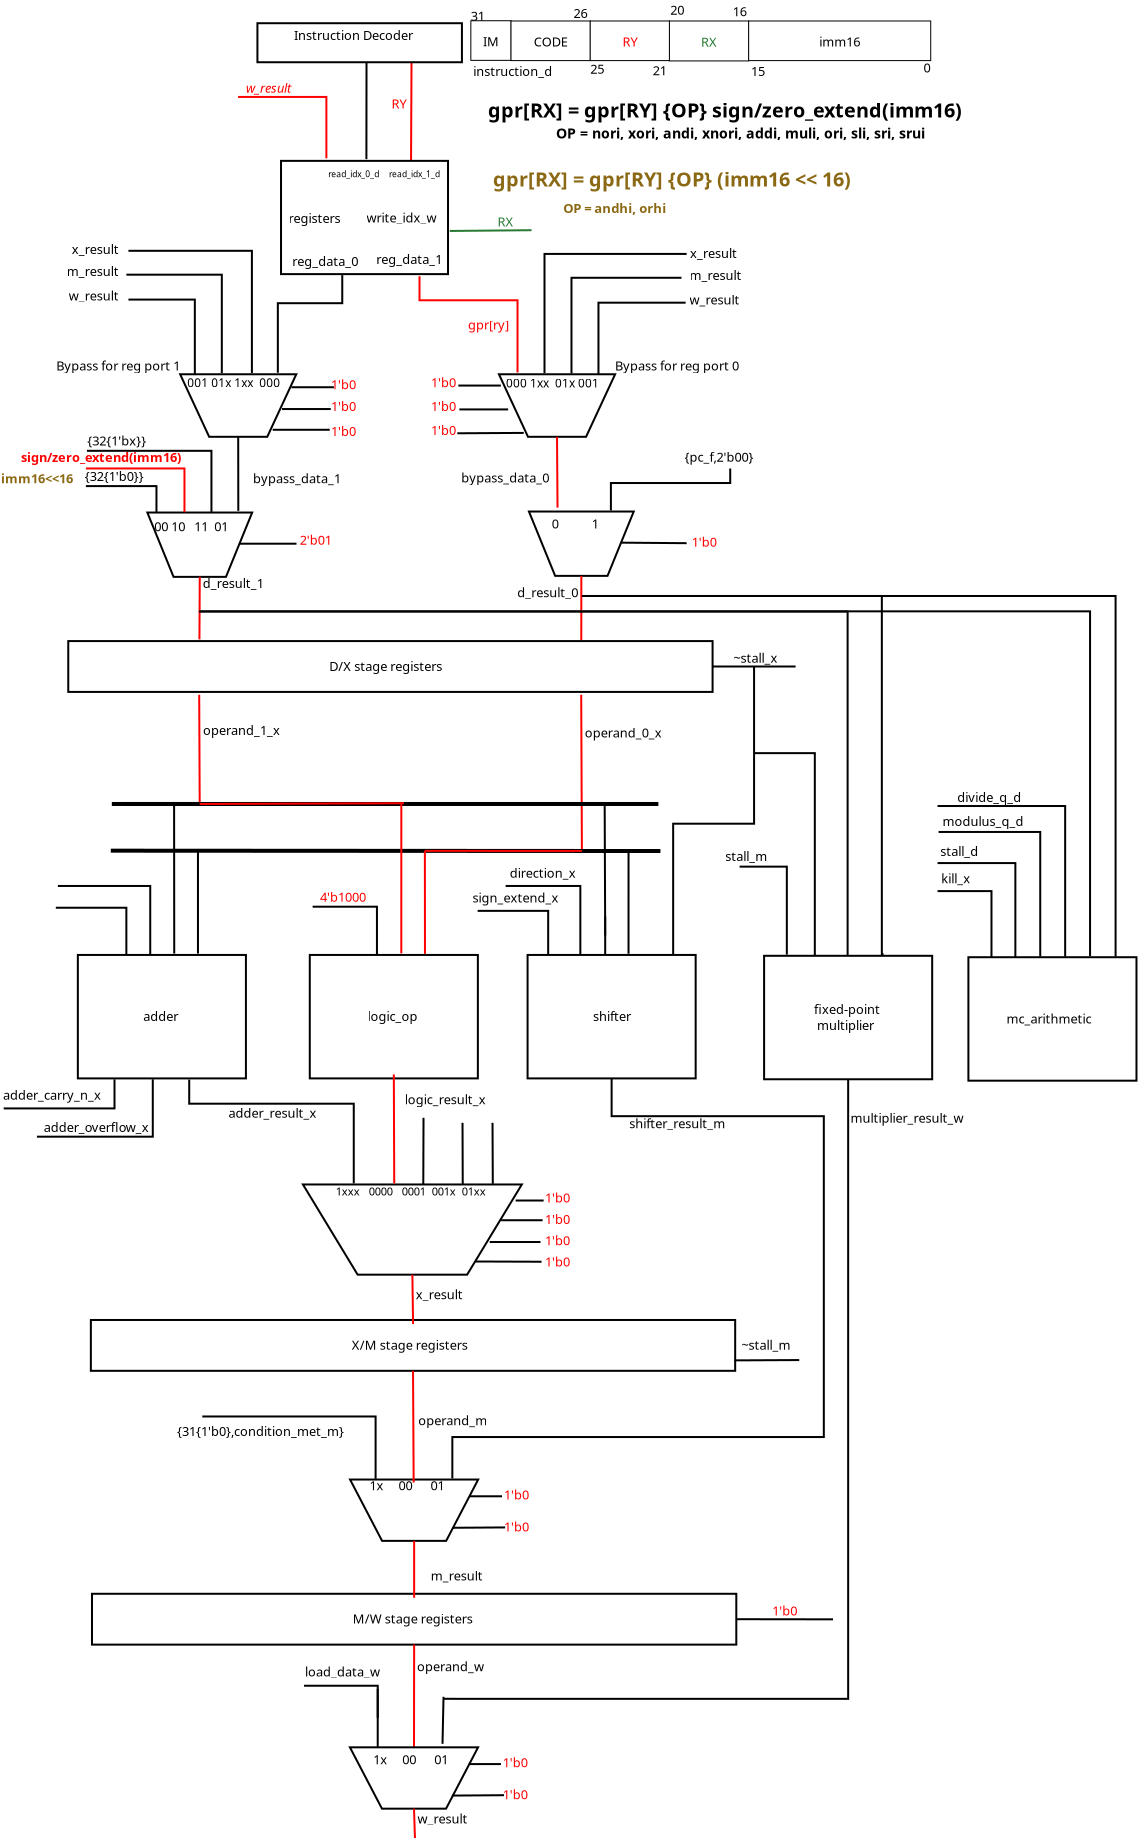 <?xml version="1.0" encoding="UTF-8"?>
<dia:diagram xmlns:dia="http://www.lysator.liu.se/~alla/dia/">
  <dia:layer name="Background" visible="true" active="true">
    <dia:object type="Standard - Text" version="1" id="O0">
      <dia:attribute name="obj_pos">
        <dia:point val="20.011,5.342"/>
      </dia:attribute>
      <dia:attribute name="obj_bb">
        <dia:rectangle val="20.011,4.747;21.009,5.495"/>
      </dia:attribute>
      <dia:attribute name="text">
        <dia:composite type="text">
          <dia:attribute name="string">
            <dia:string># RY#</dia:string>
          </dia:attribute>
          <dia:attribute name="font">
            <dia:font family="sans" style="0" name="Helvetica"/>
          </dia:attribute>
          <dia:attribute name="height">
            <dia:real val="0.8"/>
          </dia:attribute>
          <dia:attribute name="pos">
            <dia:point val="20.011,5.342"/>
          </dia:attribute>
          <dia:attribute name="color">
            <dia:color val="#ff0000"/>
          </dia:attribute>
          <dia:attribute name="alignment">
            <dia:enum val="0"/>
          </dia:attribute>
        </dia:composite>
      </dia:attribute>
      <dia:attribute name="valign">
        <dia:enum val="3"/>
      </dia:attribute>
    </dia:object>
    <dia:object type="Standard - Text" version="1" id="O1">
      <dia:attribute name="obj_pos">
        <dia:point val="14.008,4.696"/>
      </dia:attribute>
      <dia:attribute name="obj_bb">
        <dia:rectangle val="12.676,3.922;15.341,5.469"/>
      </dia:attribute>
      <dia:attribute name="text">
        <dia:composite type="text">
          <dia:attribute name="string">
            <dia:string>#w_result
#</dia:string>
          </dia:attribute>
          <dia:attribute name="font">
            <dia:font family="sans" style="8" name="Helvetica-Oblique"/>
          </dia:attribute>
          <dia:attribute name="height">
            <dia:real val="0.8"/>
          </dia:attribute>
          <dia:attribute name="pos">
            <dia:point val="14.008,4.517"/>
          </dia:attribute>
          <dia:attribute name="color">
            <dia:color val="#ff0000"/>
          </dia:attribute>
          <dia:attribute name="alignment">
            <dia:enum val="1"/>
          </dia:attribute>
        </dia:composite>
      </dia:attribute>
      <dia:attribute name="valign">
        <dia:enum val="2"/>
      </dia:attribute>
    </dia:object>
    <dia:object type="Standard - Text" version="1" id="O2">
      <dia:attribute name="obj_pos">
        <dia:point val="23.839,16.576"/>
      </dia:attribute>
      <dia:attribute name="obj_bb">
        <dia:rectangle val="23.839,15.828;26.261,16.576"/>
      </dia:attribute>
      <dia:attribute name="text">
        <dia:composite type="text">
          <dia:attribute name="string">
            <dia:string># gpr[ry]#</dia:string>
          </dia:attribute>
          <dia:attribute name="font">
            <dia:font family="sans" style="0" name="Helvetica"/>
          </dia:attribute>
          <dia:attribute name="height">
            <dia:real val="0.8"/>
          </dia:attribute>
          <dia:attribute name="pos">
            <dia:point val="23.839,16.423"/>
          </dia:attribute>
          <dia:attribute name="color">
            <dia:color val="#ff0000"/>
          </dia:attribute>
          <dia:attribute name="alignment">
            <dia:enum val="0"/>
          </dia:attribute>
        </dia:composite>
      </dia:attribute>
      <dia:attribute name="valign">
        <dia:enum val="1"/>
      </dia:attribute>
    </dia:object>
    <dia:object type="Standard - Line" version="0" id="O3">
      <dia:attribute name="obj_pos">
        <dia:point val="21.166,3.021"/>
      </dia:attribute>
      <dia:attribute name="obj_bb">
        <dia:rectangle val="21.092,2.971;21.216,7.98"/>
      </dia:attribute>
      <dia:attribute name="conn_endpoints">
        <dia:point val="21.166,3.021"/>
        <dia:point val="21.142,7.93"/>
      </dia:attribute>
      <dia:attribute name="numcp">
        <dia:int val="2"/>
      </dia:attribute>
      <dia:attribute name="line_color">
        <dia:color val="#ff0000"/>
      </dia:attribute>
    </dia:object>
    <dia:object type="Standard - Line" version="0" id="O4">
      <dia:attribute name="obj_pos">
        <dia:point val="18.916,2.921"/>
      </dia:attribute>
      <dia:attribute name="obj_bb">
        <dia:rectangle val="18.86,2.871;18.966,7.919"/>
      </dia:attribute>
      <dia:attribute name="conn_endpoints">
        <dia:point val="18.916,2.921"/>
        <dia:point val="18.91,7.868"/>
      </dia:attribute>
      <dia:attribute name="numcp">
        <dia:int val="2"/>
      </dia:attribute>
    </dia:object>
    <dia:object type="Standard - ZigZagLine" version="1" id="O5">
      <dia:attribute name="obj_pos">
        <dia:point val="12.545,4.74"/>
      </dia:attribute>
      <dia:attribute name="obj_bb">
        <dia:rectangle val="12.495,4.69;16.959,7.877"/>
      </dia:attribute>
      <dia:attribute name="orth_points">
        <dia:point val="12.545,4.74"/>
        <dia:point val="12.545,4.758"/>
        <dia:point val="16.909,4.758"/>
        <dia:point val="16.909,7.827"/>
      </dia:attribute>
      <dia:attribute name="orth_orient">
        <dia:enum val="1"/>
        <dia:enum val="0"/>
        <dia:enum val="1"/>
      </dia:attribute>
      <dia:attribute name="autorouting">
        <dia:boolean val="false"/>
      </dia:attribute>
      <dia:attribute name="line_color">
        <dia:color val="#ff0000"/>
      </dia:attribute>
    </dia:object>
    <dia:object type="Standard - Line" version="0" id="O6">
      <dia:attribute name="obj_pos">
        <dia:point val="17.716,13.721"/>
      </dia:attribute>
      <dia:attribute name="obj_bb">
        <dia:rectangle val="17.635,13.645;17.784,13.789"/>
      </dia:attribute>
      <dia:attribute name="conn_endpoints">
        <dia:point val="17.716,13.721"/>
        <dia:point val="17.703,13.714"/>
      </dia:attribute>
      <dia:attribute name="numcp">
        <dia:int val="2"/>
      </dia:attribute>
      <dia:attribute name="line_color">
        <dia:color val="#a020f0"/>
      </dia:attribute>
    </dia:object>
    <dia:object type="Standard - Text" version="1" id="O7">
      <dia:attribute name="obj_pos">
        <dia:point val="31.345,18.623"/>
      </dia:attribute>
      <dia:attribute name="obj_bb">
        <dia:rectangle val="31.345,17.876;38.09,18.623"/>
      </dia:attribute>
      <dia:attribute name="text">
        <dia:composite type="text">
          <dia:attribute name="string">
            <dia:string>#Bypass for reg port 0#</dia:string>
          </dia:attribute>
          <dia:attribute name="font">
            <dia:font family="sans" style="0" name="Helvetica"/>
          </dia:attribute>
          <dia:attribute name="height">
            <dia:real val="0.8"/>
          </dia:attribute>
          <dia:attribute name="pos">
            <dia:point val="31.345,18.471"/>
          </dia:attribute>
          <dia:attribute name="color">
            <dia:color val="#000000"/>
          </dia:attribute>
          <dia:attribute name="alignment">
            <dia:enum val="0"/>
          </dia:attribute>
        </dia:composite>
      </dia:attribute>
      <dia:attribute name="valign">
        <dia:enum val="1"/>
      </dia:attribute>
      <dia:connections>
        <dia:connection handle="0" to="O10" connection="3"/>
      </dia:connections>
    </dia:object>
    <dia:object type="Geometric - Trapezoid" version="1" id="O8">
      <dia:attribute name="obj_pos">
        <dia:point val="9.596,18.623"/>
      </dia:attribute>
      <dia:attribute name="obj_bb">
        <dia:rectangle val="9.517,18.573;15.483,21.802"/>
      </dia:attribute>
      <dia:attribute name="meta">
        <dia:composite type="dict"/>
      </dia:attribute>
      <dia:attribute name="elem_corner">
        <dia:point val="9.596,18.623"/>
      </dia:attribute>
      <dia:attribute name="elem_width">
        <dia:real val="5.809"/>
      </dia:attribute>
      <dia:attribute name="elem_height">
        <dia:real val="3.128"/>
      </dia:attribute>
      <dia:attribute name="line_width">
        <dia:real val="0.1"/>
      </dia:attribute>
      <dia:attribute name="line_colour">
        <dia:color val="#000000"/>
      </dia:attribute>
      <dia:attribute name="fill_colour">
        <dia:color val="#ffffff"/>
      </dia:attribute>
      <dia:attribute name="show_background">
        <dia:boolean val="true"/>
      </dia:attribute>
      <dia:attribute name="line_style">
        <dia:enum val="0"/>
        <dia:real val="1"/>
      </dia:attribute>
      <dia:attribute name="flip_horizontal">
        <dia:boolean val="false"/>
      </dia:attribute>
      <dia:attribute name="flip_vertical">
        <dia:boolean val="true"/>
      </dia:attribute>
      <dia:attribute name="subscale">
        <dia:real val="1"/>
      </dia:attribute>
    </dia:object>
    <dia:object type="Standard - Text" version="1" id="O9">
      <dia:attribute name="obj_pos">
        <dia:point val="9.596,18.623"/>
      </dia:attribute>
      <dia:attribute name="obj_bb">
        <dia:rectangle val="2.851,17.876;9.596,18.623"/>
      </dia:attribute>
      <dia:attribute name="text">
        <dia:composite type="text">
          <dia:attribute name="string">
            <dia:string>#Bypass for reg port 1#</dia:string>
          </dia:attribute>
          <dia:attribute name="font">
            <dia:font family="sans" style="0" name="Helvetica"/>
          </dia:attribute>
          <dia:attribute name="height">
            <dia:real val="0.8"/>
          </dia:attribute>
          <dia:attribute name="pos">
            <dia:point val="9.596,18.471"/>
          </dia:attribute>
          <dia:attribute name="color">
            <dia:color val="#000000"/>
          </dia:attribute>
          <dia:attribute name="alignment">
            <dia:enum val="2"/>
          </dia:attribute>
        </dia:composite>
      </dia:attribute>
      <dia:attribute name="valign">
        <dia:enum val="1"/>
      </dia:attribute>
      <dia:connections>
        <dia:connection handle="0" to="O8" connection="5"/>
      </dia:connections>
    </dia:object>
    <dia:object type="Geometric - Trapezoid" version="1" id="O10">
      <dia:attribute name="obj_pos">
        <dia:point val="25.537,18.623"/>
      </dia:attribute>
      <dia:attribute name="obj_bb">
        <dia:rectangle val="25.458,18.573;31.424,21.802"/>
      </dia:attribute>
      <dia:attribute name="meta">
        <dia:composite type="dict"/>
      </dia:attribute>
      <dia:attribute name="elem_corner">
        <dia:point val="25.537,18.623"/>
      </dia:attribute>
      <dia:attribute name="elem_width">
        <dia:real val="5.809"/>
      </dia:attribute>
      <dia:attribute name="elem_height">
        <dia:real val="3.128"/>
      </dia:attribute>
      <dia:attribute name="line_width">
        <dia:real val="0.1"/>
      </dia:attribute>
      <dia:attribute name="line_colour">
        <dia:color val="#000000"/>
      </dia:attribute>
      <dia:attribute name="fill_colour">
        <dia:color val="#ffffff"/>
      </dia:attribute>
      <dia:attribute name="show_background">
        <dia:boolean val="true"/>
      </dia:attribute>
      <dia:attribute name="line_style">
        <dia:enum val="0"/>
        <dia:real val="1"/>
      </dia:attribute>
      <dia:attribute name="flip_horizontal">
        <dia:boolean val="false"/>
      </dia:attribute>
      <dia:attribute name="flip_vertical">
        <dia:boolean val="true"/>
      </dia:attribute>
      <dia:attribute name="subscale">
        <dia:real val="1"/>
      </dia:attribute>
    </dia:object>
    <dia:object type="Standard - ZigZagLine" version="1" id="O11">
      <dia:attribute name="obj_pos">
        <dia:point val="14.482,18.549"/>
      </dia:attribute>
      <dia:attribute name="obj_bb">
        <dia:rectangle val="14.432,13.666;17.757,18.599"/>
      </dia:attribute>
      <dia:attribute name="orth_points">
        <dia:point val="14.482,18.549"/>
        <dia:point val="14.482,15.071"/>
        <dia:point val="17.703,15.071"/>
        <dia:point val="17.703,13.716"/>
        <dia:point val="17.707,13.716"/>
      </dia:attribute>
      <dia:attribute name="orth_orient">
        <dia:enum val="1"/>
        <dia:enum val="0"/>
        <dia:enum val="1"/>
        <dia:enum val="0"/>
      </dia:attribute>
      <dia:attribute name="autorouting">
        <dia:boolean val="false"/>
      </dia:attribute>
      <dia:connections>
        <dia:connection handle="1" to="O6" connection="1"/>
      </dia:connections>
    </dia:object>
    <dia:object type="Standard - ZigZagLine" version="1" id="O12">
      <dia:attribute name="obj_pos">
        <dia:point val="26.466,18.534"/>
      </dia:attribute>
      <dia:attribute name="obj_bb">
        <dia:rectangle val="21.516,13.671;26.516,18.584"/>
      </dia:attribute>
      <dia:attribute name="orth_points">
        <dia:point val="26.466,18.534"/>
        <dia:point val="26.466,14.925"/>
        <dia:point val="21.566,14.925"/>
        <dia:point val="21.566,13.721"/>
      </dia:attribute>
      <dia:attribute name="orth_orient">
        <dia:enum val="1"/>
        <dia:enum val="0"/>
        <dia:enum val="1"/>
      </dia:attribute>
      <dia:attribute name="autorouting">
        <dia:boolean val="false"/>
      </dia:attribute>
      <dia:attribute name="line_color">
        <dia:color val="#ff0000"/>
      </dia:attribute>
    </dia:object>
    <dia:object type="Standard - Line" version="0" id="O13">
      <dia:attribute name="obj_pos">
        <dia:point val="12.5,21.752"/>
      </dia:attribute>
      <dia:attribute name="obj_bb">
        <dia:rectangle val="12.45,21.702;12.555,25.506"/>
      </dia:attribute>
      <dia:attribute name="conn_endpoints">
        <dia:point val="12.5,21.752"/>
        <dia:point val="12.505,25.456"/>
      </dia:attribute>
      <dia:attribute name="numcp">
        <dia:int val="1"/>
      </dia:attribute>
      <dia:connections>
        <dia:connection handle="0" to="O8" connection="1"/>
      </dia:connections>
    </dia:object>
    <dia:object type="Standard - Line" version="0" id="O14">
      <dia:attribute name="obj_pos">
        <dia:point val="28.441,21.752"/>
      </dia:attribute>
      <dia:attribute name="obj_bb">
        <dia:rectangle val="28.391,21.701;28.516,25.342"/>
      </dia:attribute>
      <dia:attribute name="conn_endpoints">
        <dia:point val="28.441,21.752"/>
        <dia:point val="28.466,25.291"/>
      </dia:attribute>
      <dia:attribute name="numcp">
        <dia:int val="3"/>
      </dia:attribute>
      <dia:attribute name="line_color">
        <dia:color val="#ff0000"/>
      </dia:attribute>
      <dia:connections>
        <dia:connection handle="0" to="O10" connection="1"/>
      </dia:connections>
    </dia:object>
    <dia:object type="Standard - Text" version="1" id="O15">
      <dia:attribute name="obj_pos">
        <dia:point val="28.198,24.03"/>
      </dia:attribute>
      <dia:attribute name="obj_bb">
        <dia:rectangle val="23.05,23.436;28.198,24.183"/>
      </dia:attribute>
      <dia:attribute name="text">
        <dia:composite type="text">
          <dia:attribute name="string">
            <dia:string># bypass_data_0 #</dia:string>
          </dia:attribute>
          <dia:attribute name="font">
            <dia:font family="sans" style="0" name="Helvetica"/>
          </dia:attribute>
          <dia:attribute name="height">
            <dia:real val="0.8"/>
          </dia:attribute>
          <dia:attribute name="pos">
            <dia:point val="28.198,24.03"/>
          </dia:attribute>
          <dia:attribute name="color">
            <dia:color val="#000000"/>
          </dia:attribute>
          <dia:attribute name="alignment">
            <dia:enum val="2"/>
          </dia:attribute>
        </dia:composite>
      </dia:attribute>
      <dia:attribute name="valign">
        <dia:enum val="3"/>
      </dia:attribute>
    </dia:object>
    <dia:object type="Standard - Text" version="1" id="O16">
      <dia:attribute name="obj_pos">
        <dia:point val="17.79,24.07"/>
      </dia:attribute>
      <dia:attribute name="obj_bb">
        <dia:rectangle val="12.845,23.475;17.79,24.223"/>
      </dia:attribute>
      <dia:attribute name="text">
        <dia:composite type="text">
          <dia:attribute name="string">
            <dia:string>#bypass_data_1 #</dia:string>
          </dia:attribute>
          <dia:attribute name="font">
            <dia:font family="sans" style="0" name="Helvetica"/>
          </dia:attribute>
          <dia:attribute name="height">
            <dia:real val="0.8"/>
          </dia:attribute>
          <dia:attribute name="pos">
            <dia:point val="17.79,24.07"/>
          </dia:attribute>
          <dia:attribute name="color">
            <dia:color val="#000000"/>
          </dia:attribute>
          <dia:attribute name="alignment">
            <dia:enum val="2"/>
          </dia:attribute>
        </dia:composite>
      </dia:attribute>
      <dia:attribute name="valign">
        <dia:enum val="3"/>
      </dia:attribute>
    </dia:object>
    <dia:object type="Geometric - Trapezoid" version="1" id="O17">
      <dia:attribute name="obj_pos">
        <dia:point val="27.037,25.487"/>
      </dia:attribute>
      <dia:attribute name="obj_bb">
        <dia:rectangle val="26.962,25.437;32.351,28.753"/>
      </dia:attribute>
      <dia:attribute name="meta">
        <dia:composite type="dict"/>
      </dia:attribute>
      <dia:attribute name="elem_corner">
        <dia:point val="27.037,25.487"/>
      </dia:attribute>
      <dia:attribute name="elem_width">
        <dia:real val="5.24"/>
      </dia:attribute>
      <dia:attribute name="elem_height">
        <dia:real val="3.216"/>
      </dia:attribute>
      <dia:attribute name="line_width">
        <dia:real val="0.1"/>
      </dia:attribute>
      <dia:attribute name="line_colour">
        <dia:color val="#000000"/>
      </dia:attribute>
      <dia:attribute name="fill_colour">
        <dia:color val="#ffffff"/>
      </dia:attribute>
      <dia:attribute name="show_background">
        <dia:boolean val="true"/>
      </dia:attribute>
      <dia:attribute name="line_style">
        <dia:enum val="0"/>
        <dia:real val="1"/>
      </dia:attribute>
      <dia:attribute name="flip_horizontal">
        <dia:boolean val="false"/>
      </dia:attribute>
      <dia:attribute name="flip_vertical">
        <dia:boolean val="true"/>
      </dia:attribute>
      <dia:attribute name="subscale">
        <dia:real val="1"/>
      </dia:attribute>
    </dia:object>
    <dia:object type="Standard - Text" version="1" id="O18">
      <dia:attribute name="obj_pos">
        <dia:point val="34.819,22.997"/>
      </dia:attribute>
      <dia:attribute name="obj_bb">
        <dia:rectangle val="34.819,22.402;38.946,23.149"/>
      </dia:attribute>
      <dia:attribute name="text">
        <dia:composite type="text">
          <dia:attribute name="string">
            <dia:string>#{pc_f,2'b00}#</dia:string>
          </dia:attribute>
          <dia:attribute name="font">
            <dia:font family="sans" style="0" name="Helvetica"/>
          </dia:attribute>
          <dia:attribute name="height">
            <dia:real val="0.8"/>
          </dia:attribute>
          <dia:attribute name="pos">
            <dia:point val="34.819,22.997"/>
          </dia:attribute>
          <dia:attribute name="color">
            <dia:color val="#000000"/>
          </dia:attribute>
          <dia:attribute name="alignment">
            <dia:enum val="0"/>
          </dia:attribute>
        </dia:composite>
      </dia:attribute>
      <dia:attribute name="valign">
        <dia:enum val="3"/>
      </dia:attribute>
    </dia:object>
    <dia:object type="Standard - ZigZagLine" version="1" id="O19">
      <dia:attribute name="obj_pos">
        <dia:point val="37.101,23.336"/>
      </dia:attribute>
      <dia:attribute name="obj_bb">
        <dia:rectangle val="31.085,23.286;37.151,25.485"/>
      </dia:attribute>
      <dia:attribute name="orth_points">
        <dia:point val="37.101,23.336"/>
        <dia:point val="37.101,24.062"/>
        <dia:point val="31.135,24.062"/>
        <dia:point val="31.135,25.435"/>
      </dia:attribute>
      <dia:attribute name="orth_orient">
        <dia:enum val="1"/>
        <dia:enum val="0"/>
        <dia:enum val="1"/>
      </dia:attribute>
      <dia:attribute name="autorouting">
        <dia:boolean val="false"/>
      </dia:attribute>
    </dia:object>
    <dia:object type="Geometric - Trapezoid" version="1" id="O20">
      <dia:attribute name="obj_pos">
        <dia:point val="7.958,25.539"/>
      </dia:attribute>
      <dia:attribute name="obj_bb">
        <dia:rectangle val="7.884,25.489;13.272,28.805"/>
      </dia:attribute>
      <dia:attribute name="meta">
        <dia:composite type="dict"/>
      </dia:attribute>
      <dia:attribute name="elem_corner">
        <dia:point val="7.958,25.539"/>
      </dia:attribute>
      <dia:attribute name="elem_width">
        <dia:real val="5.24"/>
      </dia:attribute>
      <dia:attribute name="elem_height">
        <dia:real val="3.216"/>
      </dia:attribute>
      <dia:attribute name="line_width">
        <dia:real val="0.1"/>
      </dia:attribute>
      <dia:attribute name="line_colour">
        <dia:color val="#000000"/>
      </dia:attribute>
      <dia:attribute name="fill_colour">
        <dia:color val="#ffffff"/>
      </dia:attribute>
      <dia:attribute name="show_background">
        <dia:boolean val="true"/>
      </dia:attribute>
      <dia:attribute name="line_style">
        <dia:enum val="0"/>
        <dia:real val="1"/>
      </dia:attribute>
      <dia:attribute name="flip_horizontal">
        <dia:boolean val="false"/>
      </dia:attribute>
      <dia:attribute name="flip_vertical">
        <dia:boolean val="true"/>
      </dia:attribute>
      <dia:attribute name="subscale">
        <dia:real val="1"/>
      </dia:attribute>
    </dia:object>
    <dia:object type="Standard - Text" version="1" id="O21">
      <dia:attribute name="obj_pos">
        <dia:point val="10.58,29.31"/>
      </dia:attribute>
      <dia:attribute name="obj_bb">
        <dia:rectangle val="10.58,28.715;14.045,29.462"/>
      </dia:attribute>
      <dia:attribute name="text">
        <dia:composite type="text">
          <dia:attribute name="string">
            <dia:string># d_result_1#</dia:string>
          </dia:attribute>
          <dia:attribute name="font">
            <dia:font family="sans" style="0" name="Helvetica"/>
          </dia:attribute>
          <dia:attribute name="height">
            <dia:real val="0.8"/>
          </dia:attribute>
          <dia:attribute name="pos">
            <dia:point val="10.58,29.31"/>
          </dia:attribute>
          <dia:attribute name="color">
            <dia:color val="#000000"/>
          </dia:attribute>
          <dia:attribute name="alignment">
            <dia:enum val="0"/>
          </dia:attribute>
        </dia:composite>
      </dia:attribute>
      <dia:attribute name="valign">
        <dia:enum val="3"/>
      </dia:attribute>
    </dia:object>
    <dia:object type="Standard - Text" version="1" id="O22">
      <dia:attribute name="obj_pos">
        <dia:point val="29.656,29.774"/>
      </dia:attribute>
      <dia:attribute name="obj_bb">
        <dia:rectangle val="26.191,29.179;29.656,29.927"/>
      </dia:attribute>
      <dia:attribute name="text">
        <dia:composite type="text">
          <dia:attribute name="string">
            <dia:string>#d_result_0 #</dia:string>
          </dia:attribute>
          <dia:attribute name="font">
            <dia:font family="sans" style="0" name="Helvetica"/>
          </dia:attribute>
          <dia:attribute name="height">
            <dia:real val="0.8"/>
          </dia:attribute>
          <dia:attribute name="pos">
            <dia:point val="29.656,29.774"/>
          </dia:attribute>
          <dia:attribute name="color">
            <dia:color val="#000000"/>
          </dia:attribute>
          <dia:attribute name="alignment">
            <dia:enum val="2"/>
          </dia:attribute>
        </dia:composite>
      </dia:attribute>
      <dia:attribute name="valign">
        <dia:enum val="3"/>
      </dia:attribute>
    </dia:object>
    <dia:group>
      <dia:object type="Standard - Box" version="0" id="O23">
        <dia:attribute name="obj_pos">
          <dia:point val="4.003,31.965"/>
        </dia:attribute>
        <dia:attribute name="obj_bb">
          <dia:rectangle val="3.953,31.915;36.269,34.557"/>
        </dia:attribute>
        <dia:attribute name="elem_corner">
          <dia:point val="4.003,31.965"/>
        </dia:attribute>
        <dia:attribute name="elem_width">
          <dia:real val="32.216"/>
        </dia:attribute>
        <dia:attribute name="elem_height">
          <dia:real val="2.542"/>
        </dia:attribute>
        <dia:attribute name="show_background">
          <dia:boolean val="true"/>
        </dia:attribute>
      </dia:object>
      <dia:object type="Standard - Text" version="1" id="O24">
        <dia:attribute name="obj_pos">
          <dia:point val="17.047,33.458"/>
        </dia:attribute>
        <dia:attribute name="obj_bb">
          <dia:rectangle val="17.047,32.863;23.175,33.61"/>
        </dia:attribute>
        <dia:attribute name="text">
          <dia:composite type="text">
            <dia:attribute name="string">
              <dia:string>#D/X stage registers#</dia:string>
            </dia:attribute>
            <dia:attribute name="font">
              <dia:font family="sans" style="0" name="Helvetica"/>
            </dia:attribute>
            <dia:attribute name="height">
              <dia:real val="0.8"/>
            </dia:attribute>
            <dia:attribute name="pos">
              <dia:point val="17.047,33.458"/>
            </dia:attribute>
            <dia:attribute name="color">
              <dia:color val="#000000"/>
            </dia:attribute>
            <dia:attribute name="alignment">
              <dia:enum val="0"/>
            </dia:attribute>
          </dia:composite>
        </dia:attribute>
        <dia:attribute name="valign">
          <dia:enum val="3"/>
        </dia:attribute>
      </dia:object>
    </dia:group>
    <dia:object type="Standard - Text" version="1" id="O25">
      <dia:attribute name="obj_pos">
        <dia:point val="38.294,33.236"/>
      </dia:attribute>
      <dia:attribute name="obj_bb">
        <dia:rectangle val="36.909,32.489;39.679,33.236"/>
      </dia:attribute>
      <dia:attribute name="text">
        <dia:composite type="text">
          <dia:attribute name="string">
            <dia:string># ~stall_x#</dia:string>
          </dia:attribute>
          <dia:attribute name="font">
            <dia:font family="sans" style="0" name="Helvetica"/>
          </dia:attribute>
          <dia:attribute name="height">
            <dia:real val="0.8"/>
          </dia:attribute>
          <dia:attribute name="pos">
            <dia:point val="38.294,33.084"/>
          </dia:attribute>
          <dia:attribute name="color">
            <dia:color val="#000000"/>
          </dia:attribute>
          <dia:attribute name="alignment">
            <dia:enum val="1"/>
          </dia:attribute>
        </dia:composite>
      </dia:attribute>
      <dia:attribute name="valign">
        <dia:enum val="1"/>
      </dia:attribute>
      <dia:connections>
        <dia:connection handle="0" to="O26" connection="0"/>
      </dia:connections>
    </dia:object>
    <dia:object type="Standard - Line" version="0" id="O26">
      <dia:attribute name="obj_pos">
        <dia:point val="36.219,33.236"/>
      </dia:attribute>
      <dia:attribute name="obj_bb">
        <dia:rectangle val="36.169,33.186;40.419,33.286"/>
      </dia:attribute>
      <dia:attribute name="conn_endpoints">
        <dia:point val="36.219,33.236"/>
        <dia:point val="40.37,33.236"/>
      </dia:attribute>
      <dia:attribute name="numcp">
        <dia:int val="1"/>
      </dia:attribute>
    </dia:object>
    <dia:object type="Standard - Line" version="0" id="O27">
      <dia:attribute name="obj_pos">
        <dia:point val="29.657,28.703"/>
      </dia:attribute>
      <dia:attribute name="obj_bb">
        <dia:rectangle val="29.604,28.653;29.707,31.965"/>
      </dia:attribute>
      <dia:attribute name="conn_endpoints">
        <dia:point val="29.657,28.703"/>
        <dia:point val="29.654,31.915"/>
      </dia:attribute>
      <dia:attribute name="numcp">
        <dia:int val="1"/>
      </dia:attribute>
      <dia:attribute name="line_color">
        <dia:color val="#ff0000"/>
      </dia:attribute>
      <dia:connections>
        <dia:connection handle="0" to="O17" connection="1"/>
      </dia:connections>
    </dia:object>
    <dia:object type="Standard - Line" version="0" id="O28">
      <dia:attribute name="obj_pos">
        <dia:point val="10.578,28.755"/>
      </dia:attribute>
      <dia:attribute name="obj_bb">
        <dia:rectangle val="10.512,28.705;10.628,31.932"/>
      </dia:attribute>
      <dia:attribute name="conn_endpoints">
        <dia:point val="10.578,28.755"/>
        <dia:point val="10.562,31.882"/>
      </dia:attribute>
      <dia:attribute name="numcp">
        <dia:int val="1"/>
      </dia:attribute>
      <dia:attribute name="line_color">
        <dia:color val="#ff0000"/>
      </dia:attribute>
      <dia:connections>
        <dia:connection handle="0" to="O20" connection="1"/>
      </dia:connections>
    </dia:object>
    <dia:object type="Standard - Text" version="1" id="O29">
      <dia:attribute name="obj_pos">
        <dia:point val="10.592,36.66"/>
      </dia:attribute>
      <dia:attribute name="obj_bb">
        <dia:rectangle val="10.592,36.065;14.884,36.813"/>
      </dia:attribute>
      <dia:attribute name="text">
        <dia:composite type="text">
          <dia:attribute name="string">
            <dia:string># operand_1_x#</dia:string>
          </dia:attribute>
          <dia:attribute name="font">
            <dia:font family="sans" style="0" name="Helvetica"/>
          </dia:attribute>
          <dia:attribute name="height">
            <dia:real val="0.8"/>
          </dia:attribute>
          <dia:attribute name="pos">
            <dia:point val="10.592,36.66"/>
          </dia:attribute>
          <dia:attribute name="color">
            <dia:color val="#000000"/>
          </dia:attribute>
          <dia:attribute name="alignment">
            <dia:enum val="0"/>
          </dia:attribute>
        </dia:composite>
      </dia:attribute>
      <dia:attribute name="valign">
        <dia:enum val="3"/>
      </dia:attribute>
    </dia:object>
    <dia:object type="Standard - Text" version="1" id="O30">
      <dia:attribute name="obj_pos">
        <dia:point val="29.683,36.79"/>
      </dia:attribute>
      <dia:attribute name="obj_bb">
        <dia:rectangle val="29.683,36.195;33.975,36.943"/>
      </dia:attribute>
      <dia:attribute name="text">
        <dia:composite type="text">
          <dia:attribute name="string">
            <dia:string># operand_0_x#</dia:string>
          </dia:attribute>
          <dia:attribute name="font">
            <dia:font family="sans" style="0" name="Helvetica"/>
          </dia:attribute>
          <dia:attribute name="height">
            <dia:real val="0.8"/>
          </dia:attribute>
          <dia:attribute name="pos">
            <dia:point val="29.683,36.79"/>
          </dia:attribute>
          <dia:attribute name="color">
            <dia:color val="#000000"/>
          </dia:attribute>
          <dia:attribute name="alignment">
            <dia:enum val="0"/>
          </dia:attribute>
        </dia:composite>
      </dia:attribute>
      <dia:attribute name="valign">
        <dia:enum val="3"/>
      </dia:attribute>
    </dia:object>
    <dia:group>
      <dia:object type="Standard - Box" version="0" id="O31">
        <dia:attribute name="obj_pos">
          <dia:point val="4.482,47.658"/>
        </dia:attribute>
        <dia:attribute name="obj_bb">
          <dia:rectangle val="4.432,47.608;12.936,53.882"/>
        </dia:attribute>
        <dia:attribute name="elem_corner">
          <dia:point val="4.482,47.658"/>
        </dia:attribute>
        <dia:attribute name="elem_width">
          <dia:real val="8.404"/>
        </dia:attribute>
        <dia:attribute name="elem_height">
          <dia:real val="6.173"/>
        </dia:attribute>
        <dia:attribute name="show_background">
          <dia:boolean val="true"/>
        </dia:attribute>
      </dia:object>
      <dia:object type="Standard - Text" version="1" id="O32">
        <dia:attribute name="obj_pos">
          <dia:point val="7.752,50.966"/>
        </dia:attribute>
        <dia:attribute name="obj_bb">
          <dia:rectangle val="7.752,50.371;9.617,51.119"/>
        </dia:attribute>
        <dia:attribute name="text">
          <dia:composite type="text">
            <dia:attribute name="string">
              <dia:string>#adder#</dia:string>
            </dia:attribute>
            <dia:attribute name="font">
              <dia:font family="sans" style="0" name="Helvetica"/>
            </dia:attribute>
            <dia:attribute name="height">
              <dia:real val="0.8"/>
            </dia:attribute>
            <dia:attribute name="pos">
              <dia:point val="7.752,50.966"/>
            </dia:attribute>
            <dia:attribute name="color">
              <dia:color val="#000000"/>
            </dia:attribute>
            <dia:attribute name="alignment">
              <dia:enum val="0"/>
            </dia:attribute>
          </dia:composite>
        </dia:attribute>
        <dia:attribute name="valign">
          <dia:enum val="3"/>
        </dia:attribute>
      </dia:object>
    </dia:group>
    <dia:group>
      <dia:object type="Standard - Box" version="0" id="O33">
        <dia:attribute name="obj_pos">
          <dia:point val="38.795,47.701"/>
        </dia:attribute>
        <dia:attribute name="obj_bb">
          <dia:rectangle val="38.745,47.651;47.25,53.925"/>
        </dia:attribute>
        <dia:attribute name="elem_corner">
          <dia:point val="38.795,47.701"/>
        </dia:attribute>
        <dia:attribute name="elem_width">
          <dia:real val="8.404"/>
        </dia:attribute>
        <dia:attribute name="elem_height">
          <dia:real val="6.173"/>
        </dia:attribute>
        <dia:attribute name="show_background">
          <dia:boolean val="true"/>
        </dia:attribute>
      </dia:object>
      <dia:object type="Standard - Text" version="1" id="O34">
        <dia:attribute name="obj_pos">
          <dia:point val="41.284,50.609"/>
        </dia:attribute>
        <dia:attribute name="obj_bb">
          <dia:rectangle val="41.284,50.014;44.711,51.562"/>
        </dia:attribute>
        <dia:attribute name="text">
          <dia:composite type="text">
            <dia:attribute name="string">
              <dia:string>#fixed-point
 multiplier#</dia:string>
            </dia:attribute>
            <dia:attribute name="font">
              <dia:font family="sans" style="0" name="Helvetica"/>
            </dia:attribute>
            <dia:attribute name="height">
              <dia:real val="0.8"/>
            </dia:attribute>
            <dia:attribute name="pos">
              <dia:point val="41.284,50.609"/>
            </dia:attribute>
            <dia:attribute name="color">
              <dia:color val="#000000"/>
            </dia:attribute>
            <dia:attribute name="alignment">
              <dia:enum val="0"/>
            </dia:attribute>
          </dia:composite>
        </dia:attribute>
        <dia:attribute name="valign">
          <dia:enum val="3"/>
        </dia:attribute>
      </dia:object>
    </dia:group>
    <dia:group>
      <dia:object type="Standard - Box" version="0" id="O35">
        <dia:attribute name="obj_pos">
          <dia:point val="49.01,47.772"/>
        </dia:attribute>
        <dia:attribute name="obj_bb">
          <dia:rectangle val="48.96,47.722;57.464,53.996"/>
        </dia:attribute>
        <dia:attribute name="elem_corner">
          <dia:point val="49.01,47.772"/>
        </dia:attribute>
        <dia:attribute name="elem_width">
          <dia:real val="8.404"/>
        </dia:attribute>
        <dia:attribute name="elem_height">
          <dia:real val="6.173"/>
        </dia:attribute>
        <dia:attribute name="show_background">
          <dia:boolean val="true"/>
        </dia:attribute>
      </dia:object>
      <dia:object type="Standard - Text" version="1" id="O36">
        <dia:attribute name="obj_pos">
          <dia:point val="50.913,51.08"/>
        </dia:attribute>
        <dia:attribute name="obj_bb">
          <dia:rectangle val="50.913,50.485;55.492,51.233"/>
        </dia:attribute>
        <dia:attribute name="text">
          <dia:composite type="text">
            <dia:attribute name="string">
              <dia:string>#mc_arithmetic#</dia:string>
            </dia:attribute>
            <dia:attribute name="font">
              <dia:font family="sans" style="0" name="Helvetica"/>
            </dia:attribute>
            <dia:attribute name="height">
              <dia:real val="0.8"/>
            </dia:attribute>
            <dia:attribute name="pos">
              <dia:point val="50.913,51.08"/>
            </dia:attribute>
            <dia:attribute name="color">
              <dia:color val="#000000"/>
            </dia:attribute>
            <dia:attribute name="alignment">
              <dia:enum val="0"/>
            </dia:attribute>
          </dia:composite>
        </dia:attribute>
        <dia:attribute name="valign">
          <dia:enum val="3"/>
        </dia:attribute>
      </dia:object>
    </dia:group>
    <dia:group>
      <dia:object type="Standard - Box" version="0" id="O37">
        <dia:attribute name="obj_pos">
          <dia:point val="16.079,47.658"/>
        </dia:attribute>
        <dia:attribute name="obj_bb">
          <dia:rectangle val="16.029,47.608;24.534,53.882"/>
        </dia:attribute>
        <dia:attribute name="elem_corner">
          <dia:point val="16.079,47.658"/>
        </dia:attribute>
        <dia:attribute name="elem_width">
          <dia:real val="8.404"/>
        </dia:attribute>
        <dia:attribute name="elem_height">
          <dia:real val="6.173"/>
        </dia:attribute>
        <dia:attribute name="show_background">
          <dia:boolean val="true"/>
        </dia:attribute>
      </dia:object>
      <dia:object type="Standard - Text" version="1" id="O38">
        <dia:attribute name="obj_pos">
          <dia:point val="18.968,50.966"/>
        </dia:attribute>
        <dia:attribute name="obj_bb">
          <dia:rectangle val="18.968,50.371;21.595,51.119"/>
        </dia:attribute>
        <dia:attribute name="text">
          <dia:composite type="text">
            <dia:attribute name="string">
              <dia:string>#logic_op#</dia:string>
            </dia:attribute>
            <dia:attribute name="font">
              <dia:font family="sans" style="0" name="Helvetica"/>
            </dia:attribute>
            <dia:attribute name="height">
              <dia:real val="0.8"/>
            </dia:attribute>
            <dia:attribute name="pos">
              <dia:point val="18.968,50.966"/>
            </dia:attribute>
            <dia:attribute name="color">
              <dia:color val="#000000"/>
            </dia:attribute>
            <dia:attribute name="alignment">
              <dia:enum val="0"/>
            </dia:attribute>
          </dia:composite>
        </dia:attribute>
        <dia:attribute name="valign">
          <dia:enum val="3"/>
        </dia:attribute>
      </dia:object>
    </dia:group>
    <dia:group>
      <dia:object type="Standard - Box" version="0" id="O39">
        <dia:attribute name="obj_pos">
          <dia:point val="26.969,47.658"/>
        </dia:attribute>
        <dia:attribute name="obj_bb">
          <dia:rectangle val="26.919,47.608;35.423,53.882"/>
        </dia:attribute>
        <dia:attribute name="elem_corner">
          <dia:point val="26.969,47.658"/>
        </dia:attribute>
        <dia:attribute name="elem_width">
          <dia:real val="8.404"/>
        </dia:attribute>
        <dia:attribute name="elem_height">
          <dia:real val="6.173"/>
        </dia:attribute>
        <dia:attribute name="show_background">
          <dia:boolean val="true"/>
        </dia:attribute>
      </dia:object>
      <dia:object type="Standard - Text" version="1" id="O40">
        <dia:attribute name="obj_pos">
          <dia:point val="30.238,50.966"/>
        </dia:attribute>
        <dia:attribute name="obj_bb">
          <dia:rectangle val="30.238,50.371;32.276,51.119"/>
        </dia:attribute>
        <dia:attribute name="text">
          <dia:composite type="text">
            <dia:attribute name="string">
              <dia:string>#shifter#</dia:string>
            </dia:attribute>
            <dia:attribute name="font">
              <dia:font family="sans" style="0" name="Helvetica"/>
            </dia:attribute>
            <dia:attribute name="height">
              <dia:real val="0.8"/>
            </dia:attribute>
            <dia:attribute name="pos">
              <dia:point val="30.238,50.966"/>
            </dia:attribute>
            <dia:attribute name="color">
              <dia:color val="#000000"/>
            </dia:attribute>
            <dia:attribute name="alignment">
              <dia:enum val="0"/>
            </dia:attribute>
          </dia:composite>
        </dia:attribute>
        <dia:attribute name="valign">
          <dia:enum val="3"/>
        </dia:attribute>
      </dia:object>
    </dia:group>
    <dia:object type="Standard - Line" version="0" id="O41">
      <dia:attribute name="obj_pos">
        <dia:point val="29.685,42.459"/>
      </dia:attribute>
      <dia:attribute name="obj_bb">
        <dia:rectangle val="29.6,34.6;29.735,42.51"/>
      </dia:attribute>
      <dia:attribute name="conn_endpoints">
        <dia:point val="29.685,42.459"/>
        <dia:point val="29.65,34.65"/>
      </dia:attribute>
      <dia:attribute name="numcp">
        <dia:int val="1"/>
      </dia:attribute>
      <dia:attribute name="line_color">
        <dia:color val="#ff0000"/>
      </dia:attribute>
    </dia:object>
    <dia:object type="Standard - Line" version="0" id="O42">
      <dia:attribute name="obj_pos">
        <dia:point val="10.575,40.11"/>
      </dia:attribute>
      <dia:attribute name="obj_bb">
        <dia:rectangle val="10.5,34.6;10.625,40.16"/>
      </dia:attribute>
      <dia:attribute name="conn_endpoints">
        <dia:point val="10.575,40.11"/>
        <dia:point val="10.55,34.65"/>
      </dia:attribute>
      <dia:attribute name="numcp">
        <dia:int val="1"/>
      </dia:attribute>
      <dia:attribute name="line_color">
        <dia:color val="#ff0000"/>
      </dia:attribute>
    </dia:object>
    <dia:group>
      <dia:object type="Standard - Line" version="0" id="O43">
        <dia:attribute name="obj_pos">
          <dia:point val="6.753,40.11"/>
        </dia:attribute>
        <dia:attribute name="obj_bb">
          <dia:rectangle val="6.653,40.01;33.608,40.21"/>
        </dia:attribute>
        <dia:attribute name="conn_endpoints">
          <dia:point val="6.753,40.11"/>
          <dia:point val="33.508,40.11"/>
        </dia:attribute>
        <dia:attribute name="numcp">
          <dia:int val="6"/>
        </dia:attribute>
        <dia:attribute name="line_width">
          <dia:real val="0.2"/>
        </dia:attribute>
      </dia:object>
      <dia:object type="Standard - Line" version="0" id="O44">
        <dia:attribute name="obj_pos">
          <dia:point val="6.13,42.445"/>
        </dia:attribute>
        <dia:attribute name="obj_bb">
          <dia:rectangle val="6.03,42.345;33.711,42.562"/>
        </dia:attribute>
        <dia:attribute name="conn_endpoints">
          <dia:point val="6.13,42.445"/>
          <dia:point val="33.611,42.462"/>
        </dia:attribute>
        <dia:attribute name="numcp">
          <dia:int val="6"/>
        </dia:attribute>
        <dia:attribute name="line_width">
          <dia:real val="0.2"/>
        </dia:attribute>
      </dia:object>
      <dia:object type="Standard - Line" version="0" id="O45">
        <dia:attribute name="obj_pos">
          <dia:point val="10.575,40.11"/>
        </dia:attribute>
        <dia:attribute name="obj_bb">
          <dia:rectangle val="6.082,40.01;10.675,40.21"/>
        </dia:attribute>
        <dia:attribute name="conn_endpoints">
          <dia:point val="10.575,40.11"/>
          <dia:point val="6.182,40.11"/>
        </dia:attribute>
        <dia:attribute name="numcp">
          <dia:int val="1"/>
        </dia:attribute>
        <dia:attribute name="line_width">
          <dia:real val="0.2"/>
        </dia:attribute>
        <dia:connections>
          <dia:connection handle="0" to="O43" connection="0"/>
        </dia:connections>
      </dia:object>
    </dia:group>
    <dia:object type="Standard - Text" version="1" id="O46">
      <dia:attribute name="obj_pos">
        <dia:point val="11.867,55.794"/>
      </dia:attribute>
      <dia:attribute name="obj_bb">
        <dia:rectangle val="11.867,55.199;16.965,55.946"/>
      </dia:attribute>
      <dia:attribute name="text">
        <dia:composite type="text">
          <dia:attribute name="string">
            <dia:string># adder_result_x #</dia:string>
          </dia:attribute>
          <dia:attribute name="font">
            <dia:font family="sans" style="0" name="Helvetica"/>
          </dia:attribute>
          <dia:attribute name="height">
            <dia:real val="0.8"/>
          </dia:attribute>
          <dia:attribute name="pos">
            <dia:point val="11.867,55.794"/>
          </dia:attribute>
          <dia:attribute name="color">
            <dia:color val="#000000"/>
          </dia:attribute>
          <dia:attribute name="alignment">
            <dia:enum val="0"/>
          </dia:attribute>
        </dia:composite>
      </dia:attribute>
      <dia:attribute name="valign">
        <dia:enum val="3"/>
      </dia:attribute>
    </dia:object>
    <dia:object type="Standard - Text" version="1" id="O47">
      <dia:attribute name="obj_pos">
        <dia:point val="25.03,55.119"/>
      </dia:attribute>
      <dia:attribute name="obj_bb">
        <dia:rectangle val="20.493,54.524;25.03,55.272"/>
      </dia:attribute>
      <dia:attribute name="text">
        <dia:composite type="text">
          <dia:attribute name="string">
            <dia:string>#logic_result_x #</dia:string>
          </dia:attribute>
          <dia:attribute name="font">
            <dia:font family="sans" style="0" name="Helvetica"/>
          </dia:attribute>
          <dia:attribute name="height">
            <dia:real val="0.8"/>
          </dia:attribute>
          <dia:attribute name="pos">
            <dia:point val="25.03,55.119"/>
          </dia:attribute>
          <dia:attribute name="color">
            <dia:color val="#000000"/>
          </dia:attribute>
          <dia:attribute name="alignment">
            <dia:enum val="2"/>
          </dia:attribute>
        </dia:composite>
      </dia:attribute>
      <dia:attribute name="valign">
        <dia:enum val="3"/>
      </dia:attribute>
    </dia:object>
    <dia:object type="Standard - Text" version="1" id="O48">
      <dia:attribute name="obj_pos">
        <dia:point val="37.004,56.326"/>
      </dia:attribute>
      <dia:attribute name="obj_bb">
        <dia:rectangle val="31.694,55.731;37.004,56.479"/>
      </dia:attribute>
      <dia:attribute name="text">
        <dia:composite type="text">
          <dia:attribute name="string">
            <dia:string>#shifter_result_m #</dia:string>
          </dia:attribute>
          <dia:attribute name="font">
            <dia:font family="sans" style="0" name="Helvetica"/>
          </dia:attribute>
          <dia:attribute name="height">
            <dia:real val="0.8"/>
          </dia:attribute>
          <dia:attribute name="pos">
            <dia:point val="37.004,56.326"/>
          </dia:attribute>
          <dia:attribute name="color">
            <dia:color val="#000000"/>
          </dia:attribute>
          <dia:attribute name="alignment">
            <dia:enum val="2"/>
          </dia:attribute>
        </dia:composite>
      </dia:attribute>
      <dia:attribute name="valign">
        <dia:enum val="3"/>
      </dia:attribute>
    </dia:object>
    <dia:object type="Standard - ZigZagLine" version="1" id="O49">
      <dia:attribute name="obj_pos">
        <dia:point val="6.315,53.879"/>
      </dia:attribute>
      <dia:attribute name="obj_bb">
        <dia:rectangle val="0.775,53.829;6.365,55.382"/>
      </dia:attribute>
      <dia:attribute name="orth_points">
        <dia:point val="6.315,53.879"/>
        <dia:point val="6.315,55.332"/>
        <dia:point val="0.825,55.332"/>
        <dia:point val="0.825,55.289"/>
      </dia:attribute>
      <dia:attribute name="orth_orient">
        <dia:enum val="1"/>
        <dia:enum val="0"/>
        <dia:enum val="1"/>
      </dia:attribute>
      <dia:attribute name="autorouting">
        <dia:boolean val="false"/>
      </dia:attribute>
    </dia:object>
    <dia:object type="Standard - Text" version="1" id="O50">
      <dia:attribute name="obj_pos">
        <dia:point val="0.745,54.896"/>
      </dia:attribute>
      <dia:attribute name="obj_bb">
        <dia:rectangle val="0.745,54.301;5.995,55.048"/>
      </dia:attribute>
      <dia:attribute name="text">
        <dia:composite type="text">
          <dia:attribute name="string">
            <dia:string>#adder_carry_n_x#</dia:string>
          </dia:attribute>
          <dia:attribute name="font">
            <dia:font family="sans" style="0" name="Helvetica"/>
          </dia:attribute>
          <dia:attribute name="height">
            <dia:real val="0.8"/>
          </dia:attribute>
          <dia:attribute name="pos">
            <dia:point val="0.745,54.896"/>
          </dia:attribute>
          <dia:attribute name="color">
            <dia:color val="#000000"/>
          </dia:attribute>
          <dia:attribute name="alignment">
            <dia:enum val="0"/>
          </dia:attribute>
        </dia:composite>
      </dia:attribute>
      <dia:attribute name="valign">
        <dia:enum val="3"/>
      </dia:attribute>
    </dia:object>
    <dia:object type="Standard - Text" version="1" id="O51">
      <dia:attribute name="obj_pos">
        <dia:point val="8.175,56.514"/>
      </dia:attribute>
      <dia:attribute name="obj_bb">
        <dia:rectangle val="2.34,55.919;8.175,56.666"/>
      </dia:attribute>
      <dia:attribute name="text">
        <dia:composite type="text">
          <dia:attribute name="string">
            <dia:string>#adder_overflow_x #</dia:string>
          </dia:attribute>
          <dia:attribute name="font">
            <dia:font family="sans" style="0" name="Helvetica"/>
          </dia:attribute>
          <dia:attribute name="height">
            <dia:real val="0.8"/>
          </dia:attribute>
          <dia:attribute name="pos">
            <dia:point val="8.175,56.514"/>
          </dia:attribute>
          <dia:attribute name="color">
            <dia:color val="#000000"/>
          </dia:attribute>
          <dia:attribute name="alignment">
            <dia:enum val="2"/>
          </dia:attribute>
        </dia:composite>
      </dia:attribute>
      <dia:attribute name="valign">
        <dia:enum val="3"/>
      </dia:attribute>
    </dia:object>
    <dia:object type="Geometric - Trapezoid" version="1" id="O52">
      <dia:attribute name="obj_pos">
        <dia:point val="15.736,59.133"/>
      </dia:attribute>
      <dia:attribute name="obj_bb">
        <dia:rectangle val="15.647,59.083;26.771,63.696"/>
      </dia:attribute>
      <dia:attribute name="meta">
        <dia:composite type="dict"/>
      </dia:attribute>
      <dia:attribute name="elem_corner">
        <dia:point val="15.736,59.133"/>
      </dia:attribute>
      <dia:attribute name="elem_width">
        <dia:real val="10.946"/>
      </dia:attribute>
      <dia:attribute name="elem_height">
        <dia:real val="4.513"/>
      </dia:attribute>
      <dia:attribute name="line_width">
        <dia:real val="0.1"/>
      </dia:attribute>
      <dia:attribute name="line_colour">
        <dia:color val="#000000"/>
      </dia:attribute>
      <dia:attribute name="fill_colour">
        <dia:color val="#ffffff"/>
      </dia:attribute>
      <dia:attribute name="show_background">
        <dia:boolean val="true"/>
      </dia:attribute>
      <dia:attribute name="line_style">
        <dia:enum val="0"/>
        <dia:real val="1"/>
      </dia:attribute>
      <dia:attribute name="flip_horizontal">
        <dia:boolean val="true"/>
      </dia:attribute>
      <dia:attribute name="flip_vertical">
        <dia:boolean val="true"/>
      </dia:attribute>
      <dia:attribute name="subscale">
        <dia:real val="1"/>
      </dia:attribute>
    </dia:object>
    <dia:object type="Standard - Line" version="0" id="O53">
      <dia:attribute name="obj_pos">
        <dia:point val="20.302,59.081"/>
      </dia:attribute>
      <dia:attribute name="obj_bb">
        <dia:rectangle val="20.23,53.582;20.352,59.131"/>
      </dia:attribute>
      <dia:attribute name="conn_endpoints">
        <dia:point val="20.302,59.081"/>
        <dia:point val="20.282,53.832"/>
      </dia:attribute>
      <dia:attribute name="numcp">
        <dia:int val="1"/>
      </dia:attribute>
      <dia:attribute name="line_color">
        <dia:color val="#ff0000"/>
      </dia:attribute>
      <dia:attribute name="absolute_end_gap">
        <dia:real val="-0.2"/>
      </dia:attribute>
      <dia:connections>
        <dia:connection handle="1" to="O37" connection="6"/>
      </dia:connections>
    </dia:object>
    <dia:object type="Standard - ZigZagLine" version="1" id="O54">
      <dia:attribute name="obj_pos">
        <dia:point val="10.051,53.89"/>
      </dia:attribute>
      <dia:attribute name="obj_bb">
        <dia:rectangle val="10.001,53.84;18.328,59.131"/>
      </dia:attribute>
      <dia:attribute name="orth_points">
        <dia:point val="10.051,53.89"/>
        <dia:point val="10.051,55.096"/>
        <dia:point val="18.278,55.096"/>
        <dia:point val="18.278,55.294"/>
        <dia:point val="18.278,55.294"/>
        <dia:point val="18.278,59.081"/>
      </dia:attribute>
      <dia:attribute name="orth_orient">
        <dia:enum val="1"/>
        <dia:enum val="0"/>
        <dia:enum val="1"/>
        <dia:enum val="0"/>
        <dia:enum val="1"/>
      </dia:attribute>
      <dia:attribute name="autorouting">
        <dia:boolean val="false"/>
      </dia:attribute>
    </dia:object>
    <dia:object type="Standard - Text" version="1" id="O55">
      <dia:attribute name="obj_pos">
        <dia:point val="21.226,64.878"/>
      </dia:attribute>
      <dia:attribute name="obj_bb">
        <dia:rectangle val="21.226,64.283;23.936,65.031"/>
      </dia:attribute>
      <dia:attribute name="text">
        <dia:composite type="text">
          <dia:attribute name="string">
            <dia:string># x_result#</dia:string>
          </dia:attribute>
          <dia:attribute name="font">
            <dia:font family="sans" style="0" name="Helvetica"/>
          </dia:attribute>
          <dia:attribute name="height">
            <dia:real val="0.8"/>
          </dia:attribute>
          <dia:attribute name="pos">
            <dia:point val="21.226,64.878"/>
          </dia:attribute>
          <dia:attribute name="color">
            <dia:color val="#000000"/>
          </dia:attribute>
          <dia:attribute name="alignment">
            <dia:enum val="0"/>
          </dia:attribute>
        </dia:composite>
      </dia:attribute>
      <dia:attribute name="valign">
        <dia:enum val="3"/>
      </dia:attribute>
      <dia:connections>
        <dia:connection handle="0" to="O61" connection="0"/>
      </dia:connections>
    </dia:object>
    <dia:object type="Standard - Line" version="0" id="O56">
      <dia:attribute name="obj_pos">
        <dia:point val="21.766,55.801"/>
      </dia:attribute>
      <dia:attribute name="obj_bb">
        <dia:rectangle val="21.703,55.75;21.816,59.202"/>
      </dia:attribute>
      <dia:attribute name="conn_endpoints">
        <dia:point val="21.766,55.801"/>
        <dia:point val="21.754,59.152"/>
      </dia:attribute>
      <dia:attribute name="numcp">
        <dia:int val="1"/>
      </dia:attribute>
    </dia:object>
    <dia:object type="Standard - Line" version="0" id="O57">
      <dia:attribute name="obj_pos">
        <dia:point val="23.716,56.051"/>
      </dia:attribute>
      <dia:attribute name="obj_bb">
        <dia:rectangle val="23.665,56.0;23.777,59.209"/>
      </dia:attribute>
      <dia:attribute name="conn_endpoints">
        <dia:point val="23.716,56.051"/>
        <dia:point val="23.727,59.159"/>
      </dia:attribute>
      <dia:attribute name="numcp">
        <dia:int val="1"/>
      </dia:attribute>
    </dia:object>
    <dia:object type="Standard - Line" version="0" id="O58">
      <dia:attribute name="obj_pos">
        <dia:point val="25.216,56.051"/>
      </dia:attribute>
      <dia:attribute name="obj_bb">
        <dia:rectangle val="25.165,56.0;25.281,59.151"/>
      </dia:attribute>
      <dia:attribute name="conn_endpoints">
        <dia:point val="25.216,56.051"/>
        <dia:point val="25.23,59.101"/>
      </dia:attribute>
      <dia:attribute name="numcp">
        <dia:int val="1"/>
      </dia:attribute>
    </dia:object>
    <dia:group>
      <dia:object type="Standard - Box" version="0" id="O59">
        <dia:attribute name="obj_pos">
          <dia:point val="5.133,65.91"/>
        </dia:attribute>
        <dia:attribute name="obj_bb">
          <dia:rectangle val="5.083,65.86;37.399,68.502"/>
        </dia:attribute>
        <dia:attribute name="elem_corner">
          <dia:point val="5.133,65.91"/>
        </dia:attribute>
        <dia:attribute name="elem_width">
          <dia:real val="32.216"/>
        </dia:attribute>
        <dia:attribute name="elem_height">
          <dia:real val="2.542"/>
        </dia:attribute>
        <dia:attribute name="show_background">
          <dia:boolean val="true"/>
        </dia:attribute>
      </dia:object>
      <dia:object type="Standard - Text" version="1" id="O60">
        <dia:attribute name="obj_pos">
          <dia:point val="18.177,67.402"/>
        </dia:attribute>
        <dia:attribute name="obj_bb">
          <dia:rectangle val="18.177,66.807;24.364,67.555"/>
        </dia:attribute>
        <dia:attribute name="text">
          <dia:composite type="text">
            <dia:attribute name="string">
              <dia:string>#X/M stage registers#</dia:string>
            </dia:attribute>
            <dia:attribute name="font">
              <dia:font family="sans" style="0" name="Helvetica"/>
            </dia:attribute>
            <dia:attribute name="height">
              <dia:real val="0.8"/>
            </dia:attribute>
            <dia:attribute name="pos">
              <dia:point val="18.177,67.402"/>
            </dia:attribute>
            <dia:attribute name="color">
              <dia:color val="#000000"/>
            </dia:attribute>
            <dia:attribute name="alignment">
              <dia:enum val="0"/>
            </dia:attribute>
          </dia:composite>
        </dia:attribute>
        <dia:attribute name="valign">
          <dia:enum val="3"/>
        </dia:attribute>
      </dia:object>
    </dia:group>
    <dia:object type="Standard - Line" version="0" id="O61">
      <dia:attribute name="obj_pos">
        <dia:point val="21.209,63.646"/>
      </dia:attribute>
      <dia:attribute name="obj_bb">
        <dia:rectangle val="21.159,63.596;21.294,66.16"/>
      </dia:attribute>
      <dia:attribute name="conn_endpoints">
        <dia:point val="21.209,63.646"/>
        <dia:point val="21.241,65.91"/>
      </dia:attribute>
      <dia:attribute name="numcp">
        <dia:int val="1"/>
      </dia:attribute>
      <dia:attribute name="line_color">
        <dia:color val="#ff0000"/>
      </dia:attribute>
      <dia:attribute name="absolute_end_gap">
        <dia:real val="-0.2"/>
      </dia:attribute>
      <dia:connections>
        <dia:connection handle="0" to="O52" connection="1"/>
        <dia:connection handle="1" to="O59" connection="1"/>
      </dia:connections>
    </dia:object>
    <dia:object type="Standard - Text" version="1" id="O62">
      <dia:attribute name="obj_pos">
        <dia:point val="21.348,71.174"/>
      </dia:attribute>
      <dia:attribute name="obj_bb">
        <dia:rectangle val="21.348,70.579;25.155,71.326"/>
      </dia:attribute>
      <dia:attribute name="text">
        <dia:composite type="text">
          <dia:attribute name="string">
            <dia:string># operand_m#</dia:string>
          </dia:attribute>
          <dia:attribute name="font">
            <dia:font family="sans" style="0" name="Helvetica"/>
          </dia:attribute>
          <dia:attribute name="height">
            <dia:real val="0.8"/>
          </dia:attribute>
          <dia:attribute name="pos">
            <dia:point val="21.348,71.174"/>
          </dia:attribute>
          <dia:attribute name="color">
            <dia:color val="#000000"/>
          </dia:attribute>
          <dia:attribute name="alignment">
            <dia:enum val="0"/>
          </dia:attribute>
        </dia:composite>
      </dia:attribute>
      <dia:attribute name="valign">
        <dia:enum val="3"/>
      </dia:attribute>
    </dia:object>
    <dia:object type="Standard - Line" version="0" id="O63">
      <dia:attribute name="obj_pos">
        <dia:point val="37.307,67.93"/>
      </dia:attribute>
      <dia:attribute name="obj_bb">
        <dia:rectangle val="37.257,67.864;40.603,67.98"/>
      </dia:attribute>
      <dia:attribute name="conn_endpoints">
        <dia:point val="37.307,67.93"/>
        <dia:point val="40.553,67.914"/>
      </dia:attribute>
      <dia:attribute name="numcp">
        <dia:int val="1"/>
      </dia:attribute>
    </dia:object>
    <dia:object type="Standard - Text" version="1" id="O64">
      <dia:attribute name="obj_pos">
        <dia:point val="38.889,67.589"/>
      </dia:attribute>
      <dia:attribute name="obj_bb">
        <dia:rectangle val="37.483,66.841;40.294,67.589"/>
      </dia:attribute>
      <dia:attribute name="text">
        <dia:composite type="text">
          <dia:attribute name="string">
            <dia:string>#~stall_m#</dia:string>
          </dia:attribute>
          <dia:attribute name="font">
            <dia:font family="sans" style="0" name="Helvetica"/>
          </dia:attribute>
          <dia:attribute name="height">
            <dia:real val="0.8"/>
          </dia:attribute>
          <dia:attribute name="pos">
            <dia:point val="38.889,67.436"/>
          </dia:attribute>
          <dia:attribute name="color">
            <dia:color val="#000000"/>
          </dia:attribute>
          <dia:attribute name="alignment">
            <dia:enum val="1"/>
          </dia:attribute>
        </dia:composite>
      </dia:attribute>
      <dia:attribute name="valign">
        <dia:enum val="1"/>
      </dia:attribute>
    </dia:object>
    <dia:object type="Geometric - Trapezoid" version="1" id="O65">
      <dia:attribute name="obj_pos">
        <dia:point val="18.093,73.888"/>
      </dia:attribute>
      <dia:attribute name="obj_bb">
        <dia:rectangle val="18.011,73.838;24.582,77.005"/>
      </dia:attribute>
      <dia:attribute name="meta">
        <dia:composite type="dict"/>
      </dia:attribute>
      <dia:attribute name="elem_corner">
        <dia:point val="18.093,73.888"/>
      </dia:attribute>
      <dia:attribute name="elem_width">
        <dia:real val="6.406"/>
      </dia:attribute>
      <dia:attribute name="elem_height">
        <dia:real val="3.068"/>
      </dia:attribute>
      <dia:attribute name="line_width">
        <dia:real val="0.1"/>
      </dia:attribute>
      <dia:attribute name="line_colour">
        <dia:color val="#000000"/>
      </dia:attribute>
      <dia:attribute name="fill_colour">
        <dia:color val="#ffffff"/>
      </dia:attribute>
      <dia:attribute name="show_background">
        <dia:boolean val="true"/>
      </dia:attribute>
      <dia:attribute name="line_style">
        <dia:enum val="0"/>
        <dia:real val="1"/>
      </dia:attribute>
      <dia:attribute name="flip_horizontal">
        <dia:boolean val="true"/>
      </dia:attribute>
      <dia:attribute name="flip_vertical">
        <dia:boolean val="true"/>
      </dia:attribute>
      <dia:attribute name="subscale">
        <dia:real val="1"/>
      </dia:attribute>
    </dia:object>
    <dia:object type="Standard - Text" version="1" id="O66">
      <dia:attribute name="obj_pos">
        <dia:point val="21.98,78.936"/>
      </dia:attribute>
      <dia:attribute name="obj_bb">
        <dia:rectangle val="21.98,78.341;24.933,79.089"/>
      </dia:attribute>
      <dia:attribute name="text">
        <dia:composite type="text">
          <dia:attribute name="string">
            <dia:string># m_result#</dia:string>
          </dia:attribute>
          <dia:attribute name="font">
            <dia:font family="sans" style="0" name="Helvetica"/>
          </dia:attribute>
          <dia:attribute name="height">
            <dia:real val="0.8"/>
          </dia:attribute>
          <dia:attribute name="pos">
            <dia:point val="21.98,78.936"/>
          </dia:attribute>
          <dia:attribute name="color">
            <dia:color val="#000000"/>
          </dia:attribute>
          <dia:attribute name="alignment">
            <dia:enum val="0"/>
          </dia:attribute>
        </dia:composite>
      </dia:attribute>
      <dia:attribute name="valign">
        <dia:enum val="3"/>
      </dia:attribute>
    </dia:object>
    <dia:object type="Standard - Line" version="0" id="O67">
      <dia:attribute name="obj_pos">
        <dia:point val="21.241,68.452"/>
      </dia:attribute>
      <dia:attribute name="obj_bb">
        <dia:rectangle val="21.19,68.401;21.323,74.089"/>
      </dia:attribute>
      <dia:attribute name="conn_endpoints">
        <dia:point val="21.241,68.452"/>
        <dia:point val="21.272,73.838"/>
      </dia:attribute>
      <dia:attribute name="numcp">
        <dia:int val="1"/>
      </dia:attribute>
      <dia:attribute name="line_color">
        <dia:color val="#ff0000"/>
      </dia:attribute>
      <dia:attribute name="absolute_end_gap">
        <dia:real val="-0.2"/>
      </dia:attribute>
      <dia:connections>
        <dia:connection handle="0" to="O59" connection="6"/>
      </dia:connections>
    </dia:object>
    <dia:object type="Standard - ZigZagLine" version="1" id="O68">
      <dia:attribute name="obj_pos">
        <dia:point val="19.361,73.804"/>
      </dia:attribute>
      <dia:attribute name="obj_bb">
        <dia:rectangle val="10.656,70.685;19.42,73.854"/>
      </dia:attribute>
      <dia:attribute name="orth_points">
        <dia:point val="19.361,73.804"/>
        <dia:point val="19.37,73.804"/>
        <dia:point val="19.37,70.735"/>
        <dia:point val="10.706,70.735"/>
      </dia:attribute>
      <dia:attribute name="orth_orient">
        <dia:enum val="0"/>
        <dia:enum val="1"/>
        <dia:enum val="0"/>
      </dia:attribute>
      <dia:attribute name="autorouting">
        <dia:boolean val="false"/>
      </dia:attribute>
    </dia:object>
    <dia:object type="Standard - Text" version="1" id="O69">
      <dia:attribute name="obj_pos">
        <dia:point val="9.443,71.717"/>
      </dia:attribute>
      <dia:attribute name="obj_bb">
        <dia:rectangle val="9.443,71.122;18.978,71.869"/>
      </dia:attribute>
      <dia:attribute name="text">
        <dia:composite type="text">
          <dia:attribute name="string">
            <dia:string>#{31{1'b0},condition_met_m}#</dia:string>
          </dia:attribute>
          <dia:attribute name="font">
            <dia:font family="sans" style="0" name="Helvetica"/>
          </dia:attribute>
          <dia:attribute name="height">
            <dia:real val="0.8"/>
          </dia:attribute>
          <dia:attribute name="pos">
            <dia:point val="9.443,71.717"/>
          </dia:attribute>
          <dia:attribute name="color">
            <dia:color val="#000000"/>
          </dia:attribute>
          <dia:attribute name="alignment">
            <dia:enum val="0"/>
          </dia:attribute>
        </dia:composite>
      </dia:attribute>
      <dia:attribute name="valign">
        <dia:enum val="3"/>
      </dia:attribute>
    </dia:object>
    <dia:object type="Standard - ZigZagLine" version="1" id="O70">
      <dia:attribute name="obj_pos">
        <dia:point val="23.209,73.783"/>
      </dia:attribute>
      <dia:attribute name="obj_bb">
        <dia:rectangle val="23.157,53.782;41.831,73.833"/>
      </dia:attribute>
      <dia:attribute name="orth_points">
        <dia:point val="23.209,73.783"/>
        <dia:point val="23.207,73.783"/>
        <dia:point val="23.207,71.763"/>
        <dia:point val="41.781,71.763"/>
        <dia:point val="41.781,55.72"/>
        <dia:point val="31.171,55.72"/>
        <dia:point val="31.171,53.832"/>
      </dia:attribute>
      <dia:attribute name="orth_orient">
        <dia:enum val="0"/>
        <dia:enum val="1"/>
        <dia:enum val="0"/>
        <dia:enum val="1"/>
        <dia:enum val="0"/>
        <dia:enum val="1"/>
      </dia:attribute>
      <dia:attribute name="autorouting">
        <dia:boolean val="false"/>
      </dia:attribute>
      <dia:connections>
        <dia:connection handle="1" to="O39" connection="6"/>
      </dia:connections>
    </dia:object>
    <dia:group>
      <dia:object type="Standard - Box" version="0" id="O71">
        <dia:attribute name="obj_pos">
          <dia:point val="5.189,79.6"/>
        </dia:attribute>
        <dia:attribute name="obj_bb">
          <dia:rectangle val="5.139,79.55;37.455,82.192"/>
        </dia:attribute>
        <dia:attribute name="elem_corner">
          <dia:point val="5.189,79.6"/>
        </dia:attribute>
        <dia:attribute name="elem_width">
          <dia:real val="32.216"/>
        </dia:attribute>
        <dia:attribute name="elem_height">
          <dia:real val="2.542"/>
        </dia:attribute>
        <dia:attribute name="show_background">
          <dia:boolean val="true"/>
        </dia:attribute>
      </dia:object>
      <dia:object type="Standard - Text" version="1" id="O72">
        <dia:attribute name="obj_pos">
          <dia:point val="18.233,81.092"/>
        </dia:attribute>
        <dia:attribute name="obj_bb">
          <dia:rectangle val="18.233,80.497;24.616,81.244"/>
        </dia:attribute>
        <dia:attribute name="text">
          <dia:composite type="text">
            <dia:attribute name="string">
              <dia:string>#M/W stage registers#</dia:string>
            </dia:attribute>
            <dia:attribute name="font">
              <dia:font family="sans" style="0" name="Helvetica"/>
            </dia:attribute>
            <dia:attribute name="height">
              <dia:real val="0.8"/>
            </dia:attribute>
            <dia:attribute name="pos">
              <dia:point val="18.233,81.092"/>
            </dia:attribute>
            <dia:attribute name="color">
              <dia:color val="#000000"/>
            </dia:attribute>
            <dia:attribute name="alignment">
              <dia:enum val="0"/>
            </dia:attribute>
          </dia:composite>
        </dia:attribute>
        <dia:attribute name="valign">
          <dia:enum val="3"/>
        </dia:attribute>
      </dia:object>
    </dia:group>
    <dia:object type="Standard - Line" version="0" id="O73">
      <dia:attribute name="obj_pos">
        <dia:point val="21.297,76.956"/>
      </dia:attribute>
      <dia:attribute name="obj_bb">
        <dia:rectangle val="21.247,76.906;21.347,79.85"/>
      </dia:attribute>
      <dia:attribute name="conn_endpoints">
        <dia:point val="21.297,76.956"/>
        <dia:point val="21.297,79.6"/>
      </dia:attribute>
      <dia:attribute name="numcp">
        <dia:int val="1"/>
      </dia:attribute>
      <dia:attribute name="line_color">
        <dia:color val="#ff0000"/>
      </dia:attribute>
      <dia:attribute name="absolute_end_gap">
        <dia:real val="-0.2"/>
      </dia:attribute>
      <dia:connections>
        <dia:connection handle="0" to="O65" connection="1"/>
      </dia:connections>
    </dia:object>
    <dia:object type="Standard - Line" version="0" id="O74">
      <dia:attribute name="obj_pos">
        <dia:point val="37.405,80.871"/>
      </dia:attribute>
      <dia:attribute name="obj_bb">
        <dia:rectangle val="37.355,80.82;42.292,80.928"/>
      </dia:attribute>
      <dia:attribute name="conn_endpoints">
        <dia:point val="37.405,80.871"/>
        <dia:point val="42.242,80.878"/>
      </dia:attribute>
      <dia:attribute name="numcp">
        <dia:int val="1"/>
      </dia:attribute>
    </dia:object>
    <dia:object type="Standard - Text" version="1" id="O75">
      <dia:attribute name="obj_pos">
        <dia:point val="39.824,80.874"/>
      </dia:attribute>
      <dia:attribute name="obj_bb">
        <dia:rectangle val="39.125,80.127;40.522,80.874"/>
      </dia:attribute>
      <dia:attribute name="text">
        <dia:composite type="text">
          <dia:attribute name="string">
            <dia:string>#1'b0#</dia:string>
          </dia:attribute>
          <dia:attribute name="font">
            <dia:font family="sans" style="0" name="Helvetica"/>
          </dia:attribute>
          <dia:attribute name="height">
            <dia:real val="0.8"/>
          </dia:attribute>
          <dia:attribute name="pos">
            <dia:point val="39.824,80.722"/>
          </dia:attribute>
          <dia:attribute name="color">
            <dia:color val="#ff0000"/>
          </dia:attribute>
          <dia:attribute name="alignment">
            <dia:enum val="1"/>
          </dia:attribute>
        </dia:composite>
      </dia:attribute>
      <dia:attribute name="valign">
        <dia:enum val="1"/>
      </dia:attribute>
      <dia:connections>
        <dia:connection handle="0" to="O74" connection="0"/>
      </dia:connections>
    </dia:object>
    <dia:object type="Standard - Line" version="0" id="O76">
      <dia:attribute name="obj_pos">
        <dia:point val="21.297,82.142"/>
      </dia:attribute>
      <dia:attribute name="obj_bb">
        <dia:rectangle val="21.24,82.091;21.347,87.528"/>
      </dia:attribute>
      <dia:attribute name="conn_endpoints">
        <dia:point val="21.297,82.142"/>
        <dia:point val="21.29,87.278"/>
      </dia:attribute>
      <dia:attribute name="numcp">
        <dia:int val="3"/>
      </dia:attribute>
      <dia:attribute name="line_color">
        <dia:color val="#ff0000"/>
      </dia:attribute>
      <dia:attribute name="absolute_end_gap">
        <dia:real val="-0.2"/>
      </dia:attribute>
      <dia:connections>
        <dia:connection handle="1" to="O78" connection="4"/>
      </dia:connections>
    </dia:object>
    <dia:object type="Standard - Text" version="1" id="O77">
      <dia:attribute name="obj_pos">
        <dia:point val="21.295,83.476"/>
      </dia:attribute>
      <dia:attribute name="obj_bb">
        <dia:rectangle val="21.295,82.881;25.003,83.628"/>
      </dia:attribute>
      <dia:attribute name="text">
        <dia:composite type="text">
          <dia:attribute name="string">
            <dia:string># operand_w#</dia:string>
          </dia:attribute>
          <dia:attribute name="font">
            <dia:font family="sans" style="0" name="Helvetica"/>
          </dia:attribute>
          <dia:attribute name="height">
            <dia:real val="0.8"/>
          </dia:attribute>
          <dia:attribute name="pos">
            <dia:point val="21.295,83.476"/>
          </dia:attribute>
          <dia:attribute name="color">
            <dia:color val="#000000"/>
          </dia:attribute>
          <dia:attribute name="alignment">
            <dia:enum val="0"/>
          </dia:attribute>
        </dia:composite>
      </dia:attribute>
      <dia:attribute name="valign">
        <dia:enum val="3"/>
      </dia:attribute>
      <dia:connections>
        <dia:connection handle="0" to="O76" connection="0"/>
      </dia:connections>
    </dia:object>
    <dia:object type="Geometric - Trapezoid" version="1" id="O78">
      <dia:attribute name="obj_pos">
        <dia:point val="18.087,87.278"/>
      </dia:attribute>
      <dia:attribute name="obj_bb">
        <dia:rectangle val="18.005,87.228;24.576,90.395"/>
      </dia:attribute>
      <dia:attribute name="meta">
        <dia:composite type="dict"/>
      </dia:attribute>
      <dia:attribute name="elem_corner">
        <dia:point val="18.087,87.278"/>
      </dia:attribute>
      <dia:attribute name="elem_width">
        <dia:real val="6.406"/>
      </dia:attribute>
      <dia:attribute name="elem_height">
        <dia:real val="3.068"/>
      </dia:attribute>
      <dia:attribute name="line_width">
        <dia:real val="0.1"/>
      </dia:attribute>
      <dia:attribute name="line_colour">
        <dia:color val="#000000"/>
      </dia:attribute>
      <dia:attribute name="fill_colour">
        <dia:color val="#ffffff"/>
      </dia:attribute>
      <dia:attribute name="show_background">
        <dia:boolean val="true"/>
      </dia:attribute>
      <dia:attribute name="line_style">
        <dia:enum val="0"/>
        <dia:real val="1"/>
      </dia:attribute>
      <dia:attribute name="flip_horizontal">
        <dia:boolean val="true"/>
      </dia:attribute>
      <dia:attribute name="flip_vertical">
        <dia:boolean val="true"/>
      </dia:attribute>
      <dia:attribute name="subscale">
        <dia:real val="1"/>
      </dia:attribute>
    </dia:object>
    <dia:object type="Standard - Line" version="0" id="O79">
      <dia:attribute name="obj_pos">
        <dia:point val="21.29,90.346"/>
      </dia:attribute>
      <dia:attribute name="obj_bb">
        <dia:rectangle val="21.239,90.294;21.39,91.865"/>
      </dia:attribute>
      <dia:attribute name="conn_endpoints">
        <dia:point val="21.29,90.346"/>
        <dia:point val="21.331,91.614"/>
      </dia:attribute>
      <dia:attribute name="numcp">
        <dia:int val="1"/>
      </dia:attribute>
      <dia:attribute name="line_color">
        <dia:color val="#ff0000"/>
      </dia:attribute>
      <dia:attribute name="absolute_end_gap">
        <dia:real val="-0.2"/>
      </dia:attribute>
      <dia:connections>
        <dia:connection handle="0" to="O78" connection="1"/>
      </dia:connections>
    </dia:object>
    <dia:object type="Standard - Text" version="1" id="O80">
      <dia:attribute name="obj_pos">
        <dia:point val="21.314,91.08"/>
      </dia:attribute>
      <dia:attribute name="obj_bb">
        <dia:rectangle val="21.314,90.485;24.167,91.232"/>
      </dia:attribute>
      <dia:attribute name="text">
        <dia:composite type="text">
          <dia:attribute name="string">
            <dia:string># w_result#</dia:string>
          </dia:attribute>
          <dia:attribute name="font">
            <dia:font family="sans" style="0" name="Helvetica"/>
          </dia:attribute>
          <dia:attribute name="height">
            <dia:real val="0.8"/>
          </dia:attribute>
          <dia:attribute name="pos">
            <dia:point val="21.314,91.08"/>
          </dia:attribute>
          <dia:attribute name="color">
            <dia:color val="#000000"/>
          </dia:attribute>
          <dia:attribute name="alignment">
            <dia:enum val="0"/>
          </dia:attribute>
        </dia:composite>
      </dia:attribute>
      <dia:attribute name="valign">
        <dia:enum val="3"/>
      </dia:attribute>
      <dia:connections>
        <dia:connection handle="0" to="O79" connection="0"/>
      </dia:connections>
    </dia:object>
    <dia:object type="Standard - ZigZagLine" version="1" id="O81">
      <dia:attribute name="obj_pos">
        <dia:point val="10.319,18.56"/>
      </dia:attribute>
      <dia:attribute name="obj_bb">
        <dia:rectangle val="6.962,14.84;10.382,18.61"/>
      </dia:attribute>
      <dia:attribute name="orth_points">
        <dia:point val="10.319,18.56"/>
        <dia:point val="10.332,18.56"/>
        <dia:point val="10.332,14.89"/>
        <dia:point val="7.012,14.89"/>
      </dia:attribute>
      <dia:attribute name="orth_orient">
        <dia:enum val="0"/>
        <dia:enum val="1"/>
        <dia:enum val="0"/>
      </dia:attribute>
      <dia:attribute name="autorouting">
        <dia:boolean val="false"/>
      </dia:attribute>
    </dia:object>
    <dia:object type="Standard - ZigZagLine" version="1" id="O82">
      <dia:attribute name="obj_pos">
        <dia:point val="11.682,18.518"/>
      </dia:attribute>
      <dia:attribute name="obj_bb">
        <dia:rectangle val="6.858,13.595;11.732,18.568"/>
      </dia:attribute>
      <dia:attribute name="orth_points">
        <dia:point val="11.682,18.518"/>
        <dia:point val="11.681,18.518"/>
        <dia:point val="11.681,13.645"/>
        <dia:point val="6.908,13.645"/>
      </dia:attribute>
      <dia:attribute name="orth_orient">
        <dia:enum val="0"/>
        <dia:enum val="1"/>
        <dia:enum val="0"/>
      </dia:attribute>
      <dia:attribute name="autorouting">
        <dia:boolean val="false"/>
      </dia:attribute>
    </dia:object>
    <dia:object type="Standard - ZigZagLine" version="1" id="O83">
      <dia:attribute name="obj_pos">
        <dia:point val="13.185,18.56"/>
      </dia:attribute>
      <dia:attribute name="obj_bb">
        <dia:rectangle val="6.962,12.401;13.236,18.56"/>
      </dia:attribute>
      <dia:attribute name="orth_points">
        <dia:point val="13.185,18.56"/>
        <dia:point val="13.185,18.56"/>
        <dia:point val="13.185,12.451"/>
        <dia:point val="7.012,12.451"/>
      </dia:attribute>
      <dia:attribute name="orth_orient">
        <dia:enum val="0"/>
        <dia:enum val="1"/>
        <dia:enum val="0"/>
      </dia:attribute>
      <dia:attribute name="autorouting">
        <dia:boolean val="false"/>
      </dia:attribute>
    </dia:object>
    <dia:object type="Standard - Text" version="1" id="O84">
      <dia:attribute name="obj_pos">
        <dia:point val="4.173,12.607"/>
      </dia:attribute>
      <dia:attribute name="obj_bb">
        <dia:rectangle val="4.173,12.012;6.681,12.759"/>
      </dia:attribute>
      <dia:attribute name="text">
        <dia:composite type="text">
          <dia:attribute name="string">
            <dia:string>#x_result#</dia:string>
          </dia:attribute>
          <dia:attribute name="font">
            <dia:font family="sans" style="0" name="Helvetica"/>
          </dia:attribute>
          <dia:attribute name="height">
            <dia:real val="0.8"/>
          </dia:attribute>
          <dia:attribute name="pos">
            <dia:point val="4.173,12.607"/>
          </dia:attribute>
          <dia:attribute name="color">
            <dia:color val="#000000"/>
          </dia:attribute>
          <dia:attribute name="alignment">
            <dia:enum val="0"/>
          </dia:attribute>
        </dia:composite>
      </dia:attribute>
      <dia:attribute name="valign">
        <dia:enum val="3"/>
      </dia:attribute>
    </dia:object>
    <dia:object type="Standard - Text" version="1" id="O85">
      <dia:attribute name="obj_pos">
        <dia:point val="4.031,14.935"/>
      </dia:attribute>
      <dia:attribute name="obj_bb">
        <dia:rectangle val="4.031,14.34;6.681,15.087"/>
      </dia:attribute>
      <dia:attribute name="text">
        <dia:composite type="text">
          <dia:attribute name="string">
            <dia:string>#w_result#</dia:string>
          </dia:attribute>
          <dia:attribute name="font">
            <dia:font family="sans" style="0" name="Helvetica"/>
          </dia:attribute>
          <dia:attribute name="height">
            <dia:real val="0.8"/>
          </dia:attribute>
          <dia:attribute name="pos">
            <dia:point val="4.031,14.935"/>
          </dia:attribute>
          <dia:attribute name="color">
            <dia:color val="#000000"/>
          </dia:attribute>
          <dia:attribute name="alignment">
            <dia:enum val="0"/>
          </dia:attribute>
        </dia:composite>
      </dia:attribute>
      <dia:attribute name="valign">
        <dia:enum val="3"/>
      </dia:attribute>
    </dia:object>
    <dia:object type="Standard - Text" version="1" id="O86">
      <dia:attribute name="obj_pos">
        <dia:point val="3.931,13.71"/>
      </dia:attribute>
      <dia:attribute name="obj_bb">
        <dia:rectangle val="3.931,13.115;6.681,13.863"/>
      </dia:attribute>
      <dia:attribute name="text">
        <dia:composite type="text">
          <dia:attribute name="string">
            <dia:string>#m_result#</dia:string>
          </dia:attribute>
          <dia:attribute name="font">
            <dia:font family="sans" style="0" name="Helvetica"/>
          </dia:attribute>
          <dia:attribute name="height">
            <dia:real val="0.8"/>
          </dia:attribute>
          <dia:attribute name="pos">
            <dia:point val="3.931,13.71"/>
          </dia:attribute>
          <dia:attribute name="color">
            <dia:color val="#000000"/>
          </dia:attribute>
          <dia:attribute name="alignment">
            <dia:enum val="0"/>
          </dia:attribute>
        </dia:composite>
      </dia:attribute>
      <dia:attribute name="valign">
        <dia:enum val="3"/>
      </dia:attribute>
    </dia:object>
    <dia:object type="Standard - ZigZagLine" version="1" id="O87">
      <dia:attribute name="obj_pos">
        <dia:point val="30.532,18.565"/>
      </dia:attribute>
      <dia:attribute name="obj_bb">
        <dia:rectangle val="30.463,14.995;34.92,18.615"/>
      </dia:attribute>
      <dia:attribute name="orth_points">
        <dia:point val="30.532,18.565"/>
        <dia:point val="30.513,18.565"/>
        <dia:point val="30.513,15.045"/>
        <dia:point val="34.87,15.045"/>
      </dia:attribute>
      <dia:attribute name="orth_orient">
        <dia:enum val="0"/>
        <dia:enum val="1"/>
        <dia:enum val="0"/>
      </dia:attribute>
      <dia:attribute name="autorouting">
        <dia:boolean val="false"/>
      </dia:attribute>
    </dia:object>
    <dia:object type="Standard - ZigZagLine" version="1" id="O88">
      <dia:attribute name="obj_pos">
        <dia:point val="29.177,18.534"/>
      </dia:attribute>
      <dia:attribute name="obj_bb">
        <dia:rectangle val="29.114,13.75;34.713,18.584"/>
      </dia:attribute>
      <dia:attribute name="orth_points">
        <dia:point val="29.177,18.534"/>
        <dia:point val="29.164,18.534"/>
        <dia:point val="29.164,13.8"/>
        <dia:point val="34.663,13.8"/>
      </dia:attribute>
      <dia:attribute name="orth_orient">
        <dia:enum val="0"/>
        <dia:enum val="1"/>
        <dia:enum val="0"/>
      </dia:attribute>
      <dia:attribute name="autorouting">
        <dia:boolean val="false"/>
      </dia:attribute>
    </dia:object>
    <dia:object type="Standard - ZigZagLine" version="1" id="O89">
      <dia:attribute name="obj_pos">
        <dia:point val="27.859,18.523"/>
      </dia:attribute>
      <dia:attribute name="obj_bb">
        <dia:rectangle val="27.765,12.557;34.972,18.573"/>
      </dia:attribute>
      <dia:attribute name="orth_points">
        <dia:point val="27.859,18.523"/>
        <dia:point val="27.815,18.523"/>
        <dia:point val="27.815,12.607"/>
        <dia:point val="34.922,12.607"/>
      </dia:attribute>
      <dia:attribute name="orth_orient">
        <dia:enum val="0"/>
        <dia:enum val="1"/>
        <dia:enum val="0"/>
      </dia:attribute>
      <dia:attribute name="autorouting">
        <dia:boolean val="false"/>
      </dia:attribute>
    </dia:object>
    <dia:object type="Standard - Text" version="1" id="O90">
      <dia:attribute name="obj_pos">
        <dia:point val="35.086,12.808"/>
      </dia:attribute>
      <dia:attribute name="obj_bb">
        <dia:rectangle val="35.086,12.213;37.594,12.96"/>
      </dia:attribute>
      <dia:attribute name="text">
        <dia:composite type="text">
          <dia:attribute name="string">
            <dia:string>#x_result#</dia:string>
          </dia:attribute>
          <dia:attribute name="font">
            <dia:font family="sans" style="0" name="Helvetica"/>
          </dia:attribute>
          <dia:attribute name="height">
            <dia:real val="0.8"/>
          </dia:attribute>
          <dia:attribute name="pos">
            <dia:point val="35.086,12.808"/>
          </dia:attribute>
          <dia:attribute name="color">
            <dia:color val="#000000"/>
          </dia:attribute>
          <dia:attribute name="alignment">
            <dia:enum val="0"/>
          </dia:attribute>
        </dia:composite>
      </dia:attribute>
      <dia:attribute name="valign">
        <dia:enum val="3"/>
      </dia:attribute>
    </dia:object>
    <dia:object type="Standard - Text" version="1" id="O91">
      <dia:attribute name="obj_pos">
        <dia:point val="35.068,15.136"/>
      </dia:attribute>
      <dia:attribute name="obj_bb">
        <dia:rectangle val="35.068,14.54;37.718,15.288"/>
      </dia:attribute>
      <dia:attribute name="text">
        <dia:composite type="text">
          <dia:attribute name="string">
            <dia:string>#w_result#</dia:string>
          </dia:attribute>
          <dia:attribute name="font">
            <dia:font family="sans" style="0" name="Helvetica"/>
          </dia:attribute>
          <dia:attribute name="height">
            <dia:real val="0.8"/>
          </dia:attribute>
          <dia:attribute name="pos">
            <dia:point val="35.068,15.136"/>
          </dia:attribute>
          <dia:attribute name="color">
            <dia:color val="#000000"/>
          </dia:attribute>
          <dia:attribute name="alignment">
            <dia:enum val="0"/>
          </dia:attribute>
        </dia:composite>
      </dia:attribute>
      <dia:attribute name="valign">
        <dia:enum val="3"/>
      </dia:attribute>
    </dia:object>
    <dia:object type="Standard - Text" version="1" id="O92">
      <dia:attribute name="obj_pos">
        <dia:point val="35.068,13.911"/>
      </dia:attribute>
      <dia:attribute name="obj_bb">
        <dia:rectangle val="35.068,13.316;37.818,14.064"/>
      </dia:attribute>
      <dia:attribute name="text">
        <dia:composite type="text">
          <dia:attribute name="string">
            <dia:string>#m_result#</dia:string>
          </dia:attribute>
          <dia:attribute name="font">
            <dia:font family="sans" style="0" name="Helvetica"/>
          </dia:attribute>
          <dia:attribute name="height">
            <dia:real val="0.8"/>
          </dia:attribute>
          <dia:attribute name="pos">
            <dia:point val="35.068,13.911"/>
          </dia:attribute>
          <dia:attribute name="color">
            <dia:color val="#000000"/>
          </dia:attribute>
          <dia:attribute name="alignment">
            <dia:enum val="0"/>
          </dia:attribute>
        </dia:composite>
      </dia:attribute>
      <dia:attribute name="valign">
        <dia:enum val="3"/>
      </dia:attribute>
    </dia:object>
    <dia:object type="Standard - ZigZagLine" version="1" id="O93">
      <dia:attribute name="obj_pos">
        <dia:point val="11.184,25.456"/>
      </dia:attribute>
      <dia:attribute name="obj_bb">
        <dia:rectangle val="4.887,22.402;11.234,25.506"/>
      </dia:attribute>
      <dia:attribute name="orth_points">
        <dia:point val="11.184,25.456"/>
        <dia:point val="11.162,25.456"/>
        <dia:point val="11.162,22.452"/>
        <dia:point val="4.937,22.452"/>
      </dia:attribute>
      <dia:attribute name="orth_orient">
        <dia:enum val="0"/>
        <dia:enum val="1"/>
        <dia:enum val="0"/>
      </dia:attribute>
      <dia:attribute name="autorouting">
        <dia:boolean val="false"/>
      </dia:attribute>
    </dia:object>
    <dia:object type="Standard - ZigZagLine" version="1" id="O94">
      <dia:attribute name="obj_pos">
        <dia:point val="9.814,25.472"/>
      </dia:attribute>
      <dia:attribute name="obj_bb">
        <dia:rectangle val="4.835,23.284;9.864,25.522"/>
      </dia:attribute>
      <dia:attribute name="orth_points">
        <dia:point val="9.814,25.472"/>
        <dia:point val="9.813,25.472"/>
        <dia:point val="9.813,23.334"/>
        <dia:point val="4.885,23.334"/>
      </dia:attribute>
      <dia:attribute name="orth_orient">
        <dia:enum val="0"/>
        <dia:enum val="1"/>
        <dia:enum val="0"/>
      </dia:attribute>
      <dia:attribute name="autorouting">
        <dia:boolean val="false"/>
      </dia:attribute>
      <dia:attribute name="line_color">
        <dia:color val="#ff0000"/>
      </dia:attribute>
    </dia:object>
    <dia:object type="Standard - ZigZagLine" version="1" id="O95">
      <dia:attribute name="obj_pos">
        <dia:point val="8.459,25.467"/>
      </dia:attribute>
      <dia:attribute name="obj_bb">
        <dia:rectangle val="4.835,24.166;8.509,25.517"/>
      </dia:attribute>
      <dia:attribute name="orth_points">
        <dia:point val="8.459,25.467"/>
        <dia:point val="8.413,25.467"/>
        <dia:point val="8.413,24.216"/>
        <dia:point val="4.885,24.216"/>
      </dia:attribute>
      <dia:attribute name="orth_orient">
        <dia:enum val="0"/>
        <dia:enum val="1"/>
        <dia:enum val="0"/>
      </dia:attribute>
      <dia:attribute name="autorouting">
        <dia:boolean val="false"/>
      </dia:attribute>
    </dia:object>
    <dia:object type="Standard - ZigZagLine" version="1" id="O96">
      <dia:attribute name="obj_pos">
        <dia:point val="44.766,47.615"/>
      </dia:attribute>
      <dia:attribute name="obj_bb">
        <dia:rectangle val="29.636,29.66;44.816,47.665"/>
      </dia:attribute>
      <dia:attribute name="orth_points">
        <dia:point val="44.766,47.615"/>
        <dia:point val="44.682,47.615"/>
        <dia:point val="44.682,29.71"/>
        <dia:point val="29.686,29.71"/>
      </dia:attribute>
      <dia:attribute name="orth_orient">
        <dia:enum val="0"/>
        <dia:enum val="1"/>
        <dia:enum val="0"/>
      </dia:attribute>
      <dia:attribute name="autorouting">
        <dia:boolean val="false"/>
      </dia:attribute>
    </dia:object>
    <dia:object type="Standard - ZigZagLine" version="1" id="O97">
      <dia:attribute name="obj_pos">
        <dia:point val="42.956,47.636"/>
      </dia:attribute>
      <dia:attribute name="obj_bb">
        <dia:rectangle val="10.486,30.438;43.021,47.686"/>
      </dia:attribute>
      <dia:attribute name="orth_points">
        <dia:point val="42.956,47.636"/>
        <dia:point val="42.971,47.636"/>
        <dia:point val="42.971,30.488"/>
        <dia:point val="10.536,30.488"/>
      </dia:attribute>
      <dia:attribute name="orth_orient">
        <dia:enum val="0"/>
        <dia:enum val="1"/>
        <dia:enum val="0"/>
      </dia:attribute>
      <dia:attribute name="autorouting">
        <dia:boolean val="false"/>
      </dia:attribute>
    </dia:object>
    <dia:object type="Standard - Text" version="1" id="O98">
      <dia:attribute name="obj_pos">
        <dia:point val="42.966,56.047"/>
      </dia:attribute>
      <dia:attribute name="obj_bb">
        <dia:rectangle val="42.966,55.452;49.191,56.2"/>
      </dia:attribute>
      <dia:attribute name="text">
        <dia:composite type="text">
          <dia:attribute name="string">
            <dia:string># multiplier_result_w#</dia:string>
          </dia:attribute>
          <dia:attribute name="font">
            <dia:font family="sans" style="0" name="Helvetica"/>
          </dia:attribute>
          <dia:attribute name="height">
            <dia:real val="0.8"/>
          </dia:attribute>
          <dia:attribute name="pos">
            <dia:point val="42.966,56.047"/>
          </dia:attribute>
          <dia:attribute name="color">
            <dia:color val="#000000"/>
          </dia:attribute>
          <dia:attribute name="alignment">
            <dia:enum val="0"/>
          </dia:attribute>
        </dia:composite>
      </dia:attribute>
      <dia:attribute name="valign">
        <dia:enum val="3"/>
      </dia:attribute>
    </dia:object>
    <dia:object type="Standard - ZigZagLine" version="1" id="O99">
      <dia:attribute name="obj_pos">
        <dia:point val="41.354,47.636"/>
      </dia:attribute>
      <dia:attribute name="obj_bb">
        <dia:rectangle val="38.291,37.518;41.404,47.686"/>
      </dia:attribute>
      <dia:attribute name="orth_points">
        <dia:point val="41.354,47.636"/>
        <dia:point val="41.331,47.636"/>
        <dia:point val="41.331,37.568"/>
        <dia:point val="38.34,37.568"/>
      </dia:attribute>
      <dia:attribute name="orth_orient">
        <dia:enum val="0"/>
        <dia:enum val="1"/>
        <dia:enum val="0"/>
      </dia:attribute>
      <dia:attribute name="autorouting">
        <dia:boolean val="false"/>
      </dia:attribute>
    </dia:object>
    <dia:object type="Standard - ZigZagLine" version="1" id="O100">
      <dia:attribute name="obj_pos">
        <dia:point val="39.919,47.594"/>
      </dia:attribute>
      <dia:attribute name="obj_bb">
        <dia:rectangle val="37.519,43.193;39.982,47.644"/>
      </dia:attribute>
      <dia:attribute name="orth_points">
        <dia:point val="39.919,47.594"/>
        <dia:point val="39.932,47.594"/>
        <dia:point val="39.932,43.243"/>
        <dia:point val="37.569,43.243"/>
      </dia:attribute>
      <dia:attribute name="orth_orient">
        <dia:enum val="0"/>
        <dia:enum val="1"/>
        <dia:enum val="0"/>
      </dia:attribute>
      <dia:attribute name="autorouting">
        <dia:boolean val="false"/>
      </dia:attribute>
    </dia:object>
    <dia:object type="Standard - Text" version="1" id="O101">
      <dia:attribute name="obj_pos">
        <dia:point val="37.907,43.145"/>
      </dia:attribute>
      <dia:attribute name="obj_bb">
        <dia:rectangle val="36.77,42.397;39.043,43.145"/>
      </dia:attribute>
      <dia:attribute name="text">
        <dia:composite type="text">
          <dia:attribute name="string">
            <dia:string>#stall_m#</dia:string>
          </dia:attribute>
          <dia:attribute name="font">
            <dia:font family="sans" style="0" name="Helvetica"/>
          </dia:attribute>
          <dia:attribute name="height">
            <dia:real val="0.8"/>
          </dia:attribute>
          <dia:attribute name="pos">
            <dia:point val="37.907,42.992"/>
          </dia:attribute>
          <dia:attribute name="color">
            <dia:color val="#000000"/>
          </dia:attribute>
          <dia:attribute name="alignment">
            <dia:enum val="1"/>
          </dia:attribute>
        </dia:composite>
      </dia:attribute>
      <dia:attribute name="valign">
        <dia:enum val="1"/>
      </dia:attribute>
    </dia:object>
    <dia:object type="Standard - ZigZagLine" version="1" id="O102">
      <dia:attribute name="obj_pos">
        <dia:point val="56.361,47.693"/>
      </dia:attribute>
      <dia:attribute name="obj_bb">
        <dia:rectangle val="29.636,29.66;56.419,47.743"/>
      </dia:attribute>
      <dia:attribute name="orth_points">
        <dia:point val="56.361,47.693"/>
        <dia:point val="56.369,47.693"/>
        <dia:point val="56.369,29.71"/>
        <dia:point val="29.686,29.71"/>
      </dia:attribute>
      <dia:attribute name="orth_orient">
        <dia:enum val="0"/>
        <dia:enum val="1"/>
        <dia:enum val="0"/>
      </dia:attribute>
      <dia:attribute name="autorouting">
        <dia:boolean val="false"/>
      </dia:attribute>
    </dia:object>
    <dia:object type="Standard - ZigZagLine" version="1" id="O103">
      <dia:attribute name="obj_pos">
        <dia:point val="55.074,47.672"/>
      </dia:attribute>
      <dia:attribute name="obj_bb">
        <dia:rectangle val="10.549,30.428;55.143,47.722"/>
      </dia:attribute>
      <dia:attribute name="orth_points">
        <dia:point val="55.074,47.672"/>
        <dia:point val="55.093,47.672"/>
        <dia:point val="55.093,30.478"/>
        <dia:point val="10.599,30.478"/>
      </dia:attribute>
      <dia:attribute name="orth_orient">
        <dia:enum val="0"/>
        <dia:enum val="1"/>
        <dia:enum val="0"/>
      </dia:attribute>
      <dia:attribute name="autorouting">
        <dia:boolean val="false"/>
      </dia:attribute>
    </dia:object>
    <dia:object type="Standard - ZigZagLine" version="1" id="O104">
      <dia:attribute name="obj_pos">
        <dia:point val="50.165,47.719"/>
      </dia:attribute>
      <dia:attribute name="obj_bb">
        <dia:rectangle val="47.417,44.416;50.215,47.769"/>
      </dia:attribute>
      <dia:attribute name="orth_points">
        <dia:point val="50.165,47.719"/>
        <dia:point val="50.164,47.719"/>
        <dia:point val="50.164,44.466"/>
        <dia:point val="47.467,44.466"/>
      </dia:attribute>
      <dia:attribute name="orth_orient">
        <dia:enum val="0"/>
        <dia:enum val="1"/>
        <dia:enum val="0"/>
      </dia:attribute>
      <dia:attribute name="autorouting">
        <dia:boolean val="false"/>
      </dia:attribute>
    </dia:object>
    <dia:object type="Standard - ZigZagLine" version="1" id="O105">
      <dia:attribute name="obj_pos">
        <dia:point val="51.35,47.719"/>
      </dia:attribute>
      <dia:attribute name="obj_bb">
        <dia:rectangle val="47.417,43.015;51.407,47.769"/>
      </dia:attribute>
      <dia:attribute name="orth_points">
        <dia:point val="51.35,47.719"/>
        <dia:point val="51.358,47.719"/>
        <dia:point val="51.358,43.065"/>
        <dia:point val="47.467,43.065"/>
      </dia:attribute>
      <dia:attribute name="orth_orient">
        <dia:enum val="0"/>
        <dia:enum val="1"/>
        <dia:enum val="0"/>
      </dia:attribute>
      <dia:attribute name="autorouting">
        <dia:boolean val="false"/>
      </dia:attribute>
    </dia:object>
    <dia:object type="Standard - ZigZagLine" version="1" id="O106">
      <dia:attribute name="obj_pos">
        <dia:point val="52.599,47.693"/>
      </dia:attribute>
      <dia:attribute name="obj_bb">
        <dia:rectangle val="47.468,41.459;52.653,47.743"/>
      </dia:attribute>
      <dia:attribute name="orth_points">
        <dia:point val="52.599,47.693"/>
        <dia:point val="52.602,47.693"/>
        <dia:point val="52.602,41.509"/>
        <dia:point val="47.519,41.509"/>
      </dia:attribute>
      <dia:attribute name="orth_orient">
        <dia:enum val="0"/>
        <dia:enum val="1"/>
        <dia:enum val="0"/>
      </dia:attribute>
      <dia:attribute name="autorouting">
        <dia:boolean val="false"/>
      </dia:attribute>
    </dia:object>
    <dia:object type="Standard - ZigZagLine" version="1" id="O107">
      <dia:attribute name="obj_pos">
        <dia:point val="53.821,47.698"/>
      </dia:attribute>
      <dia:attribute name="obj_bb">
        <dia:rectangle val="47.417,40.162;53.898,47.748"/>
      </dia:attribute>
      <dia:attribute name="orth_points">
        <dia:point val="53.821,47.698"/>
        <dia:point val="53.848,47.698"/>
        <dia:point val="53.848,40.212"/>
        <dia:point val="47.467,40.212"/>
      </dia:attribute>
      <dia:attribute name="orth_orient">
        <dia:enum val="0"/>
        <dia:enum val="1"/>
        <dia:enum val="0"/>
      </dia:attribute>
      <dia:attribute name="autorouting">
        <dia:boolean val="false"/>
      </dia:attribute>
    </dia:object>
    <dia:object type="Standard - Text" version="1" id="O108">
      <dia:attribute name="obj_pos">
        <dia:point val="47.599,42.717"/>
      </dia:attribute>
      <dia:attribute name="obj_bb">
        <dia:rectangle val="47.599,42.122;49.656,42.87"/>
      </dia:attribute>
      <dia:attribute name="text">
        <dia:composite type="text">
          <dia:attribute name="string">
            <dia:string>#stall_d#</dia:string>
          </dia:attribute>
          <dia:attribute name="font">
            <dia:font family="sans" style="0" name="Helvetica"/>
          </dia:attribute>
          <dia:attribute name="height">
            <dia:real val="0.8"/>
          </dia:attribute>
          <dia:attribute name="pos">
            <dia:point val="47.599,42.717"/>
          </dia:attribute>
          <dia:attribute name="color">
            <dia:color val="#000000"/>
          </dia:attribute>
          <dia:attribute name="alignment">
            <dia:enum val="0"/>
          </dia:attribute>
        </dia:composite>
      </dia:attribute>
      <dia:attribute name="valign">
        <dia:enum val="3"/>
      </dia:attribute>
    </dia:object>
    <dia:object type="Standard - Text" version="1" id="O109">
      <dia:attribute name="obj_pos">
        <dia:point val="47.654,44.072"/>
      </dia:attribute>
      <dia:attribute name="obj_bb">
        <dia:rectangle val="47.654,43.477;49.256,44.224"/>
      </dia:attribute>
      <dia:attribute name="text">
        <dia:composite type="text">
          <dia:attribute name="string">
            <dia:string>#kill_x#</dia:string>
          </dia:attribute>
          <dia:attribute name="font">
            <dia:font family="sans" style="0" name="Helvetica"/>
          </dia:attribute>
          <dia:attribute name="height">
            <dia:real val="0.8"/>
          </dia:attribute>
          <dia:attribute name="pos">
            <dia:point val="47.654,44.072"/>
          </dia:attribute>
          <dia:attribute name="color">
            <dia:color val="#000000"/>
          </dia:attribute>
          <dia:attribute name="alignment">
            <dia:enum val="0"/>
          </dia:attribute>
        </dia:composite>
      </dia:attribute>
      <dia:attribute name="valign">
        <dia:enum val="3"/>
      </dia:attribute>
    </dia:object>
    <dia:object type="Standard - Text" version="1" id="O110">
      <dia:attribute name="obj_pos">
        <dia:point val="48.456,40.008"/>
      </dia:attribute>
      <dia:attribute name="obj_bb">
        <dia:rectangle val="48.456,39.413;51.856,40.161"/>
      </dia:attribute>
      <dia:attribute name="text">
        <dia:composite type="text">
          <dia:attribute name="string">
            <dia:string>#divide_q_d#</dia:string>
          </dia:attribute>
          <dia:attribute name="font">
            <dia:font family="sans" style="0" name="Helvetica"/>
          </dia:attribute>
          <dia:attribute name="height">
            <dia:real val="0.8"/>
          </dia:attribute>
          <dia:attribute name="pos">
            <dia:point val="48.456,40.008"/>
          </dia:attribute>
          <dia:attribute name="color">
            <dia:color val="#000000"/>
          </dia:attribute>
          <dia:attribute name="alignment">
            <dia:enum val="0"/>
          </dia:attribute>
        </dia:composite>
      </dia:attribute>
      <dia:attribute name="valign">
        <dia:enum val="3"/>
      </dia:attribute>
    </dia:object>
    <dia:object type="Standard - Text" version="1" id="O111">
      <dia:attribute name="obj_pos">
        <dia:point val="47.709,41.213"/>
      </dia:attribute>
      <dia:attribute name="obj_bb">
        <dia:rectangle val="47.709,40.618;51.906,41.365"/>
      </dia:attribute>
      <dia:attribute name="text">
        <dia:composite type="text">
          <dia:attribute name="string">
            <dia:string>#modulus_q_d#</dia:string>
          </dia:attribute>
          <dia:attribute name="font">
            <dia:font family="sans" style="0" name="Helvetica"/>
          </dia:attribute>
          <dia:attribute name="height">
            <dia:real val="0.8"/>
          </dia:attribute>
          <dia:attribute name="pos">
            <dia:point val="47.709,41.213"/>
          </dia:attribute>
          <dia:attribute name="color">
            <dia:color val="#000000"/>
          </dia:attribute>
          <dia:attribute name="alignment">
            <dia:enum val="0"/>
          </dia:attribute>
        </dia:composite>
      </dia:attribute>
      <dia:attribute name="valign">
        <dia:enum val="3"/>
      </dia:attribute>
    </dia:object>
    <dia:object type="Standard - Line" version="0" id="O112">
      <dia:attribute name="obj_pos">
        <dia:point val="9.302,47.591"/>
      </dia:attribute>
      <dia:attribute name="obj_bb">
        <dia:rectangle val="9.245,40.112;9.352,47.642"/>
      </dia:attribute>
      <dia:attribute name="conn_endpoints">
        <dia:point val="9.302,47.591"/>
        <dia:point val="9.295,40.162"/>
      </dia:attribute>
      <dia:attribute name="numcp">
        <dia:int val="1"/>
      </dia:attribute>
    </dia:object>
    <dia:object type="Standard - Line" version="0" id="O113">
      <dia:attribute name="obj_pos">
        <dia:point val="10.488,47.591"/>
      </dia:attribute>
      <dia:attribute name="obj_bb">
        <dia:rectangle val="10.438,42.343;10.538,47.641"/>
      </dia:attribute>
      <dia:attribute name="conn_endpoints">
        <dia:point val="10.488,47.591"/>
        <dia:point val="10.488,42.393"/>
      </dia:attribute>
      <dia:attribute name="numcp">
        <dia:int val="1"/>
      </dia:attribute>
    </dia:object>
    <dia:object type="Standard - ZigZagLine" version="1" id="O114">
      <dia:attribute name="obj_pos">
        <dia:point val="6.923,47.586"/>
      </dia:attribute>
      <dia:attribute name="obj_bb">
        <dia:rectangle val="3.331,45.248;6.973,47.636"/>
      </dia:attribute>
      <dia:attribute name="orth_points">
        <dia:point val="6.923,47.586"/>
        <dia:point val="6.908,47.586"/>
        <dia:point val="6.908,45.298"/>
        <dia:point val="3.381,45.298"/>
      </dia:attribute>
      <dia:attribute name="orth_orient">
        <dia:enum val="0"/>
        <dia:enum val="1"/>
        <dia:enum val="0"/>
      </dia:attribute>
      <dia:attribute name="autorouting">
        <dia:boolean val="false"/>
      </dia:attribute>
    </dia:object>
    <dia:object type="Standard - ZigZagLine" version="1" id="O115">
      <dia:attribute name="obj_pos">
        <dia:point val="8.096,47.565"/>
      </dia:attribute>
      <dia:attribute name="obj_bb">
        <dia:rectangle val="3.434,44.159;8.152,47.615"/>
      </dia:attribute>
      <dia:attribute name="orth_points">
        <dia:point val="8.096,47.565"/>
        <dia:point val="8.102,47.565"/>
        <dia:point val="8.102,44.209"/>
        <dia:point val="3.484,44.209"/>
      </dia:attribute>
      <dia:attribute name="orth_orient">
        <dia:enum val="0"/>
        <dia:enum val="1"/>
        <dia:enum val="0"/>
      </dia:attribute>
      <dia:attribute name="autorouting">
        <dia:boolean val="false"/>
      </dia:attribute>
    </dia:object>
    <dia:object type="Standard - Line" version="0" id="O116">
      <dia:attribute name="obj_pos">
        <dia:point val="30.85,45.73"/>
      </dia:attribute>
      <dia:attribute name="obj_bb">
        <dia:rectangle val="30.8,45.68;30.9,47.7"/>
      </dia:attribute>
      <dia:attribute name="conn_endpoints">
        <dia:point val="30.85,45.73"/>
        <dia:point val="30.85,47.65"/>
      </dia:attribute>
      <dia:attribute name="numcp">
        <dia:int val="1"/>
      </dia:attribute>
    </dia:object>
    <dia:object type="Standard - Line" version="0" id="O117">
      <dia:attribute name="obj_pos">
        <dia:point val="30.85,46.69"/>
      </dia:attribute>
      <dia:attribute name="obj_bb">
        <dia:rectangle val="30.774,40.164;30.9,46.74"/>
      </dia:attribute>
      <dia:attribute name="conn_endpoints">
        <dia:point val="30.85,46.69"/>
        <dia:point val="30.824,40.214"/>
      </dia:attribute>
      <dia:attribute name="numcp">
        <dia:int val="1"/>
      </dia:attribute>
      <dia:connections>
        <dia:connection handle="0" to="O116" connection="0"/>
      </dia:connections>
    </dia:object>
    <dia:object type="Standard - Line" version="0" id="O118">
      <dia:attribute name="obj_pos">
        <dia:point val="32.016,47.599"/>
      </dia:attribute>
      <dia:attribute name="obj_bb">
        <dia:rectangle val="31.966,42.395;32.067,47.649"/>
      </dia:attribute>
      <dia:attribute name="conn_endpoints">
        <dia:point val="32.016,47.599"/>
        <dia:point val="32.017,42.445"/>
      </dia:attribute>
      <dia:attribute name="numcp">
        <dia:int val="1"/>
      </dia:attribute>
    </dia:object>
    <dia:object type="Standard - ZigZagLine" version="1" id="O119">
      <dia:attribute name="obj_pos">
        <dia:point val="38.294,33.236"/>
      </dia:attribute>
      <dia:attribute name="obj_bb">
        <dia:rectangle val="34.198,33.186;38.344,47.682"/>
      </dia:attribute>
      <dia:attribute name="orth_points">
        <dia:point val="38.294,33.236"/>
        <dia:point val="38.294,41.096"/>
        <dia:point val="34.248,41.096"/>
        <dia:point val="34.248,47.633"/>
      </dia:attribute>
      <dia:attribute name="orth_orient">
        <dia:enum val="1"/>
        <dia:enum val="0"/>
        <dia:enum val="1"/>
      </dia:attribute>
      <dia:attribute name="autorouting">
        <dia:boolean val="false"/>
      </dia:attribute>
    </dia:object>
    <dia:object type="Standard - ZigZagLine" version="1" id="O120">
      <dia:attribute name="obj_pos">
        <dia:point val="28.022,47.578"/>
      </dia:attribute>
      <dia:attribute name="obj_bb">
        <dia:rectangle val="24.422,45.404;28.072,47.628"/>
      </dia:attribute>
      <dia:attribute name="orth_points">
        <dia:point val="28.022,47.578"/>
        <dia:point val="27.999,47.578"/>
        <dia:point val="27.999,45.454"/>
        <dia:point val="24.471,45.454"/>
      </dia:attribute>
      <dia:attribute name="orth_orient">
        <dia:enum val="0"/>
        <dia:enum val="1"/>
        <dia:enum val="0"/>
      </dia:attribute>
      <dia:attribute name="autorouting">
        <dia:boolean val="false"/>
      </dia:attribute>
    </dia:object>
    <dia:object type="Standard - ZigZagLine" version="1" id="O121">
      <dia:attribute name="obj_pos">
        <dia:point val="29.634,47.568"/>
      </dia:attribute>
      <dia:attribute name="obj_bb">
        <dia:rectangle val="25.822,44.159;29.684,47.618"/>
      </dia:attribute>
      <dia:attribute name="orth_points">
        <dia:point val="29.634,47.568"/>
        <dia:point val="29.607,47.568"/>
        <dia:point val="29.607,44.209"/>
        <dia:point val="25.872,44.209"/>
      </dia:attribute>
      <dia:attribute name="orth_orient">
        <dia:enum val="0"/>
        <dia:enum val="1"/>
        <dia:enum val="0"/>
      </dia:attribute>
      <dia:attribute name="autorouting">
        <dia:boolean val="false"/>
      </dia:attribute>
    </dia:object>
    <dia:object type="Standard - Text" version="1" id="O122">
      <dia:attribute name="obj_pos">
        <dia:point val="26.08,43.794"/>
      </dia:attribute>
      <dia:attribute name="obj_bb">
        <dia:rectangle val="26.08,43.199;29.585,43.946"/>
      </dia:attribute>
      <dia:attribute name="text">
        <dia:composite type="text">
          <dia:attribute name="string">
            <dia:string>#direction_x#</dia:string>
          </dia:attribute>
          <dia:attribute name="font">
            <dia:font family="sans" style="0" name="Helvetica"/>
          </dia:attribute>
          <dia:attribute name="height">
            <dia:real val="0.8"/>
          </dia:attribute>
          <dia:attribute name="pos">
            <dia:point val="26.08,43.794"/>
          </dia:attribute>
          <dia:attribute name="color">
            <dia:color val="#000000"/>
          </dia:attribute>
          <dia:attribute name="alignment">
            <dia:enum val="0"/>
          </dia:attribute>
        </dia:composite>
      </dia:attribute>
      <dia:attribute name="valign">
        <dia:enum val="3"/>
      </dia:attribute>
    </dia:object>
    <dia:object type="Standard - Text" version="1" id="O123">
      <dia:attribute name="obj_pos">
        <dia:point val="24.212,45.039"/>
      </dia:attribute>
      <dia:attribute name="obj_bb">
        <dia:rectangle val="24.212,44.444;28.777,45.191"/>
      </dia:attribute>
      <dia:attribute name="text">
        <dia:composite type="text">
          <dia:attribute name="string">
            <dia:string>#sign_extend_x#</dia:string>
          </dia:attribute>
          <dia:attribute name="font">
            <dia:font family="sans" style="0" name="Helvetica"/>
          </dia:attribute>
          <dia:attribute name="height">
            <dia:real val="0.8"/>
          </dia:attribute>
          <dia:attribute name="pos">
            <dia:point val="24.212,45.039"/>
          </dia:attribute>
          <dia:attribute name="color">
            <dia:color val="#000000"/>
          </dia:attribute>
          <dia:attribute name="alignment">
            <dia:enum val="0"/>
          </dia:attribute>
        </dia:composite>
      </dia:attribute>
      <dia:attribute name="valign">
        <dia:enum val="3"/>
      </dia:attribute>
    </dia:object>
    <dia:object type="Standard - Line" version="0" id="O124">
      <dia:attribute name="obj_pos">
        <dia:point val="23.076,11.459"/>
      </dia:attribute>
      <dia:attribute name="obj_bb">
        <dia:rectangle val="23.026,11.37;27.216,11.51"/>
      </dia:attribute>
      <dia:attribute name="conn_endpoints">
        <dia:point val="23.076,11.459"/>
        <dia:point val="27.166,11.421"/>
      </dia:attribute>
      <dia:attribute name="numcp">
        <dia:int val="1"/>
      </dia:attribute>
      <dia:attribute name="line_color">
        <dia:color val="#287a33"/>
      </dia:attribute>
    </dia:object>
    <dia:object type="Standard - Text" version="1" id="O125">
      <dia:attribute name="obj_pos">
        <dia:point val="25.865,11.424"/>
      </dia:attribute>
      <dia:attribute name="obj_bb">
        <dia:rectangle val="25.423,10.677;26.306,11.424"/>
      </dia:attribute>
      <dia:attribute name="text">
        <dia:composite type="text">
          <dia:attribute name="string">
            <dia:string>#RX#</dia:string>
          </dia:attribute>
          <dia:attribute name="font">
            <dia:font family="sans" style="0" name="Helvetica"/>
          </dia:attribute>
          <dia:attribute name="height">
            <dia:real val="0.8"/>
          </dia:attribute>
          <dia:attribute name="pos">
            <dia:point val="25.865,11.271"/>
          </dia:attribute>
          <dia:attribute name="color">
            <dia:color val="#287a33"/>
          </dia:attribute>
          <dia:attribute name="alignment">
            <dia:enum val="1"/>
          </dia:attribute>
        </dia:composite>
      </dia:attribute>
      <dia:attribute name="valign">
        <dia:enum val="1"/>
      </dia:attribute>
    </dia:object>
    <dia:object type="Standard - Line" version="0" id="O126">
      <dia:attribute name="obj_pos">
        <dia:point val="19.476,87.259"/>
      </dia:attribute>
      <dia:attribute name="obj_bb">
        <dia:rectangle val="19.425,84.304;19.526,87.309"/>
      </dia:attribute>
      <dia:attribute name="conn_endpoints">
        <dia:point val="19.476,87.259"/>
        <dia:point val="19.476,84.354"/>
      </dia:attribute>
      <dia:attribute name="numcp">
        <dia:int val="1"/>
      </dia:attribute>
    </dia:object>
    <dia:object type="Standard - ZigZagLine" version="1" id="O127">
      <dia:attribute name="obj_pos">
        <dia:point val="19.476,85.806"/>
      </dia:attribute>
      <dia:attribute name="obj_bb">
        <dia:rectangle val="15.742,84.148;19.526,85.806"/>
      </dia:attribute>
      <dia:attribute name="orth_points">
        <dia:point val="19.476,85.806"/>
        <dia:point val="19.476,85.806"/>
        <dia:point val="19.476,84.198"/>
        <dia:point val="15.792,84.198"/>
      </dia:attribute>
      <dia:attribute name="orth_orient">
        <dia:enum val="0"/>
        <dia:enum val="1"/>
        <dia:enum val="0"/>
      </dia:attribute>
      <dia:attribute name="autorouting">
        <dia:boolean val="false"/>
      </dia:attribute>
      <dia:connections>
        <dia:connection handle="0" to="O126" connection="0"/>
      </dia:connections>
    </dia:object>
    <dia:object type="Standard - Text" version="1" id="O128">
      <dia:attribute name="obj_pos">
        <dia:point val="15.844,83.731"/>
      </dia:attribute>
      <dia:attribute name="obj_bb">
        <dia:rectangle val="15.844,83.136;19.819,83.883"/>
      </dia:attribute>
      <dia:attribute name="text">
        <dia:composite type="text">
          <dia:attribute name="string">
            <dia:string>#load_data_w#</dia:string>
          </dia:attribute>
          <dia:attribute name="font">
            <dia:font family="sans" style="0" name="Helvetica"/>
          </dia:attribute>
          <dia:attribute name="height">
            <dia:real val="0.8"/>
          </dia:attribute>
          <dia:attribute name="pos">
            <dia:point val="15.844,83.731"/>
          </dia:attribute>
          <dia:attribute name="color">
            <dia:color val="#000000"/>
          </dia:attribute>
          <dia:attribute name="alignment">
            <dia:enum val="0"/>
          </dia:attribute>
        </dia:composite>
      </dia:attribute>
      <dia:attribute name="valign">
        <dia:enum val="3"/>
      </dia:attribute>
    </dia:object>
    <dia:object type="Standard - Line" version="0" id="O129">
      <dia:attribute name="obj_pos">
        <dia:point val="22.766,84.751"/>
      </dia:attribute>
      <dia:attribute name="obj_bb">
        <dia:rectangle val="22.665,84.7;22.817,87.152"/>
      </dia:attribute>
      <dia:attribute name="conn_endpoints">
        <dia:point val="22.766,84.751"/>
        <dia:point val="22.716,87.101"/>
      </dia:attribute>
      <dia:attribute name="numcp">
        <dia:int val="1"/>
      </dia:attribute>
    </dia:object>
    <dia:object type="Standard - ZigZagLine" version="1" id="O130">
      <dia:attribute name="obj_pos">
        <dia:point val="22.766,84.851"/>
      </dia:attribute>
      <dia:attribute name="obj_bb">
        <dia:rectangle val="22.716,53.825;43.047,84.903"/>
      </dia:attribute>
      <dia:attribute name="orth_points">
        <dia:point val="22.766,84.851"/>
        <dia:point val="23.316,84.851"/>
        <dia:point val="23.316,84.853"/>
        <dia:point val="42.998,84.853"/>
        <dia:point val="42.998,53.875"/>
      </dia:attribute>
      <dia:attribute name="orth_orient">
        <dia:enum val="0"/>
        <dia:enum val="1"/>
        <dia:enum val="0"/>
        <dia:enum val="1"/>
      </dia:attribute>
      <dia:attribute name="autorouting">
        <dia:boolean val="false"/>
      </dia:attribute>
      <dia:connections>
        <dia:connection handle="1" to="O33" connection="6"/>
      </dia:connections>
    </dia:object>
    <dia:object type="Standard - Text" version="1" id="O131">
      <dia:attribute name="obj_pos">
        <dia:point val="24.104,3.713"/>
      </dia:attribute>
      <dia:attribute name="obj_bb">
        <dia:rectangle val="24.104,3.118;28.444,3.866"/>
      </dia:attribute>
      <dia:attribute name="text">
        <dia:composite type="text">
          <dia:attribute name="string">
            <dia:string># instruction_d#</dia:string>
          </dia:attribute>
          <dia:attribute name="font">
            <dia:font family="sans" style="0" name="Helvetica"/>
          </dia:attribute>
          <dia:attribute name="height">
            <dia:real val="0.8"/>
          </dia:attribute>
          <dia:attribute name="pos">
            <dia:point val="24.104,3.713"/>
          </dia:attribute>
          <dia:attribute name="color">
            <dia:color val="#000000"/>
          </dia:attribute>
          <dia:attribute name="alignment">
            <dia:enum val="0"/>
          </dia:attribute>
        </dia:composite>
      </dia:attribute>
      <dia:attribute name="valign">
        <dia:enum val="3"/>
      </dia:attribute>
    </dia:object>
    <dia:object type="Standard - Box" version="0" id="O132">
      <dia:attribute name="obj_pos">
        <dia:point val="13.461,1.072"/>
      </dia:attribute>
      <dia:attribute name="obj_bb">
        <dia:rectangle val="13.412,1.022;23.737,3.073"/>
      </dia:attribute>
      <dia:attribute name="elem_corner">
        <dia:point val="13.461,1.072"/>
      </dia:attribute>
      <dia:attribute name="elem_width">
        <dia:real val="10.225"/>
      </dia:attribute>
      <dia:attribute name="elem_height">
        <dia:real val="1.951"/>
      </dia:attribute>
      <dia:attribute name="show_background">
        <dia:boolean val="true"/>
      </dia:attribute>
    </dia:object>
    <dia:object type="Standard - Text" version="1" id="O133">
      <dia:attribute name="obj_pos">
        <dia:point val="15.292,1.913"/>
      </dia:attribute>
      <dia:attribute name="obj_bb">
        <dia:rectangle val="15.292,1.318;21.615,2.065"/>
      </dia:attribute>
      <dia:attribute name="text">
        <dia:composite type="text">
          <dia:attribute name="string">
            <dia:string>#Instruction Decoder#</dia:string>
          </dia:attribute>
          <dia:attribute name="font">
            <dia:font family="sans" style="0" name="Helvetica"/>
          </dia:attribute>
          <dia:attribute name="height">
            <dia:real val="0.8"/>
          </dia:attribute>
          <dia:attribute name="pos">
            <dia:point val="15.292,1.913"/>
          </dia:attribute>
          <dia:attribute name="color">
            <dia:color val="#000000"/>
          </dia:attribute>
          <dia:attribute name="alignment">
            <dia:enum val="0"/>
          </dia:attribute>
        </dia:composite>
      </dia:attribute>
      <dia:attribute name="valign">
        <dia:enum val="3"/>
      </dia:attribute>
    </dia:object>
    <dia:group>
      <dia:object type="Standard - Text" version="1" id="O134">
        <dia:attribute name="obj_pos">
          <dia:point val="35.182,27.252"/>
        </dia:attribute>
        <dia:attribute name="obj_bb">
          <dia:rectangle val="35.182,26.657;36.579,27.404"/>
        </dia:attribute>
        <dia:attribute name="text">
          <dia:composite type="text">
            <dia:attribute name="string">
              <dia:string>#1'b0#</dia:string>
            </dia:attribute>
            <dia:attribute name="font">
              <dia:font family="sans" style="0" name="Helvetica"/>
            </dia:attribute>
            <dia:attribute name="height">
              <dia:real val="0.8"/>
            </dia:attribute>
            <dia:attribute name="pos">
              <dia:point val="35.182,27.252"/>
            </dia:attribute>
            <dia:attribute name="color">
              <dia:color val="#ff0000"/>
            </dia:attribute>
            <dia:attribute name="alignment">
              <dia:enum val="0"/>
            </dia:attribute>
          </dia:composite>
        </dia:attribute>
        <dia:attribute name="valign">
          <dia:enum val="3"/>
        </dia:attribute>
      </dia:object>
      <dia:object type="Standard - Line" version="0" id="O135">
        <dia:attribute name="obj_pos">
          <dia:point val="34.922,27.07"/>
        </dia:attribute>
        <dia:attribute name="obj_bb">
          <dia:rectangle val="31.571,26.994;34.973,27.121"/>
        </dia:attribute>
        <dia:attribute name="conn_endpoints">
          <dia:point val="34.922,27.07"/>
          <dia:point val="31.622,27.044"/>
        </dia:attribute>
        <dia:attribute name="numcp">
          <dia:int val="1"/>
        </dia:attribute>
      </dia:object>
    </dia:group>
    <dia:group>
      <dia:object type="Standard - Text" version="1" id="O136">
        <dia:attribute name="obj_pos">
          <dia:point val="15.572,27.148"/>
        </dia:attribute>
        <dia:attribute name="obj_bb">
          <dia:rectangle val="15.572,26.553;17.377,27.301"/>
        </dia:attribute>
        <dia:attribute name="text">
          <dia:composite type="text">
            <dia:attribute name="string">
              <dia:string>#2'b01#</dia:string>
            </dia:attribute>
            <dia:attribute name="font">
              <dia:font family="sans" style="0" name="Helvetica"/>
            </dia:attribute>
            <dia:attribute name="height">
              <dia:real val="0.8"/>
            </dia:attribute>
            <dia:attribute name="pos">
              <dia:point val="15.572,27.148"/>
            </dia:attribute>
            <dia:attribute name="color">
              <dia:color val="#ff0000"/>
            </dia:attribute>
            <dia:attribute name="alignment">
              <dia:enum val="0"/>
            </dia:attribute>
          </dia:composite>
        </dia:attribute>
        <dia:attribute name="valign">
          <dia:enum val="3"/>
        </dia:attribute>
      </dia:object>
      <dia:object type="Standard - Line" version="0" id="O137">
        <dia:attribute name="obj_pos">
          <dia:point val="12.543,27.096"/>
        </dia:attribute>
        <dia:attribute name="obj_bb">
          <dia:rectangle val="12.493,27.046;15.466,27.146"/>
        </dia:attribute>
        <dia:attribute name="conn_endpoints">
          <dia:point val="12.543,27.096"/>
          <dia:point val="15.416,27.096"/>
        </dia:attribute>
        <dia:attribute name="numcp">
          <dia:int val="1"/>
        </dia:attribute>
      </dia:object>
    </dia:group>
    <dia:group>
      <dia:object type="Standard - Text" version="1" id="O138">
        <dia:attribute name="obj_pos">
          <dia:point val="25.785,74.881"/>
        </dia:attribute>
        <dia:attribute name="obj_bb">
          <dia:rectangle val="25.785,74.286;27.182,75.033"/>
        </dia:attribute>
        <dia:attribute name="text">
          <dia:composite type="text">
            <dia:attribute name="string">
              <dia:string>#1'b0#</dia:string>
            </dia:attribute>
            <dia:attribute name="font">
              <dia:font family="sans" style="0" name="Helvetica"/>
            </dia:attribute>
            <dia:attribute name="height">
              <dia:real val="0.8"/>
            </dia:attribute>
            <dia:attribute name="pos">
              <dia:point val="25.785,74.881"/>
            </dia:attribute>
            <dia:attribute name="color">
              <dia:color val="#ff0000"/>
            </dia:attribute>
            <dia:attribute name="alignment">
              <dia:enum val="0"/>
            </dia:attribute>
          </dia:composite>
        </dia:attribute>
        <dia:attribute name="valign">
          <dia:enum val="3"/>
        </dia:attribute>
      </dia:object>
      <dia:object type="Standard - Text" version="1" id="O139">
        <dia:attribute name="obj_pos">
          <dia:point val="25.785,76.482"/>
        </dia:attribute>
        <dia:attribute name="obj_bb">
          <dia:rectangle val="25.785,75.887;27.182,76.634"/>
        </dia:attribute>
        <dia:attribute name="text">
          <dia:composite type="text">
            <dia:attribute name="string">
              <dia:string>#1'b0#</dia:string>
            </dia:attribute>
            <dia:attribute name="font">
              <dia:font family="sans" style="0" name="Helvetica"/>
            </dia:attribute>
            <dia:attribute name="height">
              <dia:real val="0.8"/>
            </dia:attribute>
            <dia:attribute name="pos">
              <dia:point val="25.785,76.482"/>
            </dia:attribute>
            <dia:attribute name="color">
              <dia:color val="#ff0000"/>
            </dia:attribute>
            <dia:attribute name="alignment">
              <dia:enum val="0"/>
            </dia:attribute>
          </dia:composite>
        </dia:attribute>
        <dia:attribute name="valign">
          <dia:enum val="3"/>
        </dia:attribute>
      </dia:object>
      <dia:object type="Standard - Line" version="0" id="O140">
        <dia:attribute name="obj_pos">
          <dia:point val="24.083,74.725"/>
        </dia:attribute>
        <dia:attribute name="obj_bb">
          <dia:rectangle val="24.033,74.675;25.741,74.775"/>
        </dia:attribute>
        <dia:attribute name="conn_endpoints">
          <dia:point val="24.083,74.725"/>
          <dia:point val="25.691,74.725"/>
        </dia:attribute>
        <dia:attribute name="numcp">
          <dia:int val="1"/>
        </dia:attribute>
      </dia:object>
      <dia:object type="Standard - Line" version="0" id="O141">
        <dia:attribute name="obj_pos">
          <dia:point val="23.241,76.3"/>
        </dia:attribute>
        <dia:attribute name="obj_bb">
          <dia:rectangle val="23.19,76.231;25.897,76.35"/>
        </dia:attribute>
        <dia:attribute name="conn_endpoints">
          <dia:point val="23.241,76.3"/>
          <dia:point val="25.847,76.282"/>
        </dia:attribute>
        <dia:attribute name="numcp">
          <dia:int val="1"/>
        </dia:attribute>
      </dia:object>
    </dia:group>
    <dia:group>
      <dia:object type="Standard - Text" version="1" id="O142">
        <dia:attribute name="obj_pos">
          <dia:point val="25.728,88.271"/>
        </dia:attribute>
        <dia:attribute name="obj_bb">
          <dia:rectangle val="25.728,87.676;27.126,88.423"/>
        </dia:attribute>
        <dia:attribute name="text">
          <dia:composite type="text">
            <dia:attribute name="string">
              <dia:string>#1'b0#</dia:string>
            </dia:attribute>
            <dia:attribute name="font">
              <dia:font family="sans" style="0" name="Helvetica"/>
            </dia:attribute>
            <dia:attribute name="height">
              <dia:real val="0.8"/>
            </dia:attribute>
            <dia:attribute name="pos">
              <dia:point val="25.728,88.271"/>
            </dia:attribute>
            <dia:attribute name="color">
              <dia:color val="#ff0000"/>
            </dia:attribute>
            <dia:attribute name="alignment">
              <dia:enum val="0"/>
            </dia:attribute>
          </dia:composite>
        </dia:attribute>
        <dia:attribute name="valign">
          <dia:enum val="3"/>
        </dia:attribute>
      </dia:object>
      <dia:object type="Standard - Text" version="1" id="O143">
        <dia:attribute name="obj_pos">
          <dia:point val="25.728,89.872"/>
        </dia:attribute>
        <dia:attribute name="obj_bb">
          <dia:rectangle val="25.728,89.277;27.126,90.024"/>
        </dia:attribute>
        <dia:attribute name="text">
          <dia:composite type="text">
            <dia:attribute name="string">
              <dia:string>#1'b0#</dia:string>
            </dia:attribute>
            <dia:attribute name="font">
              <dia:font family="sans" style="0" name="Helvetica"/>
            </dia:attribute>
            <dia:attribute name="height">
              <dia:real val="0.8"/>
            </dia:attribute>
            <dia:attribute name="pos">
              <dia:point val="25.728,89.872"/>
            </dia:attribute>
            <dia:attribute name="color">
              <dia:color val="#ff0000"/>
            </dia:attribute>
            <dia:attribute name="alignment">
              <dia:enum val="0"/>
            </dia:attribute>
          </dia:composite>
        </dia:attribute>
        <dia:attribute name="valign">
          <dia:enum val="3"/>
        </dia:attribute>
      </dia:object>
      <dia:object type="Standard - Line" version="0" id="O144">
        <dia:attribute name="obj_pos">
          <dia:point val="24.027,88.115"/>
        </dia:attribute>
        <dia:attribute name="obj_bb">
          <dia:rectangle val="23.977,88.065;25.685,88.165"/>
        </dia:attribute>
        <dia:attribute name="conn_endpoints">
          <dia:point val="24.027,88.115"/>
          <dia:point val="25.635,88.115"/>
        </dia:attribute>
        <dia:attribute name="numcp">
          <dia:int val="1"/>
        </dia:attribute>
      </dia:object>
      <dia:object type="Standard - Line" version="0" id="O145">
        <dia:attribute name="obj_pos">
          <dia:point val="23.184,89.69"/>
        </dia:attribute>
        <dia:attribute name="obj_bb">
          <dia:rectangle val="23.134,89.62;25.841,89.74"/>
        </dia:attribute>
        <dia:attribute name="conn_endpoints">
          <dia:point val="23.184,89.69"/>
          <dia:point val="25.791,89.671"/>
        </dia:attribute>
        <dia:attribute name="numcp">
          <dia:int val="1"/>
        </dia:attribute>
      </dia:object>
    </dia:group>
    <dia:object type="Standard - Line" version="0" id="O146">
      <dia:attribute name="obj_pos">
        <dia:point val="20.655,47.578"/>
      </dia:attribute>
      <dia:attribute name="obj_bb">
        <dia:rectangle val="20.605,40.008;20.706,47.628"/>
      </dia:attribute>
      <dia:attribute name="conn_endpoints">
        <dia:point val="20.655,47.578"/>
        <dia:point val="20.656,40.058"/>
      </dia:attribute>
      <dia:attribute name="numcp">
        <dia:int val="1"/>
      </dia:attribute>
      <dia:attribute name="line_color">
        <dia:color val="#ff0000"/>
      </dia:attribute>
    </dia:object>
    <dia:object type="Standard - Line" version="0" id="O147">
      <dia:attribute name="obj_pos">
        <dia:point val="21.838,47.604"/>
      </dia:attribute>
      <dia:attribute name="obj_bb">
        <dia:rectangle val="21.784,42.404;21.888,47.654"/>
      </dia:attribute>
      <dia:attribute name="conn_endpoints">
        <dia:point val="21.838,47.604"/>
        <dia:point val="21.834,42.454"/>
      </dia:attribute>
      <dia:attribute name="numcp">
        <dia:int val="1"/>
      </dia:attribute>
      <dia:attribute name="line_color">
        <dia:color val="#ff0000"/>
      </dia:attribute>
    </dia:object>
    <dia:object type="Standard - ZigZagLine" version="1" id="O148">
      <dia:attribute name="obj_pos">
        <dia:point val="19.474,47.578"/>
      </dia:attribute>
      <dia:attribute name="obj_bb">
        <dia:rectangle val="16.171,45.196;19.524,47.628"/>
      </dia:attribute>
      <dia:attribute name="orth_points">
        <dia:point val="19.474,47.578"/>
        <dia:point val="19.437,47.578"/>
        <dia:point val="19.437,45.246"/>
        <dia:point val="16.221,45.246"/>
      </dia:attribute>
      <dia:attribute name="orth_orient">
        <dia:enum val="0"/>
        <dia:enum val="1"/>
        <dia:enum val="0"/>
      </dia:attribute>
      <dia:attribute name="autorouting">
        <dia:boolean val="false"/>
      </dia:attribute>
    </dia:object>
    <dia:object type="Standard - Line" version="0" id="O149">
      <dia:attribute name="obj_pos">
        <dia:point val="10.575,40.11"/>
      </dia:attribute>
      <dia:attribute name="obj_bb">
        <dia:rectangle val="10.525,40.022;20.834,40.16"/>
      </dia:attribute>
      <dia:attribute name="conn_endpoints">
        <dia:point val="10.575,40.11"/>
        <dia:point val="20.784,40.072"/>
      </dia:attribute>
      <dia:attribute name="numcp">
        <dia:int val="1"/>
      </dia:attribute>
      <dia:attribute name="line_color">
        <dia:color val="#ff0000"/>
      </dia:attribute>
    </dia:object>
    <dia:object type="Standard - Line" version="0" id="O150">
      <dia:attribute name="obj_pos">
        <dia:point val="21.834,42.454"/>
      </dia:attribute>
      <dia:attribute name="obj_bb">
        <dia:rectangle val="21.784,42.404;29.735,42.509"/>
      </dia:attribute>
      <dia:attribute name="conn_endpoints">
        <dia:point val="21.834,42.454"/>
        <dia:point val="29.685,42.459"/>
      </dia:attribute>
      <dia:attribute name="numcp">
        <dia:int val="1"/>
      </dia:attribute>
      <dia:attribute name="line_color">
        <dia:color val="#ff0000"/>
      </dia:attribute>
    </dia:object>
    <dia:object type="Standard - Text" version="1" id="O151">
      <dia:attribute name="obj_pos">
        <dia:point val="9.953,19.271"/>
      </dia:attribute>
      <dia:attribute name="obj_bb">
        <dia:rectangle val="9.953,18.723;15.128,19.411"/>
      </dia:attribute>
      <dia:attribute name="text">
        <dia:composite type="text">
          <dia:attribute name="string">
            <dia:string>#001 01x 1xx  000#</dia:string>
          </dia:attribute>
          <dia:attribute name="font">
            <dia:font family="sans" style="0" name="Helvetica"/>
          </dia:attribute>
          <dia:attribute name="height">
            <dia:real val="0.737"/>
          </dia:attribute>
          <dia:attribute name="pos">
            <dia:point val="9.953,19.271"/>
          </dia:attribute>
          <dia:attribute name="color">
            <dia:color val="#000000"/>
          </dia:attribute>
          <dia:attribute name="alignment">
            <dia:enum val="0"/>
          </dia:attribute>
        </dia:composite>
      </dia:attribute>
      <dia:attribute name="valign">
        <dia:enum val="3"/>
      </dia:attribute>
    </dia:object>
    <dia:object type="Standard - Text" version="1" id="O152">
      <dia:attribute name="obj_pos">
        <dia:point val="25.884,19.288"/>
      </dia:attribute>
      <dia:attribute name="obj_bb">
        <dia:rectangle val="25.884,18.741;31.059,19.428"/>
      </dia:attribute>
      <dia:attribute name="text">
        <dia:composite type="text">
          <dia:attribute name="string">
            <dia:string>#000 1xx  01x 001#</dia:string>
          </dia:attribute>
          <dia:attribute name="font">
            <dia:font family="sans" style="0" name="Helvetica"/>
          </dia:attribute>
          <dia:attribute name="height">
            <dia:real val="0.737"/>
          </dia:attribute>
          <dia:attribute name="pos">
            <dia:point val="25.884,19.288"/>
          </dia:attribute>
          <dia:attribute name="color">
            <dia:color val="#000000"/>
          </dia:attribute>
          <dia:attribute name="alignment">
            <dia:enum val="0"/>
          </dia:attribute>
        </dia:composite>
      </dia:attribute>
      <dia:attribute name="valign">
        <dia:enum val="3"/>
      </dia:attribute>
    </dia:object>
    <dia:group>
      <dia:group>
        <dia:object type="Standard - Text" version="1" id="O153">
          <dia:attribute name="obj_pos">
            <dia:point val="17.134,19.375"/>
          </dia:attribute>
          <dia:attribute name="obj_bb">
            <dia:rectangle val="17.134,18.78;18.531,19.528"/>
          </dia:attribute>
          <dia:attribute name="text">
            <dia:composite type="text">
              <dia:attribute name="string">
                <dia:string>#1'b0#</dia:string>
              </dia:attribute>
              <dia:attribute name="font">
                <dia:font family="sans" style="0" name="Helvetica"/>
              </dia:attribute>
              <dia:attribute name="height">
                <dia:real val="0.8"/>
              </dia:attribute>
              <dia:attribute name="pos">
                <dia:point val="17.134,19.375"/>
              </dia:attribute>
              <dia:attribute name="color">
                <dia:color val="#ff0000"/>
              </dia:attribute>
              <dia:attribute name="alignment">
                <dia:enum val="0"/>
              </dia:attribute>
            </dia:composite>
          </dia:attribute>
          <dia:attribute name="valign">
            <dia:enum val="3"/>
          </dia:attribute>
        </dia:object>
        <dia:object type="Standard - Text" version="1" id="O154">
          <dia:attribute name="obj_pos">
            <dia:point val="17.134,20.466"/>
          </dia:attribute>
          <dia:attribute name="obj_bb">
            <dia:rectangle val="17.134,19.872;18.531,20.619"/>
          </dia:attribute>
          <dia:attribute name="text">
            <dia:composite type="text">
              <dia:attribute name="string">
                <dia:string>#1'b0#</dia:string>
              </dia:attribute>
              <dia:attribute name="font">
                <dia:font family="sans" style="0" name="Helvetica"/>
              </dia:attribute>
              <dia:attribute name="height">
                <dia:real val="0.8"/>
              </dia:attribute>
              <dia:attribute name="pos">
                <dia:point val="17.134,20.466"/>
              </dia:attribute>
              <dia:attribute name="color">
                <dia:color val="#ff0000"/>
              </dia:attribute>
              <dia:attribute name="alignment">
                <dia:enum val="0"/>
              </dia:attribute>
            </dia:composite>
          </dia:attribute>
          <dia:attribute name="valign">
            <dia:enum val="3"/>
          </dia:attribute>
        </dia:object>
        <dia:object type="Standard - Text" version="1" id="O155">
          <dia:attribute name="obj_pos">
            <dia:point val="17.134,21.711"/>
          </dia:attribute>
          <dia:attribute name="obj_bb">
            <dia:rectangle val="17.134,21.116;18.531,21.863"/>
          </dia:attribute>
          <dia:attribute name="text">
            <dia:composite type="text">
              <dia:attribute name="string">
                <dia:string>#1'b0#</dia:string>
              </dia:attribute>
              <dia:attribute name="font">
                <dia:font family="sans" style="0" name="Helvetica"/>
              </dia:attribute>
              <dia:attribute name="height">
                <dia:real val="0.8"/>
              </dia:attribute>
              <dia:attribute name="pos">
                <dia:point val="17.134,21.711"/>
              </dia:attribute>
              <dia:attribute name="color">
                <dia:color val="#ff0000"/>
              </dia:attribute>
              <dia:attribute name="alignment">
                <dia:enum val="0"/>
              </dia:attribute>
            </dia:composite>
          </dia:attribute>
          <dia:attribute name="valign">
            <dia:enum val="3"/>
          </dia:attribute>
        </dia:object>
        <dia:group>
          <dia:object type="Standard - Text" version="1" id="O156">
            <dia:attribute name="obj_pos">
              <dia:point val="23.383,19.273"/>
            </dia:attribute>
            <dia:attribute name="obj_bb">
              <dia:rectangle val="21.986,18.678;23.383,19.426"/>
            </dia:attribute>
            <dia:attribute name="text">
              <dia:composite type="text">
                <dia:attribute name="string">
                  <dia:string>#1'b0#</dia:string>
                </dia:attribute>
                <dia:attribute name="font">
                  <dia:font family="sans" style="0" name="Helvetica"/>
                </dia:attribute>
                <dia:attribute name="height">
                  <dia:real val="0.8"/>
                </dia:attribute>
                <dia:attribute name="pos">
                  <dia:point val="23.383,19.273"/>
                </dia:attribute>
                <dia:attribute name="color">
                  <dia:color val="#ff0000"/>
                </dia:attribute>
                <dia:attribute name="alignment">
                  <dia:enum val="2"/>
                </dia:attribute>
              </dia:composite>
            </dia:attribute>
            <dia:attribute name="valign">
              <dia:enum val="3"/>
            </dia:attribute>
          </dia:object>
          <dia:object type="Standard - Text" version="1" id="O157">
            <dia:attribute name="obj_pos">
              <dia:point val="23.383,20.466"/>
            </dia:attribute>
            <dia:attribute name="obj_bb">
              <dia:rectangle val="21.986,19.872;23.383,20.619"/>
            </dia:attribute>
            <dia:attribute name="text">
              <dia:composite type="text">
                <dia:attribute name="string">
                  <dia:string>#1'b0#</dia:string>
                </dia:attribute>
                <dia:attribute name="font">
                  <dia:font family="sans" style="0" name="Helvetica"/>
                </dia:attribute>
                <dia:attribute name="height">
                  <dia:real val="0.8"/>
                </dia:attribute>
                <dia:attribute name="pos">
                  <dia:point val="23.383,20.466"/>
                </dia:attribute>
                <dia:attribute name="color">
                  <dia:color val="#ff0000"/>
                </dia:attribute>
                <dia:attribute name="alignment">
                  <dia:enum val="2"/>
                </dia:attribute>
              </dia:composite>
            </dia:attribute>
            <dia:attribute name="valign">
              <dia:enum val="3"/>
            </dia:attribute>
          </dia:object>
          <dia:object type="Standard - Text" version="1" id="O158">
            <dia:attribute name="obj_pos">
              <dia:point val="23.383,21.66"/>
            </dia:attribute>
            <dia:attribute name="obj_bb">
              <dia:rectangle val="21.986,21.065;23.383,21.812"/>
            </dia:attribute>
            <dia:attribute name="text">
              <dia:composite type="text">
                <dia:attribute name="string">
                  <dia:string>#1'b0#</dia:string>
                </dia:attribute>
                <dia:attribute name="font">
                  <dia:font family="sans" style="0" name="Helvetica"/>
                </dia:attribute>
                <dia:attribute name="height">
                  <dia:real val="0.8"/>
                </dia:attribute>
                <dia:attribute name="pos">
                  <dia:point val="23.383,21.66"/>
                </dia:attribute>
                <dia:attribute name="color">
                  <dia:color val="#ff0000"/>
                </dia:attribute>
                <dia:attribute name="alignment">
                  <dia:enum val="2"/>
                </dia:attribute>
              </dia:composite>
            </dia:attribute>
            <dia:attribute name="valign">
              <dia:enum val="3"/>
            </dia:attribute>
          </dia:object>
        </dia:group>
      </dia:group>
      <dia:object type="Standard - Line" version="0" id="O159">
        <dia:attribute name="obj_pos">
          <dia:point val="15.157,19.273"/>
        </dia:attribute>
        <dia:attribute name="obj_bb">
          <dia:rectangle val="15.107,19.223;17.334,19.323"/>
        </dia:attribute>
        <dia:attribute name="conn_endpoints">
          <dia:point val="15.157,19.273"/>
          <dia:point val="17.284,19.273"/>
        </dia:attribute>
        <dia:attribute name="numcp">
          <dia:int val="1"/>
        </dia:attribute>
      </dia:object>
      <dia:object type="Standard - Line" version="0" id="O160">
        <dia:attribute name="obj_pos">
          <dia:point val="14.69,20.363"/>
        </dia:attribute>
        <dia:attribute name="obj_bb">
          <dia:rectangle val="14.64,20.313;17.178,20.413"/>
        </dia:attribute>
        <dia:attribute name="conn_endpoints">
          <dia:point val="14.69,20.363"/>
          <dia:point val="17.128,20.363"/>
        </dia:attribute>
        <dia:attribute name="numcp">
          <dia:int val="1"/>
        </dia:attribute>
      </dia:object>
      <dia:object type="Standard - Line" version="0" id="O161">
        <dia:attribute name="obj_pos">
          <dia:point val="17.076,21.4"/>
        </dia:attribute>
        <dia:attribute name="obj_bb">
          <dia:rectangle val="14.173,21.35;17.126,21.45"/>
        </dia:attribute>
        <dia:attribute name="conn_endpoints">
          <dia:point val="17.076,21.4"/>
          <dia:point val="14.223,21.4"/>
        </dia:attribute>
        <dia:attribute name="numcp">
          <dia:int val="1"/>
        </dia:attribute>
      </dia:object>
      <dia:object type="Standard - Line" version="0" id="O162">
        <dia:attribute name="obj_pos">
          <dia:point val="23.507,19.189"/>
        </dia:attribute>
        <dia:attribute name="obj_bb">
          <dia:rectangle val="23.457,19.139;25.684,19.239"/>
        </dia:attribute>
        <dia:attribute name="conn_endpoints">
          <dia:point val="23.507,19.189"/>
          <dia:point val="25.634,19.189"/>
        </dia:attribute>
        <dia:attribute name="numcp">
          <dia:int val="1"/>
        </dia:attribute>
      </dia:object>
      <dia:object type="Standard - Line" version="0" id="O163">
        <dia:attribute name="obj_pos">
          <dia:point val="23.559,20.382"/>
        </dia:attribute>
        <dia:attribute name="obj_bb">
          <dia:rectangle val="23.509,20.332;26.047,20.432"/>
        </dia:attribute>
        <dia:attribute name="conn_endpoints">
          <dia:point val="23.559,20.382"/>
          <dia:point val="25.997,20.382"/>
        </dia:attribute>
        <dia:attribute name="numcp">
          <dia:int val="1"/>
        </dia:attribute>
      </dia:object>
      <dia:object type="Standard - Line" version="0" id="O164">
        <dia:attribute name="obj_pos">
          <dia:point val="26.777,21.556"/>
        </dia:attribute>
        <dia:attribute name="obj_bb">
          <dia:rectangle val="23.405,21.506;26.828,21.626"/>
        </dia:attribute>
        <dia:attribute name="conn_endpoints">
          <dia:point val="26.777,21.556"/>
          <dia:point val="23.455,21.575"/>
        </dia:attribute>
        <dia:attribute name="numcp">
          <dia:int val="1"/>
        </dia:attribute>
      </dia:object>
    </dia:group>
    <dia:object type="Standard - Text" version="1" id="O165">
      <dia:attribute name="obj_pos">
        <dia:point val="8.303,26.479"/>
      </dia:attribute>
      <dia:attribute name="obj_bb">
        <dia:rectangle val="8.303,25.884;12.778,26.631"/>
      </dia:attribute>
      <dia:attribute name="text">
        <dia:composite type="text">
          <dia:attribute name="string">
            <dia:string>#00 10   11  01#</dia:string>
          </dia:attribute>
          <dia:attribute name="font">
            <dia:font family="sans" style="0" name="Helvetica"/>
          </dia:attribute>
          <dia:attribute name="height">
            <dia:real val="0.8"/>
          </dia:attribute>
          <dia:attribute name="pos">
            <dia:point val="8.303,26.479"/>
          </dia:attribute>
          <dia:attribute name="color">
            <dia:color val="#000000"/>
          </dia:attribute>
          <dia:attribute name="alignment">
            <dia:enum val="0"/>
          </dia:attribute>
        </dia:composite>
      </dia:attribute>
      <dia:attribute name="valign">
        <dia:enum val="3"/>
      </dia:attribute>
    </dia:object>
    <dia:object type="Standard - Text" version="1" id="O166">
      <dia:attribute name="obj_pos">
        <dia:point val="4.828,23.955"/>
      </dia:attribute>
      <dia:attribute name="obj_bb">
        <dia:rectangle val="4.828,23.36;8.873,24.108"/>
      </dia:attribute>
      <dia:attribute name="text">
        <dia:composite type="text">
          <dia:attribute name="string">
            <dia:string>#{32{1'b0}} #</dia:string>
          </dia:attribute>
          <dia:attribute name="font">
            <dia:font family="sans" style="0" name="Helvetica"/>
          </dia:attribute>
          <dia:attribute name="height">
            <dia:real val="0.8"/>
          </dia:attribute>
          <dia:attribute name="pos">
            <dia:point val="4.828,23.955"/>
          </dia:attribute>
          <dia:attribute name="color">
            <dia:color val="#000000"/>
          </dia:attribute>
          <dia:attribute name="alignment">
            <dia:enum val="0"/>
          </dia:attribute>
        </dia:composite>
      </dia:attribute>
      <dia:attribute name="valign">
        <dia:enum val="3"/>
      </dia:attribute>
    </dia:object>
    <dia:object type="Standard - Text" version="1" id="O167">
      <dia:attribute name="obj_pos">
        <dia:point val="1.642,23.011"/>
      </dia:attribute>
      <dia:attribute name="obj_bb">
        <dia:rectangle val="1.642,22.416;11.025,23.164"/>
      </dia:attribute>
      <dia:attribute name="text">
        <dia:composite type="text">
          <dia:attribute name="string">
            <dia:string>#sign/zero_extend(imm16) #</dia:string>
          </dia:attribute>
          <dia:attribute name="font">
            <dia:font family="sans" style="80" name="Helvetica-Bold"/>
          </dia:attribute>
          <dia:attribute name="height">
            <dia:real val="0.8"/>
          </dia:attribute>
          <dia:attribute name="pos">
            <dia:point val="1.642,23.011"/>
          </dia:attribute>
          <dia:attribute name="color">
            <dia:color val="#ff0000"/>
          </dia:attribute>
          <dia:attribute name="alignment">
            <dia:enum val="0"/>
          </dia:attribute>
        </dia:composite>
      </dia:attribute>
      <dia:attribute name="valign">
        <dia:enum val="3"/>
      </dia:attribute>
    </dia:object>
    <dia:object type="Standard - Text" version="1" id="O168">
      <dia:attribute name="obj_pos">
        <dia:point val="4.949,22.185"/>
      </dia:attribute>
      <dia:attribute name="obj_bb">
        <dia:rectangle val="4.949,21.59;8.966,22.338"/>
      </dia:attribute>
      <dia:attribute name="text">
        <dia:composite type="text">
          <dia:attribute name="string">
            <dia:string>#{32{1'bx}} #</dia:string>
          </dia:attribute>
          <dia:attribute name="font">
            <dia:font family="sans" style="0" name="Helvetica"/>
          </dia:attribute>
          <dia:attribute name="height">
            <dia:real val="0.8"/>
          </dia:attribute>
          <dia:attribute name="pos">
            <dia:point val="4.949,22.185"/>
          </dia:attribute>
          <dia:attribute name="color">
            <dia:color val="#000000"/>
          </dia:attribute>
          <dia:attribute name="alignment">
            <dia:enum val="0"/>
          </dia:attribute>
        </dia:composite>
      </dia:attribute>
      <dia:attribute name="valign">
        <dia:enum val="3"/>
      </dia:attribute>
    </dia:object>
    <dia:object type="Standard - Text" version="1" id="O169">
      <dia:attribute name="obj_pos">
        <dia:point val="28.18,26.331"/>
      </dia:attribute>
      <dia:attribute name="obj_bb">
        <dia:rectangle val="28.18,25.736;31.222,26.484"/>
      </dia:attribute>
      <dia:attribute name="text">
        <dia:composite type="text">
          <dia:attribute name="string">
            <dia:string>#0           1#</dia:string>
          </dia:attribute>
          <dia:attribute name="font">
            <dia:font family="sans" style="0" name="Helvetica"/>
          </dia:attribute>
          <dia:attribute name="height">
            <dia:real val="0.8"/>
          </dia:attribute>
          <dia:attribute name="pos">
            <dia:point val="28.18,26.331"/>
          </dia:attribute>
          <dia:attribute name="color">
            <dia:color val="#000000"/>
          </dia:attribute>
          <dia:attribute name="alignment">
            <dia:enum val="0"/>
          </dia:attribute>
        </dia:composite>
      </dia:attribute>
      <dia:attribute name="valign">
        <dia:enum val="3"/>
      </dia:attribute>
    </dia:object>
    <dia:object type="Standard - Text" version="1" id="O170">
      <dia:attribute name="obj_pos">
        <dia:point val="19.254,88.129"/>
      </dia:attribute>
      <dia:attribute name="obj_bb">
        <dia:rectangle val="19.254,87.534;23.899,88.281"/>
      </dia:attribute>
      <dia:attribute name="text">
        <dia:composite type="text">
          <dia:attribute name="string">
            <dia:string>#1x     00      01#</dia:string>
          </dia:attribute>
          <dia:attribute name="font">
            <dia:font family="sans" style="0" name="Helvetica"/>
          </dia:attribute>
          <dia:attribute name="height">
            <dia:real val="0.8"/>
          </dia:attribute>
          <dia:attribute name="pos">
            <dia:point val="19.254,88.129"/>
          </dia:attribute>
          <dia:attribute name="color">
            <dia:color val="#000000"/>
          </dia:attribute>
          <dia:attribute name="alignment">
            <dia:enum val="0"/>
          </dia:attribute>
        </dia:composite>
      </dia:attribute>
      <dia:attribute name="valign">
        <dia:enum val="3"/>
      </dia:attribute>
    </dia:object>
    <dia:object type="Standard - Text" version="1" id="O171">
      <dia:attribute name="obj_pos">
        <dia:point val="17.74,45.186"/>
      </dia:attribute>
      <dia:attribute name="obj_bb">
        <dia:rectangle val="16.43,44.438;19.05,45.186"/>
      </dia:attribute>
      <dia:attribute name="text">
        <dia:composite type="text">
          <dia:attribute name="string">
            <dia:string>#4'b1000#</dia:string>
          </dia:attribute>
          <dia:attribute name="font">
            <dia:font family="sans" style="0" name="Helvetica"/>
          </dia:attribute>
          <dia:attribute name="height">
            <dia:real val="0.8"/>
          </dia:attribute>
          <dia:attribute name="pos">
            <dia:point val="17.74,45.033"/>
          </dia:attribute>
          <dia:attribute name="color">
            <dia:color val="#ff0000"/>
          </dia:attribute>
          <dia:attribute name="alignment">
            <dia:enum val="1"/>
          </dia:attribute>
        </dia:composite>
      </dia:attribute>
      <dia:attribute name="valign">
        <dia:enum val="1"/>
      </dia:attribute>
    </dia:object>
    <dia:object type="Standard - Text" version="1" id="O172">
      <dia:attribute name="obj_pos">
        <dia:point val="17.382,59.689"/>
      </dia:attribute>
      <dia:attribute name="obj_bb">
        <dia:rectangle val="17.382,59.174;26.032,59.822"/>
      </dia:attribute>
      <dia:attribute name="text">
        <dia:composite type="text">
          <dia:attribute name="string">
            <dia:string>#1xxx   0000   0001  001x  01xx#</dia:string>
          </dia:attribute>
          <dia:attribute name="font">
            <dia:font family="sans" style="0" name="Helvetica"/>
          </dia:attribute>
          <dia:attribute name="height">
            <dia:real val="0.691"/>
          </dia:attribute>
          <dia:attribute name="pos">
            <dia:point val="17.382,59.689"/>
          </dia:attribute>
          <dia:attribute name="color">
            <dia:color val="#000000"/>
          </dia:attribute>
          <dia:attribute name="alignment">
            <dia:enum val="0"/>
          </dia:attribute>
        </dia:composite>
      </dia:attribute>
      <dia:attribute name="valign">
        <dia:enum val="3"/>
      </dia:attribute>
    </dia:object>
    <dia:group>
      <dia:object type="Standard - Text" version="1" id="O173">
        <dia:attribute name="obj_pos">
          <dia:point val="27.841,60.041"/>
        </dia:attribute>
        <dia:attribute name="obj_bb">
          <dia:rectangle val="27.841,59.446;29.238,60.193"/>
        </dia:attribute>
        <dia:attribute name="text">
          <dia:composite type="text">
            <dia:attribute name="string">
              <dia:string>#1'b0#</dia:string>
            </dia:attribute>
            <dia:attribute name="font">
              <dia:font family="sans" style="0" name="Helvetica"/>
            </dia:attribute>
            <dia:attribute name="height">
              <dia:real val="0.8"/>
            </dia:attribute>
            <dia:attribute name="pos">
              <dia:point val="27.841,60.041"/>
            </dia:attribute>
            <dia:attribute name="color">
              <dia:color val="#ff0000"/>
            </dia:attribute>
            <dia:attribute name="alignment">
              <dia:enum val="0"/>
            </dia:attribute>
          </dia:composite>
        </dia:attribute>
        <dia:attribute name="valign">
          <dia:enum val="3"/>
        </dia:attribute>
      </dia:object>
      <dia:object type="Standard - Text" version="1" id="O174">
        <dia:attribute name="obj_pos">
          <dia:point val="27.841,61.107"/>
        </dia:attribute>
        <dia:attribute name="obj_bb">
          <dia:rectangle val="27.841,60.512;29.238,61.26"/>
        </dia:attribute>
        <dia:attribute name="text">
          <dia:composite type="text">
            <dia:attribute name="string">
              <dia:string>#1'b0#</dia:string>
            </dia:attribute>
            <dia:attribute name="font">
              <dia:font family="sans" style="0" name="Helvetica"/>
            </dia:attribute>
            <dia:attribute name="height">
              <dia:real val="0.8"/>
            </dia:attribute>
            <dia:attribute name="pos">
              <dia:point val="27.841,61.107"/>
            </dia:attribute>
            <dia:attribute name="color">
              <dia:color val="#ff0000"/>
            </dia:attribute>
            <dia:attribute name="alignment">
              <dia:enum val="0"/>
            </dia:attribute>
          </dia:composite>
        </dia:attribute>
        <dia:attribute name="valign">
          <dia:enum val="3"/>
        </dia:attribute>
      </dia:object>
      <dia:object type="Standard - Text" version="1" id="O175">
        <dia:attribute name="obj_pos">
          <dia:point val="27.841,62.174"/>
        </dia:attribute>
        <dia:attribute name="obj_bb">
          <dia:rectangle val="27.841,61.579;29.238,62.326"/>
        </dia:attribute>
        <dia:attribute name="text">
          <dia:composite type="text">
            <dia:attribute name="string">
              <dia:string>#1'b0#</dia:string>
            </dia:attribute>
            <dia:attribute name="font">
              <dia:font family="sans" style="0" name="Helvetica"/>
            </dia:attribute>
            <dia:attribute name="height">
              <dia:real val="0.8"/>
            </dia:attribute>
            <dia:attribute name="pos">
              <dia:point val="27.841,62.174"/>
            </dia:attribute>
            <dia:attribute name="color">
              <dia:color val="#ff0000"/>
            </dia:attribute>
            <dia:attribute name="alignment">
              <dia:enum val="0"/>
            </dia:attribute>
          </dia:composite>
        </dia:attribute>
        <dia:attribute name="valign">
          <dia:enum val="3"/>
        </dia:attribute>
      </dia:object>
      <dia:object type="Standard - Text" version="1" id="O176">
        <dia:attribute name="obj_pos">
          <dia:point val="27.841,63.24"/>
        </dia:attribute>
        <dia:attribute name="obj_bb">
          <dia:rectangle val="27.841,62.645;29.238,63.393"/>
        </dia:attribute>
        <dia:attribute name="text">
          <dia:composite type="text">
            <dia:attribute name="string">
              <dia:string>#1'b0#</dia:string>
            </dia:attribute>
            <dia:attribute name="font">
              <dia:font family="sans" style="0" name="Helvetica"/>
            </dia:attribute>
            <dia:attribute name="height">
              <dia:real val="0.8"/>
            </dia:attribute>
            <dia:attribute name="pos">
              <dia:point val="27.841,63.24"/>
            </dia:attribute>
            <dia:attribute name="color">
              <dia:color val="#ff0000"/>
            </dia:attribute>
            <dia:attribute name="alignment">
              <dia:enum val="0"/>
            </dia:attribute>
          </dia:composite>
        </dia:attribute>
        <dia:attribute name="valign">
          <dia:enum val="3"/>
        </dia:attribute>
      </dia:object>
      <dia:group>
        <dia:object type="Standard - Line" version="0" id="O177">
          <dia:attribute name="obj_pos">
            <dia:point val="26.371,59.937"/>
          </dia:attribute>
          <dia:attribute name="obj_bb">
            <dia:rectangle val="26.321,59.887;27.822,59.987"/>
          </dia:attribute>
          <dia:attribute name="conn_endpoints">
            <dia:point val="26.371,59.937"/>
            <dia:point val="27.772,59.937"/>
          </dia:attribute>
          <dia:attribute name="numcp">
            <dia:int val="1"/>
          </dia:attribute>
        </dia:object>
        <dia:object type="Standard - Line" version="0" id="O178">
          <dia:attribute name="obj_pos">
            <dia:point val="25.645,60.923"/>
          </dia:attribute>
          <dia:attribute name="obj_bb">
            <dia:rectangle val="25.595,60.873;27.77,60.973"/>
          </dia:attribute>
          <dia:attribute name="conn_endpoints">
            <dia:point val="25.645,60.923"/>
            <dia:point val="27.72,60.923"/>
          </dia:attribute>
          <dia:attribute name="numcp">
            <dia:int val="1"/>
          </dia:attribute>
        </dia:object>
        <dia:object type="Standard - Line" version="0" id="O179">
          <dia:attribute name="obj_pos">
            <dia:point val="25.074,62.012"/>
          </dia:attribute>
          <dia:attribute name="obj_bb">
            <dia:rectangle val="25.024,61.962;27.666,62.062"/>
          </dia:attribute>
          <dia:attribute name="conn_endpoints">
            <dia:point val="25.074,62.012"/>
            <dia:point val="27.616,62.012"/>
          </dia:attribute>
          <dia:attribute name="numcp">
            <dia:int val="1"/>
          </dia:attribute>
        </dia:object>
        <dia:object type="Standard - Line" version="0" id="O180">
          <dia:attribute name="obj_pos">
            <dia:point val="24.377,62.986"/>
          </dia:attribute>
          <dia:attribute name="obj_bb">
            <dia:rectangle val="24.327,62.935;27.718,63.048"/>
          </dia:attribute>
          <dia:attribute name="conn_endpoints">
            <dia:point val="24.377,62.986"/>
            <dia:point val="27.668,62.998"/>
          </dia:attribute>
          <dia:attribute name="numcp">
            <dia:int val="1"/>
          </dia:attribute>
        </dia:object>
      </dia:group>
    </dia:group>
    <dia:object type="Standard - Text" version="1" id="O181">
      <dia:attribute name="obj_pos">
        <dia:point val="19.063,74.426"/>
      </dia:attribute>
      <dia:attribute name="obj_bb">
        <dia:rectangle val="19.063,73.831;23.708,74.579"/>
      </dia:attribute>
      <dia:attribute name="text">
        <dia:composite type="text">
          <dia:attribute name="string">
            <dia:string>#1x     00      01#</dia:string>
          </dia:attribute>
          <dia:attribute name="font">
            <dia:font family="sans" style="0" name="Helvetica"/>
          </dia:attribute>
          <dia:attribute name="height">
            <dia:real val="0.8"/>
          </dia:attribute>
          <dia:attribute name="pos">
            <dia:point val="19.063,74.426"/>
          </dia:attribute>
          <dia:attribute name="color">
            <dia:color val="#000000"/>
          </dia:attribute>
          <dia:attribute name="alignment">
            <dia:enum val="0"/>
          </dia:attribute>
        </dia:composite>
      </dia:attribute>
      <dia:attribute name="valign">
        <dia:enum val="3"/>
      </dia:attribute>
    </dia:object>
    <dia:object type="Standard - Text" version="1" id="O182">
      <dia:attribute name="obj_pos">
        <dia:point val="30.107,1.95"/>
      </dia:attribute>
      <dia:attribute name="obj_bb">
        <dia:rectangle val="30.107,1.355;30.107,2.102"/>
      </dia:attribute>
      <dia:attribute name="text">
        <dia:composite type="text">
          <dia:attribute name="string">
            <dia:string>##</dia:string>
          </dia:attribute>
          <dia:attribute name="font">
            <dia:font family="sans" style="0" name="Helvetica"/>
          </dia:attribute>
          <dia:attribute name="height">
            <dia:real val="0.8"/>
          </dia:attribute>
          <dia:attribute name="pos">
            <dia:point val="30.107,1.95"/>
          </dia:attribute>
          <dia:attribute name="color">
            <dia:color val="#000000"/>
          </dia:attribute>
          <dia:attribute name="alignment">
            <dia:enum val="0"/>
          </dia:attribute>
        </dia:composite>
      </dia:attribute>
      <dia:attribute name="valign">
        <dia:enum val="3"/>
      </dia:attribute>
      <dia:connections>
        <dia:connection handle="0" to="O184" connection="8"/>
      </dia:connections>
    </dia:object>
    <dia:object type="Flowchart - Box" version="0" id="O183">
      <dia:attribute name="obj_pos">
        <dia:point val="24.132,0.948"/>
      </dia:attribute>
      <dia:attribute name="obj_bb">
        <dia:rectangle val="24.107,0.923;26.172,2.954"/>
      </dia:attribute>
      <dia:attribute name="elem_corner">
        <dia:point val="24.132,0.948"/>
      </dia:attribute>
      <dia:attribute name="elem_width">
        <dia:real val="2.015"/>
      </dia:attribute>
      <dia:attribute name="elem_height">
        <dia:real val="1.981"/>
      </dia:attribute>
      <dia:attribute name="border_width">
        <dia:real val="0.05"/>
      </dia:attribute>
      <dia:attribute name="show_background">
        <dia:boolean val="true"/>
      </dia:attribute>
      <dia:attribute name="padding">
        <dia:real val="0.5"/>
      </dia:attribute>
      <dia:attribute name="text">
        <dia:composite type="text">
          <dia:attribute name="string">
            <dia:string>#IM#</dia:string>
          </dia:attribute>
          <dia:attribute name="font">
            <dia:font family="sans" style="0" name="Helvetica"/>
          </dia:attribute>
          <dia:attribute name="height">
            <dia:real val="0.8"/>
          </dia:attribute>
          <dia:attribute name="pos">
            <dia:point val="25.14,2.133"/>
          </dia:attribute>
          <dia:attribute name="color">
            <dia:color val="#000000"/>
          </dia:attribute>
          <dia:attribute name="alignment">
            <dia:enum val="1"/>
          </dia:attribute>
        </dia:composite>
      </dia:attribute>
    </dia:object>
    <dia:object type="Flowchart - Box" version="0" id="O184">
      <dia:attribute name="obj_pos">
        <dia:point val="26.14,0.96"/>
      </dia:attribute>
      <dia:attribute name="obj_bb">
        <dia:rectangle val="26.115,0.935;30.132,2.965"/>
      </dia:attribute>
      <dia:attribute name="elem_corner">
        <dia:point val="26.14,0.96"/>
      </dia:attribute>
      <dia:attribute name="elem_width">
        <dia:real val="3.967"/>
      </dia:attribute>
      <dia:attribute name="elem_height">
        <dia:real val="1.981"/>
      </dia:attribute>
      <dia:attribute name="border_width">
        <dia:real val="0.05"/>
      </dia:attribute>
      <dia:attribute name="show_background">
        <dia:boolean val="true"/>
      </dia:attribute>
      <dia:attribute name="padding">
        <dia:real val="0.5"/>
      </dia:attribute>
      <dia:attribute name="text">
        <dia:composite type="text">
          <dia:attribute name="string">
            <dia:string>#CODE#</dia:string>
          </dia:attribute>
          <dia:attribute name="font">
            <dia:font family="sans" style="0" name="Helvetica"/>
          </dia:attribute>
          <dia:attribute name="height">
            <dia:real val="0.8"/>
          </dia:attribute>
          <dia:attribute name="pos">
            <dia:point val="28.124,2.145"/>
          </dia:attribute>
          <dia:attribute name="color">
            <dia:color val="#000000"/>
          </dia:attribute>
          <dia:attribute name="alignment">
            <dia:enum val="1"/>
          </dia:attribute>
        </dia:composite>
      </dia:attribute>
    </dia:object>
    <dia:object type="Flowchart - Box" version="0" id="O185">
      <dia:attribute name="obj_pos">
        <dia:point val="30.1,0.96"/>
      </dia:attribute>
      <dia:attribute name="obj_bb">
        <dia:rectangle val="30.075,0.935;34.092,2.965"/>
      </dia:attribute>
      <dia:attribute name="elem_corner">
        <dia:point val="30.1,0.96"/>
      </dia:attribute>
      <dia:attribute name="elem_width">
        <dia:real val="3.967"/>
      </dia:attribute>
      <dia:attribute name="elem_height">
        <dia:real val="1.981"/>
      </dia:attribute>
      <dia:attribute name="border_width">
        <dia:real val="0.05"/>
      </dia:attribute>
      <dia:attribute name="show_background">
        <dia:boolean val="true"/>
      </dia:attribute>
      <dia:attribute name="padding">
        <dia:real val="0.5"/>
      </dia:attribute>
      <dia:attribute name="text">
        <dia:composite type="text">
          <dia:attribute name="string">
            <dia:string>#RY#</dia:string>
          </dia:attribute>
          <dia:attribute name="font">
            <dia:font family="sans" style="0" name="Helvetica"/>
          </dia:attribute>
          <dia:attribute name="height">
            <dia:real val="0.8"/>
          </dia:attribute>
          <dia:attribute name="pos">
            <dia:point val="32.084,2.145"/>
          </dia:attribute>
          <dia:attribute name="color">
            <dia:color val="#ff0000"/>
          </dia:attribute>
          <dia:attribute name="alignment">
            <dia:enum val="1"/>
          </dia:attribute>
        </dia:composite>
      </dia:attribute>
    </dia:object>
    <dia:object type="Flowchart - Box" version="0" id="O186">
      <dia:attribute name="obj_pos">
        <dia:point val="34.06,0.96"/>
      </dia:attribute>
      <dia:attribute name="obj_bb">
        <dia:rectangle val="34.035,0.935;38.052,2.982"/>
      </dia:attribute>
      <dia:attribute name="elem_corner">
        <dia:point val="34.06,0.96"/>
      </dia:attribute>
      <dia:attribute name="elem_width">
        <dia:real val="3.967"/>
      </dia:attribute>
      <dia:attribute name="elem_height">
        <dia:real val="1.997"/>
      </dia:attribute>
      <dia:attribute name="border_width">
        <dia:real val="0.05"/>
      </dia:attribute>
      <dia:attribute name="show_background">
        <dia:boolean val="true"/>
      </dia:attribute>
      <dia:attribute name="padding">
        <dia:real val="0.5"/>
      </dia:attribute>
      <dia:attribute name="text">
        <dia:composite type="text">
          <dia:attribute name="string">
            <dia:string>#RX#</dia:string>
          </dia:attribute>
          <dia:attribute name="font">
            <dia:font family="sans" style="0" name="Helvetica"/>
          </dia:attribute>
          <dia:attribute name="height">
            <dia:real val="0.8"/>
          </dia:attribute>
          <dia:attribute name="pos">
            <dia:point val="36.043,2.154"/>
          </dia:attribute>
          <dia:attribute name="color">
            <dia:color val="#287a33"/>
          </dia:attribute>
          <dia:attribute name="alignment">
            <dia:enum val="1"/>
          </dia:attribute>
        </dia:composite>
      </dia:attribute>
    </dia:object>
    <dia:object type="Flowchart - Box" version="0" id="O187">
      <dia:attribute name="obj_pos">
        <dia:point val="38.023,0.96"/>
      </dia:attribute>
      <dia:attribute name="obj_bb">
        <dia:rectangle val="37.998,0.935;47.151,2.965"/>
      </dia:attribute>
      <dia:attribute name="elem_corner">
        <dia:point val="38.023,0.96"/>
      </dia:attribute>
      <dia:attribute name="elem_width">
        <dia:real val="9.103"/>
      </dia:attribute>
      <dia:attribute name="elem_height">
        <dia:real val="1.981"/>
      </dia:attribute>
      <dia:attribute name="border_width">
        <dia:real val="0.05"/>
      </dia:attribute>
      <dia:attribute name="show_background">
        <dia:boolean val="true"/>
      </dia:attribute>
      <dia:attribute name="padding">
        <dia:real val="0.5"/>
      </dia:attribute>
      <dia:attribute name="text">
        <dia:composite type="text">
          <dia:attribute name="string">
            <dia:string>#imm16#</dia:string>
          </dia:attribute>
          <dia:attribute name="font">
            <dia:font family="sans" style="0" name="Helvetica"/>
          </dia:attribute>
          <dia:attribute name="height">
            <dia:real val="0.8"/>
          </dia:attribute>
          <dia:attribute name="pos">
            <dia:point val="42.575,2.145"/>
          </dia:attribute>
          <dia:attribute name="color">
            <dia:color val="#000000"/>
          </dia:attribute>
          <dia:attribute name="alignment">
            <dia:enum val="1"/>
          </dia:attribute>
        </dia:composite>
      </dia:attribute>
    </dia:object>
    <dia:object type="Standard - Text" version="1" id="O188">
      <dia:attribute name="obj_pos">
        <dia:point val="24.132,0.948"/>
      </dia:attribute>
      <dia:attribute name="obj_bb">
        <dia:rectangle val="24.132,0.353;24.947,1.101"/>
      </dia:attribute>
      <dia:attribute name="text">
        <dia:composite type="text">
          <dia:attribute name="string">
            <dia:string>#31#</dia:string>
          </dia:attribute>
          <dia:attribute name="font">
            <dia:font family="sans" style="0" name="Helvetica"/>
          </dia:attribute>
          <dia:attribute name="height">
            <dia:real val="0.8"/>
          </dia:attribute>
          <dia:attribute name="pos">
            <dia:point val="24.132,0.948"/>
          </dia:attribute>
          <dia:attribute name="color">
            <dia:color val="#000000"/>
          </dia:attribute>
          <dia:attribute name="alignment">
            <dia:enum val="0"/>
          </dia:attribute>
        </dia:composite>
      </dia:attribute>
      <dia:attribute name="valign">
        <dia:enum val="3"/>
      </dia:attribute>
      <dia:connections>
        <dia:connection handle="0" to="O183" connection="0"/>
      </dia:connections>
    </dia:object>
    <dia:object type="Standard - Text" version="1" id="O189">
      <dia:attribute name="obj_pos">
        <dia:point val="29.259,0.807"/>
      </dia:attribute>
      <dia:attribute name="obj_bb">
        <dia:rectangle val="29.259,0.212;30.073,0.96"/>
      </dia:attribute>
      <dia:attribute name="text">
        <dia:composite type="text">
          <dia:attribute name="string">
            <dia:string>#26#</dia:string>
          </dia:attribute>
          <dia:attribute name="font">
            <dia:font family="sans" style="0" name="Helvetica"/>
          </dia:attribute>
          <dia:attribute name="height">
            <dia:real val="0.8"/>
          </dia:attribute>
          <dia:attribute name="pos">
            <dia:point val="29.259,0.807"/>
          </dia:attribute>
          <dia:attribute name="color">
            <dia:color val="#000000"/>
          </dia:attribute>
          <dia:attribute name="alignment">
            <dia:enum val="0"/>
          </dia:attribute>
        </dia:composite>
      </dia:attribute>
      <dia:attribute name="valign">
        <dia:enum val="3"/>
      </dia:attribute>
    </dia:object>
    <dia:object type="Standard - Text" version="1" id="O190">
      <dia:attribute name="obj_pos">
        <dia:point val="30.107,3.6"/>
      </dia:attribute>
      <dia:attribute name="obj_bb">
        <dia:rectangle val="30.107,3.005;30.922,3.753"/>
      </dia:attribute>
      <dia:attribute name="text">
        <dia:composite type="text">
          <dia:attribute name="string">
            <dia:string>#25#</dia:string>
          </dia:attribute>
          <dia:attribute name="font">
            <dia:font family="sans" style="0" name="Helvetica"/>
          </dia:attribute>
          <dia:attribute name="height">
            <dia:real val="0.8"/>
          </dia:attribute>
          <dia:attribute name="pos">
            <dia:point val="30.107,3.6"/>
          </dia:attribute>
          <dia:attribute name="color">
            <dia:color val="#000000"/>
          </dia:attribute>
          <dia:attribute name="alignment">
            <dia:enum val="0"/>
          </dia:attribute>
        </dia:composite>
      </dia:attribute>
      <dia:attribute name="valign">
        <dia:enum val="3"/>
      </dia:attribute>
    </dia:object>
    <dia:object type="Standard - Text" version="1" id="O191">
      <dia:attribute name="obj_pos">
        <dia:point val="33.225,3.672"/>
      </dia:attribute>
      <dia:attribute name="obj_bb">
        <dia:rectangle val="33.225,3.077;34.04,3.825"/>
      </dia:attribute>
      <dia:attribute name="text">
        <dia:composite type="text">
          <dia:attribute name="string">
            <dia:string>#21#</dia:string>
          </dia:attribute>
          <dia:attribute name="font">
            <dia:font family="sans" style="0" name="Helvetica"/>
          </dia:attribute>
          <dia:attribute name="height">
            <dia:real val="0.8"/>
          </dia:attribute>
          <dia:attribute name="pos">
            <dia:point val="33.225,3.672"/>
          </dia:attribute>
          <dia:attribute name="color">
            <dia:color val="#000000"/>
          </dia:attribute>
          <dia:attribute name="alignment">
            <dia:enum val="0"/>
          </dia:attribute>
        </dia:composite>
      </dia:attribute>
      <dia:attribute name="valign">
        <dia:enum val="3"/>
      </dia:attribute>
    </dia:object>
    <dia:object type="Standard - Text" version="1" id="O192">
      <dia:attribute name="obj_pos">
        <dia:point val="34.106,0.646"/>
      </dia:attribute>
      <dia:attribute name="obj_bb">
        <dia:rectangle val="34.106,0.051;34.921,0.798"/>
      </dia:attribute>
      <dia:attribute name="text">
        <dia:composite type="text">
          <dia:attribute name="string">
            <dia:string>#20#</dia:string>
          </dia:attribute>
          <dia:attribute name="font">
            <dia:font family="sans" style="0" name="Helvetica"/>
          </dia:attribute>
          <dia:attribute name="height">
            <dia:real val="0.8"/>
          </dia:attribute>
          <dia:attribute name="pos">
            <dia:point val="34.106,0.646"/>
          </dia:attribute>
          <dia:attribute name="color">
            <dia:color val="#000000"/>
          </dia:attribute>
          <dia:attribute name="alignment">
            <dia:enum val="0"/>
          </dia:attribute>
        </dia:composite>
      </dia:attribute>
      <dia:attribute name="valign">
        <dia:enum val="3"/>
      </dia:attribute>
    </dia:object>
    <dia:object type="Standard - Text" version="1" id="O193">
      <dia:attribute name="obj_pos">
        <dia:point val="37.224,0.718"/>
      </dia:attribute>
      <dia:attribute name="obj_bb">
        <dia:rectangle val="37.224,0.123;38.039,0.87"/>
      </dia:attribute>
      <dia:attribute name="text">
        <dia:composite type="text">
          <dia:attribute name="string">
            <dia:string>#16#</dia:string>
          </dia:attribute>
          <dia:attribute name="font">
            <dia:font family="sans" style="0" name="Helvetica"/>
          </dia:attribute>
          <dia:attribute name="height">
            <dia:real val="0.8"/>
          </dia:attribute>
          <dia:attribute name="pos">
            <dia:point val="37.224,0.718"/>
          </dia:attribute>
          <dia:attribute name="color">
            <dia:color val="#000000"/>
          </dia:attribute>
          <dia:attribute name="alignment">
            <dia:enum val="0"/>
          </dia:attribute>
        </dia:composite>
      </dia:attribute>
      <dia:attribute name="valign">
        <dia:enum val="3"/>
      </dia:attribute>
    </dia:object>
    <dia:object type="Standard - Text" version="1" id="O194">
      <dia:attribute name="obj_pos">
        <dia:point val="38.14,3.708"/>
      </dia:attribute>
      <dia:attribute name="obj_bb">
        <dia:rectangle val="38.14,3.113;38.955,3.86"/>
      </dia:attribute>
      <dia:attribute name="text">
        <dia:composite type="text">
          <dia:attribute name="string">
            <dia:string>#15#</dia:string>
          </dia:attribute>
          <dia:attribute name="font">
            <dia:font family="sans" style="0" name="Helvetica"/>
          </dia:attribute>
          <dia:attribute name="height">
            <dia:real val="0.8"/>
          </dia:attribute>
          <dia:attribute name="pos">
            <dia:point val="38.14,3.708"/>
          </dia:attribute>
          <dia:attribute name="color">
            <dia:color val="#000000"/>
          </dia:attribute>
          <dia:attribute name="alignment">
            <dia:enum val="0"/>
          </dia:attribute>
        </dia:composite>
      </dia:attribute>
      <dia:attribute name="valign">
        <dia:enum val="3"/>
      </dia:attribute>
    </dia:object>
    <dia:object type="Standard - Text" version="1" id="O195">
      <dia:attribute name="obj_pos">
        <dia:point val="46.769,3.533"/>
      </dia:attribute>
      <dia:attribute name="obj_bb">
        <dia:rectangle val="46.769,2.938;47.176,3.686"/>
      </dia:attribute>
      <dia:attribute name="text">
        <dia:composite type="text">
          <dia:attribute name="string">
            <dia:string>#0#</dia:string>
          </dia:attribute>
          <dia:attribute name="font">
            <dia:font family="sans" style="0" name="Helvetica"/>
          </dia:attribute>
          <dia:attribute name="height">
            <dia:real val="0.8"/>
          </dia:attribute>
          <dia:attribute name="pos">
            <dia:point val="46.769,3.533"/>
          </dia:attribute>
          <dia:attribute name="color">
            <dia:color val="#000000"/>
          </dia:attribute>
          <dia:attribute name="alignment">
            <dia:enum val="0"/>
          </dia:attribute>
        </dia:composite>
      </dia:attribute>
      <dia:attribute name="valign">
        <dia:enum val="3"/>
      </dia:attribute>
    </dia:object>
    <dia:object type="Standard - Text" version="1" id="O196">
      <dia:attribute name="obj_pos">
        <dia:point val="34.624,5.961"/>
      </dia:attribute>
      <dia:attribute name="obj_bb">
        <dia:rectangle val="34.624,5.366;34.624,6.113"/>
      </dia:attribute>
      <dia:attribute name="text">
        <dia:composite type="text">
          <dia:attribute name="string">
            <dia:string>##</dia:string>
          </dia:attribute>
          <dia:attribute name="font">
            <dia:font family="sans" style="0" name="Helvetica"/>
          </dia:attribute>
          <dia:attribute name="height">
            <dia:real val="0.8"/>
          </dia:attribute>
          <dia:attribute name="pos">
            <dia:point val="34.624,5.961"/>
          </dia:attribute>
          <dia:attribute name="color">
            <dia:color val="#000000"/>
          </dia:attribute>
          <dia:attribute name="alignment">
            <dia:enum val="0"/>
          </dia:attribute>
        </dia:composite>
      </dia:attribute>
      <dia:attribute name="valign">
        <dia:enum val="3"/>
      </dia:attribute>
    </dia:object>
    <dia:object type="Standard - ZigZagLine" version="1" id="O197">
      <dia:attribute name="obj_pos">
        <dia:point val="8.229,53.874"/>
      </dia:attribute>
      <dia:attribute name="obj_bb">
        <dia:rectangle val="2.366,53.824;8.279,56.795"/>
      </dia:attribute>
      <dia:attribute name="orth_points">
        <dia:point val="8.229,53.874"/>
        <dia:point val="8.229,56.745"/>
        <dia:point val="2.437,56.745"/>
        <dia:point val="2.437,56.745"/>
      </dia:attribute>
      <dia:attribute name="orth_orient">
        <dia:enum val="1"/>
        <dia:enum val="0"/>
        <dia:enum val="1"/>
      </dia:attribute>
      <dia:attribute name="autorouting">
        <dia:boolean val="false"/>
      </dia:attribute>
    </dia:object>
    <dia:object type="Standard - Text" version="1" id="O198">
      <dia:attribute name="obj_pos">
        <dia:point val="24.988,5.787"/>
      </dia:attribute>
      <dia:attribute name="obj_bb">
        <dia:rectangle val="24.988,4.869;52.86,6.022"/>
      </dia:attribute>
      <dia:attribute name="text">
        <dia:composite type="text">
          <dia:attribute name="string">
            <dia:string>#gpr[RX] = gpr[RY] {OP} sign/zero_extend(imm16)#</dia:string>
          </dia:attribute>
          <dia:attribute name="font">
            <dia:font family="sans" style="80" name="Helvetica-Bold"/>
          </dia:attribute>
          <dia:attribute name="height">
            <dia:real val="1.235"/>
          </dia:attribute>
          <dia:attribute name="pos">
            <dia:point val="24.988,5.787"/>
          </dia:attribute>
          <dia:attribute name="color">
            <dia:color val="#000000"/>
          </dia:attribute>
          <dia:attribute name="alignment">
            <dia:enum val="0"/>
          </dia:attribute>
        </dia:composite>
      </dia:attribute>
      <dia:attribute name="valign">
        <dia:enum val="3"/>
      </dia:attribute>
    </dia:object>
    <dia:object type="Standard - Text" version="1" id="O199">
      <dia:attribute name="obj_pos">
        <dia:point val="28.395,6.831"/>
      </dia:attribute>
      <dia:attribute name="obj_bb">
        <dia:rectangle val="28.395,6.176;50.267,6.998"/>
      </dia:attribute>
      <dia:attribute name="text">
        <dia:composite type="text">
          <dia:attribute name="string">
            <dia:string>#OP = nori, xori, andi, xnori, addi, muli, ori, sli, sri, srui #</dia:string>
          </dia:attribute>
          <dia:attribute name="font">
            <dia:font family="sans" style="80" name="Helvetica-Bold"/>
          </dia:attribute>
          <dia:attribute name="height">
            <dia:real val="0.882"/>
          </dia:attribute>
          <dia:attribute name="pos">
            <dia:point val="28.395,6.831"/>
          </dia:attribute>
          <dia:attribute name="color">
            <dia:color val="#000000"/>
          </dia:attribute>
          <dia:attribute name="alignment">
            <dia:enum val="0"/>
          </dia:attribute>
        </dia:composite>
      </dia:attribute>
      <dia:attribute name="valign">
        <dia:enum val="3"/>
      </dia:attribute>
    </dia:object>
    <dia:object type="Standard - Text" version="1" id="O200">
      <dia:attribute name="obj_pos">
        <dia:point val="28.753,10.565"/>
      </dia:attribute>
      <dia:attribute name="obj_bb">
        <dia:rectangle val="28.753,9.96;34.996,10.72"/>
      </dia:attribute>
      <dia:attribute name="text">
        <dia:composite type="text">
          <dia:attribute name="string">
            <dia:string>#OP = andhi, orhi #</dia:string>
          </dia:attribute>
          <dia:attribute name="font">
            <dia:font family="sans" style="80" name="Helvetica-Bold"/>
          </dia:attribute>
          <dia:attribute name="height">
            <dia:real val="0.814"/>
          </dia:attribute>
          <dia:attribute name="pos">
            <dia:point val="28.753,10.565"/>
          </dia:attribute>
          <dia:attribute name="color">
            <dia:color val="#8b6914"/>
          </dia:attribute>
          <dia:attribute name="alignment">
            <dia:enum val="0"/>
          </dia:attribute>
        </dia:composite>
      </dia:attribute>
      <dia:attribute name="valign">
        <dia:enum val="3"/>
      </dia:attribute>
    </dia:object>
    <dia:object type="Standard - Text" version="1" id="O201">
      <dia:attribute name="obj_pos">
        <dia:point val="25.238,9.241"/>
      </dia:attribute>
      <dia:attribute name="obj_bb">
        <dia:rectangle val="25.238,8.323;47.371,9.476"/>
      </dia:attribute>
      <dia:attribute name="text">
        <dia:composite type="text">
          <dia:attribute name="string">
            <dia:string>#gpr[RX] = gpr[RY] {OP} (imm16 &lt;&lt; 16)#</dia:string>
          </dia:attribute>
          <dia:attribute name="font">
            <dia:font family="sans" style="80" name="Helvetica-Bold"/>
          </dia:attribute>
          <dia:attribute name="height">
            <dia:real val="1.235"/>
          </dia:attribute>
          <dia:attribute name="pos">
            <dia:point val="25.238,9.241"/>
          </dia:attribute>
          <dia:attribute name="color">
            <dia:color val="#8b6914"/>
          </dia:attribute>
          <dia:attribute name="alignment">
            <dia:enum val="0"/>
          </dia:attribute>
        </dia:composite>
      </dia:attribute>
      <dia:attribute name="valign">
        <dia:enum val="3"/>
      </dia:attribute>
    </dia:object>
    <dia:object type="Standard - Text" version="1" id="O202">
      <dia:attribute name="obj_pos">
        <dia:point val="0.64,24.071"/>
      </dia:attribute>
      <dia:attribute name="obj_bb">
        <dia:rectangle val="0.64,23.476;5.272,24.223"/>
      </dia:attribute>
      <dia:attribute name="text">
        <dia:composite type="text">
          <dia:attribute name="string">
            <dia:string>#imm16&lt;&lt;16 #</dia:string>
          </dia:attribute>
          <dia:attribute name="font">
            <dia:font family="sans" style="80" name="Helvetica-Bold"/>
          </dia:attribute>
          <dia:attribute name="height">
            <dia:real val="0.8"/>
          </dia:attribute>
          <dia:attribute name="pos">
            <dia:point val="0.64,24.071"/>
          </dia:attribute>
          <dia:attribute name="color">
            <dia:color val="#8b6914"/>
          </dia:attribute>
          <dia:attribute name="alignment">
            <dia:enum val="0"/>
          </dia:attribute>
        </dia:composite>
      </dia:attribute>
      <dia:attribute name="valign">
        <dia:enum val="3"/>
      </dia:attribute>
    </dia:object>
    <dia:object type="Standard - Box" version="0" id="O203">
      <dia:attribute name="obj_pos">
        <dia:point val="14.641,7.954"/>
      </dia:attribute>
      <dia:attribute name="obj_bb">
        <dia:rectangle val="14.591,7.904;23.041,13.666"/>
      </dia:attribute>
      <dia:attribute name="elem_corner">
        <dia:point val="14.641,7.954"/>
      </dia:attribute>
      <dia:attribute name="elem_width">
        <dia:real val="8.35"/>
      </dia:attribute>
      <dia:attribute name="elem_height">
        <dia:real val="5.663"/>
      </dia:attribute>
      <dia:attribute name="border_width">
        <dia:real val="0.1"/>
      </dia:attribute>
      <dia:attribute name="show_background">
        <dia:boolean val="false"/>
      </dia:attribute>
      <dia:attribute name="aspect">
        <dia:enum val="1"/>
      </dia:attribute>
    </dia:object>
    <dia:object type="Standard - Text" version="1" id="O204">
      <dia:attribute name="obj_pos">
        <dia:point val="15.016,11.056"/>
      </dia:attribute>
      <dia:attribute name="obj_bb">
        <dia:rectangle val="15.016,10.461;17.816,11.209"/>
      </dia:attribute>
      <dia:attribute name="text">
        <dia:composite type="text">
          <dia:attribute name="string">
            <dia:string>#registers#</dia:string>
          </dia:attribute>
          <dia:attribute name="font">
            <dia:font family="sans" style="0" name="Helvetica"/>
          </dia:attribute>
          <dia:attribute name="height">
            <dia:real val="0.8"/>
          </dia:attribute>
          <dia:attribute name="pos">
            <dia:point val="15.016,11.056"/>
          </dia:attribute>
          <dia:attribute name="color">
            <dia:color val="#000000"/>
          </dia:attribute>
          <dia:attribute name="alignment">
            <dia:enum val="0"/>
          </dia:attribute>
        </dia:composite>
      </dia:attribute>
      <dia:attribute name="valign">
        <dia:enum val="3"/>
      </dia:attribute>
      <dia:attribute name="fill_color">
        <dia:color val="#ffffff"/>
      </dia:attribute>
      <dia:attribute name="show_background">
        <dia:boolean val="true"/>
      </dia:attribute>
    </dia:object>
    <dia:object type="Standard - Line" version="0" id="O205">
      <dia:attribute name="obj_pos">
        <dia:point val="17.707,13.716"/>
      </dia:attribute>
      <dia:attribute name="obj_bb">
        <dia:rectangle val="17.707,13.716;17.707,13.716"/>
      </dia:attribute>
      <dia:attribute name="conn_endpoints">
        <dia:point val="17.707,13.716"/>
        <dia:point val="17.707,13.716"/>
      </dia:attribute>
      <dia:attribute name="numcp">
        <dia:int val="2"/>
      </dia:attribute>
      <dia:attribute name="line_color">
        <dia:color val="#a020f0"/>
      </dia:attribute>
      <dia:connections>
        <dia:connection handle="0" to="O6" connection="1"/>
        <dia:connection handle="1" to="O6" connection="1"/>
      </dia:connections>
    </dia:object>
    <dia:object type="Standard - Text" version="1" id="O206">
      <dia:attribute name="obj_pos">
        <dia:point val="16.999,8.779"/>
      </dia:attribute>
      <dia:attribute name="obj_bb">
        <dia:rectangle val="16.999,8.384;19.761,8.879"/>
      </dia:attribute>
      <dia:attribute name="text">
        <dia:composite type="text">
          <dia:attribute name="string">
            <dia:string>#read_idx_0_d#</dia:string>
          </dia:attribute>
          <dia:attribute name="font">
            <dia:font family="sans" style="0" name="Helvetica"/>
          </dia:attribute>
          <dia:attribute name="height">
            <dia:real val="0.529"/>
          </dia:attribute>
          <dia:attribute name="pos">
            <dia:point val="16.999,8.779"/>
          </dia:attribute>
          <dia:attribute name="color">
            <dia:color val="#000000"/>
          </dia:attribute>
          <dia:attribute name="alignment">
            <dia:enum val="0"/>
          </dia:attribute>
        </dia:composite>
      </dia:attribute>
      <dia:attribute name="valign">
        <dia:enum val="3"/>
      </dia:attribute>
      <dia:attribute name="fill_color">
        <dia:color val="#ffffff"/>
      </dia:attribute>
      <dia:attribute name="show_background">
        <dia:boolean val="true"/>
      </dia:attribute>
    </dia:object>
    <dia:object type="Standard - Text" version="1" id="O207">
      <dia:attribute name="obj_pos">
        <dia:point val="20.036,8.767"/>
      </dia:attribute>
      <dia:attribute name="obj_bb">
        <dia:rectangle val="20.036,8.372;22.799,8.867"/>
      </dia:attribute>
      <dia:attribute name="text">
        <dia:composite type="text">
          <dia:attribute name="string">
            <dia:string>#read_idx_1_d#</dia:string>
          </dia:attribute>
          <dia:attribute name="font">
            <dia:font family="sans" style="0" name="Helvetica"/>
          </dia:attribute>
          <dia:attribute name="height">
            <dia:real val="0.529"/>
          </dia:attribute>
          <dia:attribute name="pos">
            <dia:point val="20.036,8.767"/>
          </dia:attribute>
          <dia:attribute name="color">
            <dia:color val="#000000"/>
          </dia:attribute>
          <dia:attribute name="alignment">
            <dia:enum val="0"/>
          </dia:attribute>
        </dia:composite>
      </dia:attribute>
      <dia:attribute name="valign">
        <dia:enum val="3"/>
      </dia:attribute>
      <dia:attribute name="fill_color">
        <dia:color val="#ffffff"/>
      </dia:attribute>
      <dia:attribute name="show_background">
        <dia:boolean val="true"/>
      </dia:attribute>
    </dia:object>
    <dia:object type="Standard - Text" version="1" id="O208">
      <dia:attribute name="obj_pos">
        <dia:point val="15.199,13.217"/>
      </dia:attribute>
      <dia:attribute name="obj_bb">
        <dia:rectangle val="15.199,12.622;18.739,13.369"/>
      </dia:attribute>
      <dia:attribute name="text">
        <dia:composite type="text">
          <dia:attribute name="string">
            <dia:string>#reg_data_0#</dia:string>
          </dia:attribute>
          <dia:attribute name="font">
            <dia:font family="sans" style="0" name="Helvetica"/>
          </dia:attribute>
          <dia:attribute name="height">
            <dia:real val="0.8"/>
          </dia:attribute>
          <dia:attribute name="pos">
            <dia:point val="15.199,13.217"/>
          </dia:attribute>
          <dia:attribute name="color">
            <dia:color val="#000000"/>
          </dia:attribute>
          <dia:attribute name="alignment">
            <dia:enum val="0"/>
          </dia:attribute>
        </dia:composite>
      </dia:attribute>
      <dia:attribute name="valign">
        <dia:enum val="3"/>
      </dia:attribute>
      <dia:attribute name="fill_color">
        <dia:color val="#ffffff"/>
      </dia:attribute>
      <dia:attribute name="show_background">
        <dia:boolean val="true"/>
      </dia:attribute>
    </dia:object>
    <dia:object type="Standard - Text" version="1" id="O209">
      <dia:attribute name="obj_pos">
        <dia:point val="19.399,13.117"/>
      </dia:attribute>
      <dia:attribute name="obj_bb">
        <dia:rectangle val="19.399,12.522;22.939,13.27"/>
      </dia:attribute>
      <dia:attribute name="text">
        <dia:composite type="text">
          <dia:attribute name="string">
            <dia:string>#reg_data_1#</dia:string>
          </dia:attribute>
          <dia:attribute name="font">
            <dia:font family="sans" style="0" name="Helvetica"/>
          </dia:attribute>
          <dia:attribute name="height">
            <dia:real val="0.8"/>
          </dia:attribute>
          <dia:attribute name="pos">
            <dia:point val="19.399,13.117"/>
          </dia:attribute>
          <dia:attribute name="color">
            <dia:color val="#000000"/>
          </dia:attribute>
          <dia:attribute name="alignment">
            <dia:enum val="0"/>
          </dia:attribute>
        </dia:composite>
      </dia:attribute>
      <dia:attribute name="valign">
        <dia:enum val="3"/>
      </dia:attribute>
      <dia:attribute name="fill_color">
        <dia:color val="#ffffff"/>
      </dia:attribute>
      <dia:attribute name="show_background">
        <dia:boolean val="true"/>
      </dia:attribute>
    </dia:object>
    <dia:object type="Standard - Text" version="1" id="O210">
      <dia:attribute name="obj_pos">
        <dia:point val="18.916,11.035"/>
      </dia:attribute>
      <dia:attribute name="obj_bb">
        <dia:rectangle val="18.916,10.44;22.651,11.188"/>
      </dia:attribute>
      <dia:attribute name="text">
        <dia:composite type="text">
          <dia:attribute name="string">
            <dia:string>#write_idx_w#</dia:string>
          </dia:attribute>
          <dia:attribute name="font">
            <dia:font family="sans" style="0" name="Helvetica"/>
          </dia:attribute>
          <dia:attribute name="height">
            <dia:real val="0.8"/>
          </dia:attribute>
          <dia:attribute name="pos">
            <dia:point val="18.916,11.035"/>
          </dia:attribute>
          <dia:attribute name="color">
            <dia:color val="#000000"/>
          </dia:attribute>
          <dia:attribute name="alignment">
            <dia:enum val="0"/>
          </dia:attribute>
        </dia:composite>
      </dia:attribute>
      <dia:attribute name="valign">
        <dia:enum val="3"/>
      </dia:attribute>
      <dia:attribute name="fill_color">
        <dia:color val="#ffffff"/>
      </dia:attribute>
      <dia:attribute name="show_background">
        <dia:boolean val="true"/>
      </dia:attribute>
    </dia:object>
  </dia:layer>
</dia:diagram>
